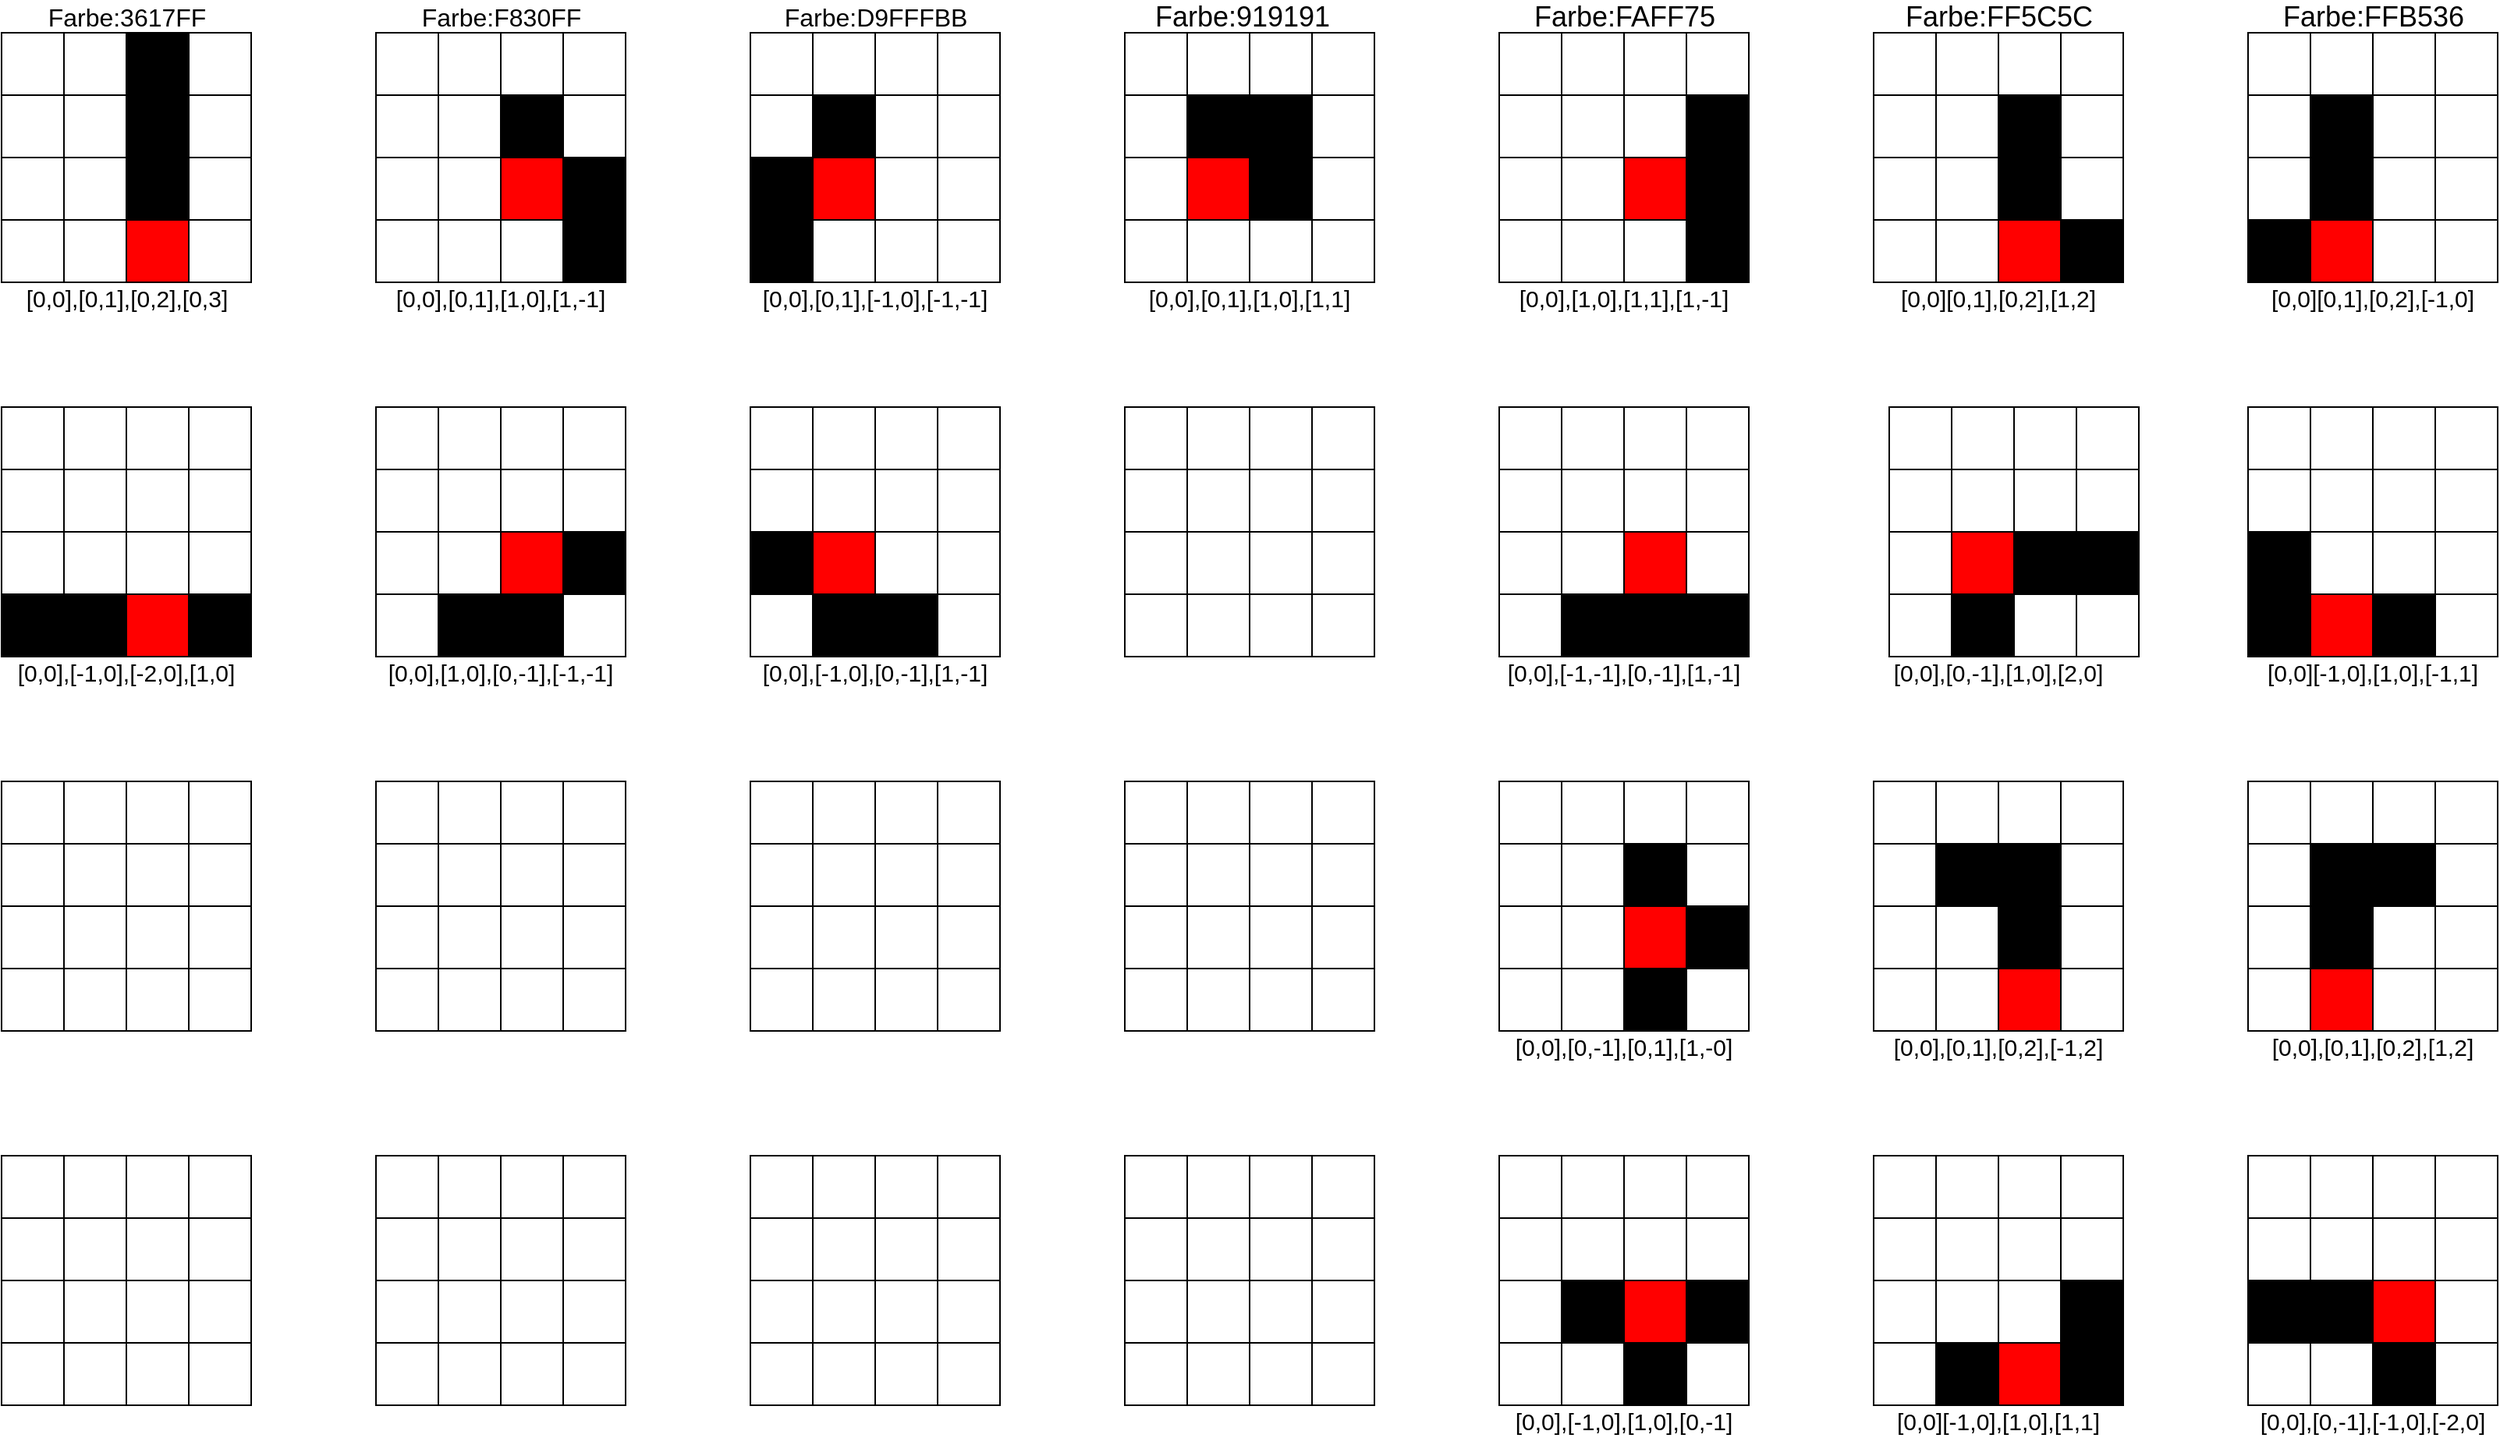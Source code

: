 <mxfile version="14.4.2" type="device"><diagram id="8za0nLAmrxZXABzUQAol" name="Seite-1"><mxGraphModel dx="768" dy="522" grid="1" gridSize="10" guides="1" tooltips="1" connect="1" arrows="1" fold="1" page="1" pageScale="1" pageWidth="1654" pageHeight="1169" math="0" shadow="0"><root><mxCell id="0"/><mxCell id="1" parent="0"/><mxCell id="3" value="" style="whiteSpace=wrap;html=1;aspect=fixed;" parent="1" vertex="1"><mxGeometry x="80" y="40" width="40" height="40" as="geometry"/></mxCell><mxCell id="4" value="" style="whiteSpace=wrap;html=1;aspect=fixed;" parent="1" vertex="1"><mxGeometry x="120" y="40" width="40" height="40" as="geometry"/></mxCell><mxCell id="5" value="" style="whiteSpace=wrap;html=1;aspect=fixed;fillColor=#000000;" parent="1" vertex="1"><mxGeometry x="160" y="40" width="40" height="40" as="geometry"/></mxCell><mxCell id="6" value="" style="whiteSpace=wrap;html=1;aspect=fixed;" parent="1" vertex="1"><mxGeometry x="200" y="40" width="40" height="40" as="geometry"/></mxCell><mxCell id="7" value="" style="whiteSpace=wrap;html=1;aspect=fixed;" parent="1" vertex="1"><mxGeometry x="80" y="80" width="40" height="40" as="geometry"/></mxCell><mxCell id="8" value="" style="whiteSpace=wrap;html=1;aspect=fixed;" parent="1" vertex="1"><mxGeometry x="120" y="80" width="40" height="40" as="geometry"/></mxCell><mxCell id="9" value="" style="whiteSpace=wrap;html=1;aspect=fixed;fillColor=#000000;" parent="1" vertex="1"><mxGeometry x="160" y="80" width="40" height="40" as="geometry"/></mxCell><mxCell id="10" value="" style="whiteSpace=wrap;html=1;aspect=fixed;" parent="1" vertex="1"><mxGeometry x="200" y="80" width="40" height="40" as="geometry"/></mxCell><mxCell id="11" value="" style="whiteSpace=wrap;html=1;aspect=fixed;" parent="1" vertex="1"><mxGeometry x="80" y="120" width="40" height="40" as="geometry"/></mxCell><mxCell id="12" value="" style="whiteSpace=wrap;html=1;aspect=fixed;" parent="1" vertex="1"><mxGeometry x="120" y="120" width="40" height="40" as="geometry"/></mxCell><mxCell id="13" value="" style="whiteSpace=wrap;html=1;aspect=fixed;fillColor=#000000;" parent="1" vertex="1"><mxGeometry x="160" y="120" width="40" height="40" as="geometry"/></mxCell><mxCell id="14" value="" style="whiteSpace=wrap;html=1;aspect=fixed;" parent="1" vertex="1"><mxGeometry x="200" y="120" width="40" height="40" as="geometry"/></mxCell><mxCell id="15" value="" style="whiteSpace=wrap;html=1;aspect=fixed;" parent="1" vertex="1"><mxGeometry x="80" y="160" width="40" height="40" as="geometry"/></mxCell><mxCell id="16" value="" style="whiteSpace=wrap;html=1;aspect=fixed;" parent="1" vertex="1"><mxGeometry x="120" y="160" width="40" height="40" as="geometry"/></mxCell><mxCell id="17" value="" style="whiteSpace=wrap;html=1;aspect=fixed;fillColor=#FF0000;" parent="1" vertex="1"><mxGeometry x="160" y="160" width="40" height="40" as="geometry"/></mxCell><mxCell id="18" value="" style="whiteSpace=wrap;html=1;aspect=fixed;" parent="1" vertex="1"><mxGeometry x="200" y="160" width="40" height="40" as="geometry"/></mxCell><mxCell id="19" value="" style="whiteSpace=wrap;html=1;aspect=fixed;" parent="1" vertex="1"><mxGeometry x="80" y="280" width="40" height="40" as="geometry"/></mxCell><mxCell id="20" value="" style="whiteSpace=wrap;html=1;aspect=fixed;" parent="1" vertex="1"><mxGeometry x="120" y="280" width="40" height="40" as="geometry"/></mxCell><mxCell id="21" value="" style="whiteSpace=wrap;html=1;aspect=fixed;" parent="1" vertex="1"><mxGeometry x="160" y="280" width="40" height="40" as="geometry"/></mxCell><mxCell id="22" value="" style="whiteSpace=wrap;html=1;aspect=fixed;" parent="1" vertex="1"><mxGeometry x="200" y="280" width="40" height="40" as="geometry"/></mxCell><mxCell id="23" value="" style="whiteSpace=wrap;html=1;aspect=fixed;" parent="1" vertex="1"><mxGeometry x="80" y="320" width="40" height="40" as="geometry"/></mxCell><mxCell id="24" value="" style="whiteSpace=wrap;html=1;aspect=fixed;" parent="1" vertex="1"><mxGeometry x="120" y="320" width="40" height="40" as="geometry"/></mxCell><mxCell id="25" value="" style="whiteSpace=wrap;html=1;aspect=fixed;" parent="1" vertex="1"><mxGeometry x="160" y="320" width="40" height="40" as="geometry"/></mxCell><mxCell id="26" value="" style="whiteSpace=wrap;html=1;aspect=fixed;" parent="1" vertex="1"><mxGeometry x="200" y="320" width="40" height="40" as="geometry"/></mxCell><mxCell id="27" value="" style="whiteSpace=wrap;html=1;aspect=fixed;" parent="1" vertex="1"><mxGeometry x="80" y="360" width="40" height="40" as="geometry"/></mxCell><mxCell id="28" value="" style="whiteSpace=wrap;html=1;aspect=fixed;" parent="1" vertex="1"><mxGeometry x="120" y="360" width="40" height="40" as="geometry"/></mxCell><mxCell id="29" value="" style="whiteSpace=wrap;html=1;aspect=fixed;" parent="1" vertex="1"><mxGeometry x="160" y="360" width="40" height="40" as="geometry"/></mxCell><mxCell id="30" value="" style="whiteSpace=wrap;html=1;aspect=fixed;" parent="1" vertex="1"><mxGeometry x="200" y="360" width="40" height="40" as="geometry"/></mxCell><mxCell id="31" value="" style="whiteSpace=wrap;html=1;aspect=fixed;fillColor=#000000;" parent="1" vertex="1"><mxGeometry x="80" y="400" width="40" height="40" as="geometry"/></mxCell><mxCell id="32" value="" style="whiteSpace=wrap;html=1;aspect=fixed;fillColor=#000000;" parent="1" vertex="1"><mxGeometry x="120" y="400" width="40" height="40" as="geometry"/></mxCell><mxCell id="33" value="" style="whiteSpace=wrap;html=1;aspect=fixed;fillColor=#FF0000;" parent="1" vertex="1"><mxGeometry x="160" y="400" width="40" height="40" as="geometry"/></mxCell><mxCell id="34" value="" style="whiteSpace=wrap;html=1;aspect=fixed;fillColor=#000000;" parent="1" vertex="1"><mxGeometry x="200" y="400" width="40" height="40" as="geometry"/></mxCell><mxCell id="35" value="" style="whiteSpace=wrap;html=1;aspect=fixed;" parent="1" vertex="1"><mxGeometry x="80" y="520" width="40" height="40" as="geometry"/></mxCell><mxCell id="36" value="" style="whiteSpace=wrap;html=1;aspect=fixed;" parent="1" vertex="1"><mxGeometry x="120" y="520" width="40" height="40" as="geometry"/></mxCell><mxCell id="37" value="" style="whiteSpace=wrap;html=1;aspect=fixed;" parent="1" vertex="1"><mxGeometry x="160" y="520" width="40" height="40" as="geometry"/></mxCell><mxCell id="38" value="" style="whiteSpace=wrap;html=1;aspect=fixed;" parent="1" vertex="1"><mxGeometry x="200" y="520" width="40" height="40" as="geometry"/></mxCell><mxCell id="39" value="" style="whiteSpace=wrap;html=1;aspect=fixed;" parent="1" vertex="1"><mxGeometry x="80" y="560" width="40" height="40" as="geometry"/></mxCell><mxCell id="40" value="" style="whiteSpace=wrap;html=1;aspect=fixed;" parent="1" vertex="1"><mxGeometry x="120" y="560" width="40" height="40" as="geometry"/></mxCell><mxCell id="41" value="" style="whiteSpace=wrap;html=1;aspect=fixed;" parent="1" vertex="1"><mxGeometry x="160" y="560" width="40" height="40" as="geometry"/></mxCell><mxCell id="42" value="" style="whiteSpace=wrap;html=1;aspect=fixed;" parent="1" vertex="1"><mxGeometry x="200" y="560" width="40" height="40" as="geometry"/></mxCell><mxCell id="43" value="" style="whiteSpace=wrap;html=1;aspect=fixed;" parent="1" vertex="1"><mxGeometry x="80" y="600" width="40" height="40" as="geometry"/></mxCell><mxCell id="44" value="" style="whiteSpace=wrap;html=1;aspect=fixed;" parent="1" vertex="1"><mxGeometry x="120" y="600" width="40" height="40" as="geometry"/></mxCell><mxCell id="45" value="" style="whiteSpace=wrap;html=1;aspect=fixed;" parent="1" vertex="1"><mxGeometry x="160" y="600" width="40" height="40" as="geometry"/></mxCell><mxCell id="46" value="" style="whiteSpace=wrap;html=1;aspect=fixed;" parent="1" vertex="1"><mxGeometry x="200" y="600" width="40" height="40" as="geometry"/></mxCell><mxCell id="47" value="" style="whiteSpace=wrap;html=1;aspect=fixed;" parent="1" vertex="1"><mxGeometry x="80" y="640" width="40" height="40" as="geometry"/></mxCell><mxCell id="48" value="" style="whiteSpace=wrap;html=1;aspect=fixed;" parent="1" vertex="1"><mxGeometry x="120" y="640" width="40" height="40" as="geometry"/></mxCell><mxCell id="49" value="" style="whiteSpace=wrap;html=1;aspect=fixed;" parent="1" vertex="1"><mxGeometry x="160" y="640" width="40" height="40" as="geometry"/></mxCell><mxCell id="50" value="" style="whiteSpace=wrap;html=1;aspect=fixed;" parent="1" vertex="1"><mxGeometry x="200" y="640" width="40" height="40" as="geometry"/></mxCell><mxCell id="51" value="" style="whiteSpace=wrap;html=1;aspect=fixed;" parent="1" vertex="1"><mxGeometry x="80" y="760" width="40" height="40" as="geometry"/></mxCell><mxCell id="52" value="" style="whiteSpace=wrap;html=1;aspect=fixed;" parent="1" vertex="1"><mxGeometry x="120" y="760" width="40" height="40" as="geometry"/></mxCell><mxCell id="53" value="" style="whiteSpace=wrap;html=1;aspect=fixed;" parent="1" vertex="1"><mxGeometry x="160" y="760" width="40" height="40" as="geometry"/></mxCell><mxCell id="54" value="" style="whiteSpace=wrap;html=1;aspect=fixed;" parent="1" vertex="1"><mxGeometry x="200" y="760" width="40" height="40" as="geometry"/></mxCell><mxCell id="55" value="" style="whiteSpace=wrap;html=1;aspect=fixed;" parent="1" vertex="1"><mxGeometry x="80" y="800" width="40" height="40" as="geometry"/></mxCell><mxCell id="56" value="" style="whiteSpace=wrap;html=1;aspect=fixed;" parent="1" vertex="1"><mxGeometry x="120" y="800" width="40" height="40" as="geometry"/></mxCell><mxCell id="57" value="" style="whiteSpace=wrap;html=1;aspect=fixed;" parent="1" vertex="1"><mxGeometry x="160" y="800" width="40" height="40" as="geometry"/></mxCell><mxCell id="58" value="" style="whiteSpace=wrap;html=1;aspect=fixed;" parent="1" vertex="1"><mxGeometry x="200" y="800" width="40" height="40" as="geometry"/></mxCell><mxCell id="59" value="" style="whiteSpace=wrap;html=1;aspect=fixed;" parent="1" vertex="1"><mxGeometry x="80" y="840" width="40" height="40" as="geometry"/></mxCell><mxCell id="60" value="" style="whiteSpace=wrap;html=1;aspect=fixed;" parent="1" vertex="1"><mxGeometry x="120" y="840" width="40" height="40" as="geometry"/></mxCell><mxCell id="61" value="" style="whiteSpace=wrap;html=1;aspect=fixed;" parent="1" vertex="1"><mxGeometry x="160" y="840" width="40" height="40" as="geometry"/></mxCell><mxCell id="62" value="" style="whiteSpace=wrap;html=1;aspect=fixed;" parent="1" vertex="1"><mxGeometry x="200" y="840" width="40" height="40" as="geometry"/></mxCell><mxCell id="63" value="" style="whiteSpace=wrap;html=1;aspect=fixed;" parent="1" vertex="1"><mxGeometry x="80" y="880" width="40" height="40" as="geometry"/></mxCell><mxCell id="64" value="" style="whiteSpace=wrap;html=1;aspect=fixed;" parent="1" vertex="1"><mxGeometry x="120" y="880" width="40" height="40" as="geometry"/></mxCell><mxCell id="65" value="" style="whiteSpace=wrap;html=1;aspect=fixed;" parent="1" vertex="1"><mxGeometry x="160" y="880" width="40" height="40" as="geometry"/></mxCell><mxCell id="66" value="" style="whiteSpace=wrap;html=1;aspect=fixed;" parent="1" vertex="1"><mxGeometry x="200" y="880" width="40" height="40" as="geometry"/></mxCell><mxCell id="67" value="[0,0],[0,1],[0,2],[0,3]" style="text;html=1;strokeColor=none;fillColor=none;align=center;verticalAlign=middle;whiteSpace=wrap;rounded=0;fontSize=15;" parent="1" vertex="1"><mxGeometry x="80" y="200" width="161" height="20" as="geometry"/></mxCell><mxCell id="68" value="[0,0],[-1,0],[-2,0],[1,0]" style="text;html=1;strokeColor=none;fillColor=none;align=center;verticalAlign=middle;whiteSpace=wrap;rounded=0;fontSize=15;" parent="1" vertex="1"><mxGeometry x="80" y="440" width="160" height="20" as="geometry"/></mxCell><mxCell id="69" value="" style="whiteSpace=wrap;html=1;aspect=fixed;" parent="1" vertex="1"><mxGeometry x="320" y="40" width="40" height="40" as="geometry"/></mxCell><mxCell id="70" value="" style="whiteSpace=wrap;html=1;aspect=fixed;" parent="1" vertex="1"><mxGeometry x="360" y="40" width="40" height="40" as="geometry"/></mxCell><mxCell id="71" value="" style="whiteSpace=wrap;html=1;aspect=fixed;fillColor=#FFFFFF;" parent="1" vertex="1"><mxGeometry x="400" y="40" width="40" height="40" as="geometry"/></mxCell><mxCell id="72" value="" style="whiteSpace=wrap;html=1;aspect=fixed;" parent="1" vertex="1"><mxGeometry x="440" y="40" width="40" height="40" as="geometry"/></mxCell><mxCell id="73" value="" style="whiteSpace=wrap;html=1;aspect=fixed;" parent="1" vertex="1"><mxGeometry x="320" y="80" width="40" height="40" as="geometry"/></mxCell><mxCell id="74" value="" style="whiteSpace=wrap;html=1;aspect=fixed;" parent="1" vertex="1"><mxGeometry x="360" y="80" width="40" height="40" as="geometry"/></mxCell><mxCell id="75" value="" style="whiteSpace=wrap;html=1;aspect=fixed;fillColor=#000000;" parent="1" vertex="1"><mxGeometry x="400" y="80" width="40" height="40" as="geometry"/></mxCell><mxCell id="76" value="" style="whiteSpace=wrap;html=1;aspect=fixed;" parent="1" vertex="1"><mxGeometry x="440" y="80" width="40" height="40" as="geometry"/></mxCell><mxCell id="77" value="" style="whiteSpace=wrap;html=1;aspect=fixed;" parent="1" vertex="1"><mxGeometry x="320" y="120" width="40" height="40" as="geometry"/></mxCell><mxCell id="78" value="" style="whiteSpace=wrap;html=1;aspect=fixed;" parent="1" vertex="1"><mxGeometry x="360" y="120" width="40" height="40" as="geometry"/></mxCell><mxCell id="79" value="" style="whiteSpace=wrap;html=1;aspect=fixed;" parent="1" vertex="1"><mxGeometry x="360" y="160" width="40" height="40" as="geometry"/></mxCell><mxCell id="80" value="" style="whiteSpace=wrap;html=1;aspect=fixed;fillColor=#000000;" parent="1" vertex="1"><mxGeometry x="440" y="120" width="40" height="40" as="geometry"/></mxCell><mxCell id="81" value="" style="whiteSpace=wrap;html=1;aspect=fixed;" parent="1" vertex="1"><mxGeometry x="320" y="160" width="40" height="40" as="geometry"/></mxCell><mxCell id="82" value="" style="whiteSpace=wrap;html=1;aspect=fixed;fillColor=#FF0000;" parent="1" vertex="1"><mxGeometry x="400" y="120" width="40" height="40" as="geometry"/></mxCell><mxCell id="83" value="" style="whiteSpace=wrap;html=1;aspect=fixed;fillColor=#000000;" parent="1" vertex="1"><mxGeometry x="440" y="160" width="40" height="40" as="geometry"/></mxCell><mxCell id="84" value="" style="whiteSpace=wrap;html=1;aspect=fixed;" parent="1" vertex="1"><mxGeometry x="400" y="160" width="40" height="40" as="geometry"/></mxCell><mxCell id="85" value="" style="whiteSpace=wrap;html=1;aspect=fixed;" parent="1" vertex="1"><mxGeometry x="320" y="280" width="40" height="40" as="geometry"/></mxCell><mxCell id="86" value="" style="whiteSpace=wrap;html=1;aspect=fixed;" parent="1" vertex="1"><mxGeometry x="360" y="280" width="40" height="40" as="geometry"/></mxCell><mxCell id="87" value="" style="whiteSpace=wrap;html=1;aspect=fixed;" parent="1" vertex="1"><mxGeometry x="400" y="280" width="40" height="40" as="geometry"/></mxCell><mxCell id="88" value="" style="whiteSpace=wrap;html=1;aspect=fixed;" parent="1" vertex="1"><mxGeometry x="440" y="280" width="40" height="40" as="geometry"/></mxCell><mxCell id="89" value="" style="whiteSpace=wrap;html=1;aspect=fixed;" parent="1" vertex="1"><mxGeometry x="320" y="320" width="40" height="40" as="geometry"/></mxCell><mxCell id="90" value="" style="whiteSpace=wrap;html=1;aspect=fixed;" parent="1" vertex="1"><mxGeometry x="360" y="320" width="40" height="40" as="geometry"/></mxCell><mxCell id="91" value="" style="whiteSpace=wrap;html=1;aspect=fixed;" parent="1" vertex="1"><mxGeometry x="400" y="320" width="40" height="40" as="geometry"/></mxCell><mxCell id="92" value="" style="whiteSpace=wrap;html=1;aspect=fixed;" parent="1" vertex="1"><mxGeometry x="440" y="320" width="40" height="40" as="geometry"/></mxCell><mxCell id="93" value="" style="whiteSpace=wrap;html=1;aspect=fixed;" parent="1" vertex="1"><mxGeometry x="320" y="360" width="40" height="40" as="geometry"/></mxCell><mxCell id="94" value="" style="whiteSpace=wrap;html=1;aspect=fixed;" parent="1" vertex="1"><mxGeometry x="360" y="360" width="40" height="40" as="geometry"/></mxCell><mxCell id="95" value="" style="whiteSpace=wrap;html=1;aspect=fixed;fillColor=#000000;" parent="1" vertex="1"><mxGeometry x="400" y="400" width="40" height="40" as="geometry"/></mxCell><mxCell id="96" value="" style="whiteSpace=wrap;html=1;aspect=fixed;fillColor=#000000;" parent="1" vertex="1"><mxGeometry x="440" y="360" width="40" height="40" as="geometry"/></mxCell><mxCell id="97" value="" style="whiteSpace=wrap;html=1;aspect=fixed;fillColor=#FFFFFF;" parent="1" vertex="1"><mxGeometry x="320" y="400" width="40" height="40" as="geometry"/></mxCell><mxCell id="98" value="" style="whiteSpace=wrap;html=1;aspect=fixed;fillColor=#000000;" parent="1" vertex="1"><mxGeometry x="360" y="400" width="40" height="40" as="geometry"/></mxCell><mxCell id="99" value="" style="whiteSpace=wrap;html=1;aspect=fixed;fillColor=#FF0000;" parent="1" vertex="1"><mxGeometry x="400" y="360" width="40" height="40" as="geometry"/></mxCell><mxCell id="100" value="" style="whiteSpace=wrap;html=1;aspect=fixed;" parent="1" vertex="1"><mxGeometry x="440" y="400" width="40" height="40" as="geometry"/></mxCell><mxCell id="101" value="" style="whiteSpace=wrap;html=1;aspect=fixed;" parent="1" vertex="1"><mxGeometry x="320" y="520" width="40" height="40" as="geometry"/></mxCell><mxCell id="102" value="" style="whiteSpace=wrap;html=1;aspect=fixed;" parent="1" vertex="1"><mxGeometry x="360" y="520" width="40" height="40" as="geometry"/></mxCell><mxCell id="103" value="" style="whiteSpace=wrap;html=1;aspect=fixed;" parent="1" vertex="1"><mxGeometry x="400" y="520" width="40" height="40" as="geometry"/></mxCell><mxCell id="104" value="" style="whiteSpace=wrap;html=1;aspect=fixed;" parent="1" vertex="1"><mxGeometry x="440" y="520" width="40" height="40" as="geometry"/></mxCell><mxCell id="105" value="" style="whiteSpace=wrap;html=1;aspect=fixed;" parent="1" vertex="1"><mxGeometry x="320" y="560" width="40" height="40" as="geometry"/></mxCell><mxCell id="106" value="" style="whiteSpace=wrap;html=1;aspect=fixed;" parent="1" vertex="1"><mxGeometry x="360" y="560" width="40" height="40" as="geometry"/></mxCell><mxCell id="107" value="" style="whiteSpace=wrap;html=1;aspect=fixed;" parent="1" vertex="1"><mxGeometry x="400" y="560" width="40" height="40" as="geometry"/></mxCell><mxCell id="108" value="" style="whiteSpace=wrap;html=1;aspect=fixed;" parent="1" vertex="1"><mxGeometry x="440" y="560" width="40" height="40" as="geometry"/></mxCell><mxCell id="109" value="" style="whiteSpace=wrap;html=1;aspect=fixed;" parent="1" vertex="1"><mxGeometry x="320" y="600" width="40" height="40" as="geometry"/></mxCell><mxCell id="110" value="" style="whiteSpace=wrap;html=1;aspect=fixed;" parent="1" vertex="1"><mxGeometry x="360" y="600" width="40" height="40" as="geometry"/></mxCell><mxCell id="111" value="" style="whiteSpace=wrap;html=1;aspect=fixed;" parent="1" vertex="1"><mxGeometry x="400" y="600" width="40" height="40" as="geometry"/></mxCell><mxCell id="112" value="" style="whiteSpace=wrap;html=1;aspect=fixed;" parent="1" vertex="1"><mxGeometry x="440" y="600" width="40" height="40" as="geometry"/></mxCell><mxCell id="113" value="" style="whiteSpace=wrap;html=1;aspect=fixed;" parent="1" vertex="1"><mxGeometry x="320" y="640" width="40" height="40" as="geometry"/></mxCell><mxCell id="114" value="" style="whiteSpace=wrap;html=1;aspect=fixed;" parent="1" vertex="1"><mxGeometry x="360" y="640" width="40" height="40" as="geometry"/></mxCell><mxCell id="115" value="" style="whiteSpace=wrap;html=1;aspect=fixed;" parent="1" vertex="1"><mxGeometry x="400" y="640" width="40" height="40" as="geometry"/></mxCell><mxCell id="116" value="" style="whiteSpace=wrap;html=1;aspect=fixed;" parent="1" vertex="1"><mxGeometry x="440" y="640" width="40" height="40" as="geometry"/></mxCell><mxCell id="117" value="" style="whiteSpace=wrap;html=1;aspect=fixed;" parent="1" vertex="1"><mxGeometry x="320" y="760" width="40" height="40" as="geometry"/></mxCell><mxCell id="118" value="" style="whiteSpace=wrap;html=1;aspect=fixed;" parent="1" vertex="1"><mxGeometry x="360" y="760" width="40" height="40" as="geometry"/></mxCell><mxCell id="119" value="" style="whiteSpace=wrap;html=1;aspect=fixed;" parent="1" vertex="1"><mxGeometry x="400" y="760" width="40" height="40" as="geometry"/></mxCell><mxCell id="120" value="" style="whiteSpace=wrap;html=1;aspect=fixed;" parent="1" vertex="1"><mxGeometry x="440" y="760" width="40" height="40" as="geometry"/></mxCell><mxCell id="121" value="" style="whiteSpace=wrap;html=1;aspect=fixed;" parent="1" vertex="1"><mxGeometry x="320" y="800" width="40" height="40" as="geometry"/></mxCell><mxCell id="122" value="" style="whiteSpace=wrap;html=1;aspect=fixed;" parent="1" vertex="1"><mxGeometry x="360" y="800" width="40" height="40" as="geometry"/></mxCell><mxCell id="123" value="" style="whiteSpace=wrap;html=1;aspect=fixed;" parent="1" vertex="1"><mxGeometry x="400" y="800" width="40" height="40" as="geometry"/></mxCell><mxCell id="124" value="" style="whiteSpace=wrap;html=1;aspect=fixed;" parent="1" vertex="1"><mxGeometry x="440" y="800" width="40" height="40" as="geometry"/></mxCell><mxCell id="125" value="" style="whiteSpace=wrap;html=1;aspect=fixed;" parent="1" vertex="1"><mxGeometry x="320" y="840" width="40" height="40" as="geometry"/></mxCell><mxCell id="126" value="" style="whiteSpace=wrap;html=1;aspect=fixed;" parent="1" vertex="1"><mxGeometry x="360" y="840" width="40" height="40" as="geometry"/></mxCell><mxCell id="127" value="" style="whiteSpace=wrap;html=1;aspect=fixed;" parent="1" vertex="1"><mxGeometry x="400" y="840" width="40" height="40" as="geometry"/></mxCell><mxCell id="128" value="" style="whiteSpace=wrap;html=1;aspect=fixed;" parent="1" vertex="1"><mxGeometry x="440" y="840" width="40" height="40" as="geometry"/></mxCell><mxCell id="129" value="" style="whiteSpace=wrap;html=1;aspect=fixed;" parent="1" vertex="1"><mxGeometry x="320" y="880" width="40" height="40" as="geometry"/></mxCell><mxCell id="130" value="" style="whiteSpace=wrap;html=1;aspect=fixed;" parent="1" vertex="1"><mxGeometry x="360" y="880" width="40" height="40" as="geometry"/></mxCell><mxCell id="131" value="" style="whiteSpace=wrap;html=1;aspect=fixed;" parent="1" vertex="1"><mxGeometry x="400" y="880" width="40" height="40" as="geometry"/></mxCell><mxCell id="132" value="" style="whiteSpace=wrap;html=1;aspect=fixed;" parent="1" vertex="1"><mxGeometry x="440" y="880" width="40" height="40" as="geometry"/></mxCell><mxCell id="133" value="[0,0],[0,1],[1,0],[1,-1]" style="text;html=1;strokeColor=none;fillColor=none;align=center;verticalAlign=middle;whiteSpace=wrap;rounded=0;fontSize=15;" parent="1" vertex="1"><mxGeometry x="320" y="200" width="160" height="20" as="geometry"/></mxCell><mxCell id="134" value="[0,0],[1,0],[0,-1],[-1,-1]" style="text;html=1;strokeColor=none;fillColor=none;align=center;verticalAlign=middle;whiteSpace=wrap;rounded=0;fontSize=15;" parent="1" vertex="1"><mxGeometry x="320" y="440" width="160" height="20" as="geometry"/></mxCell><mxCell id="135" value="" style="whiteSpace=wrap;html=1;aspect=fixed;" parent="1" vertex="1"><mxGeometry x="560" y="40" width="40" height="40" as="geometry"/></mxCell><mxCell id="136" value="" style="whiteSpace=wrap;html=1;aspect=fixed;" parent="1" vertex="1"><mxGeometry x="600" y="40" width="40" height="40" as="geometry"/></mxCell><mxCell id="137" value="" style="whiteSpace=wrap;html=1;aspect=fixed;fillColor=#FFFFFF;" parent="1" vertex="1"><mxGeometry x="640" y="40" width="40" height="40" as="geometry"/></mxCell><mxCell id="138" value="" style="whiteSpace=wrap;html=1;aspect=fixed;" parent="1" vertex="1"><mxGeometry x="680" y="40" width="40" height="40" as="geometry"/></mxCell><mxCell id="139" value="" style="whiteSpace=wrap;html=1;aspect=fixed;" parent="1" vertex="1"><mxGeometry x="560" y="80" width="40" height="40" as="geometry"/></mxCell><mxCell id="140" value="" style="whiteSpace=wrap;html=1;aspect=fixed;" parent="1" vertex="1"><mxGeometry x="640" y="80" width="40" height="40" as="geometry"/></mxCell><mxCell id="141" value="" style="whiteSpace=wrap;html=1;aspect=fixed;fillColor=#000000;" parent="1" vertex="1"><mxGeometry x="600" y="80" width="40" height="40" as="geometry"/></mxCell><mxCell id="142" value="" style="whiteSpace=wrap;html=1;aspect=fixed;" parent="1" vertex="1"><mxGeometry x="680" y="80" width="40" height="40" as="geometry"/></mxCell><mxCell id="143" value="" style="whiteSpace=wrap;html=1;aspect=fixed;" parent="1" vertex="1"><mxGeometry x="640" y="120" width="40" height="40" as="geometry"/></mxCell><mxCell id="144" value="" style="whiteSpace=wrap;html=1;aspect=fixed;" parent="1" vertex="1"><mxGeometry x="680" y="120" width="40" height="40" as="geometry"/></mxCell><mxCell id="145" value="" style="whiteSpace=wrap;html=1;aspect=fixed;fillColor=#FFFFFF;" parent="1" vertex="1"><mxGeometry x="680" y="160" width="40" height="40" as="geometry"/></mxCell><mxCell id="146" value="" style="whiteSpace=wrap;html=1;aspect=fixed;fillColor=#000000;" parent="1" vertex="1"><mxGeometry x="560" y="120" width="40" height="40" as="geometry"/></mxCell><mxCell id="147" value="" style="whiteSpace=wrap;html=1;aspect=fixed;" parent="1" vertex="1"><mxGeometry x="600" y="160" width="40" height="40" as="geometry"/></mxCell><mxCell id="148" value="" style="whiteSpace=wrap;html=1;aspect=fixed;fillColor=#FF0000;" parent="1" vertex="1"><mxGeometry x="600" y="120" width="40" height="40" as="geometry"/></mxCell><mxCell id="149" value="" style="whiteSpace=wrap;html=1;aspect=fixed;fillColor=#000000;" parent="1" vertex="1"><mxGeometry x="560" y="160" width="40" height="40" as="geometry"/></mxCell><mxCell id="150" value="" style="whiteSpace=wrap;html=1;aspect=fixed;" parent="1" vertex="1"><mxGeometry x="640" y="160" width="40" height="40" as="geometry"/></mxCell><mxCell id="151" value="" style="whiteSpace=wrap;html=1;aspect=fixed;" parent="1" vertex="1"><mxGeometry x="560" y="280" width="40" height="40" as="geometry"/></mxCell><mxCell id="152" value="" style="whiteSpace=wrap;html=1;aspect=fixed;" parent="1" vertex="1"><mxGeometry x="600" y="280" width="40" height="40" as="geometry"/></mxCell><mxCell id="153" value="" style="whiteSpace=wrap;html=1;aspect=fixed;" parent="1" vertex="1"><mxGeometry x="640" y="280" width="40" height="40" as="geometry"/></mxCell><mxCell id="154" value="" style="whiteSpace=wrap;html=1;aspect=fixed;" parent="1" vertex="1"><mxGeometry x="680" y="280" width="40" height="40" as="geometry"/></mxCell><mxCell id="155" value="" style="whiteSpace=wrap;html=1;aspect=fixed;" parent="1" vertex="1"><mxGeometry x="560" y="320" width="40" height="40" as="geometry"/></mxCell><mxCell id="156" value="" style="whiteSpace=wrap;html=1;aspect=fixed;" parent="1" vertex="1"><mxGeometry x="600" y="320" width="40" height="40" as="geometry"/></mxCell><mxCell id="157" value="" style="whiteSpace=wrap;html=1;aspect=fixed;" parent="1" vertex="1"><mxGeometry x="640" y="320" width="40" height="40" as="geometry"/></mxCell><mxCell id="158" value="" style="whiteSpace=wrap;html=1;aspect=fixed;" parent="1" vertex="1"><mxGeometry x="680" y="320" width="40" height="40" as="geometry"/></mxCell><mxCell id="159" value="" style="whiteSpace=wrap;html=1;aspect=fixed;" parent="1" vertex="1"><mxGeometry x="680" y="360" width="40" height="40" as="geometry"/></mxCell><mxCell id="160" value="" style="whiteSpace=wrap;html=1;aspect=fixed;" parent="1" vertex="1"><mxGeometry x="640" y="360" width="40" height="40" as="geometry"/></mxCell><mxCell id="161" value="" style="whiteSpace=wrap;html=1;aspect=fixed;fillColor=#000000;" parent="1" vertex="1"><mxGeometry x="600" y="400" width="40" height="40" as="geometry"/></mxCell><mxCell id="162" value="" style="whiteSpace=wrap;html=1;aspect=fixed;fillColor=#000000;" parent="1" vertex="1"><mxGeometry x="560" y="360" width="40" height="40" as="geometry"/></mxCell><mxCell id="163" value="" style="whiteSpace=wrap;html=1;aspect=fixed;fillColor=none;" parent="1" vertex="1"><mxGeometry x="560" y="400" width="40" height="40" as="geometry"/></mxCell><mxCell id="164" value="" style="whiteSpace=wrap;html=1;aspect=fixed;fillColor=#000000;" parent="1" vertex="1"><mxGeometry x="640" y="400" width="40" height="40" as="geometry"/></mxCell><mxCell id="165" value="" style="whiteSpace=wrap;html=1;aspect=fixed;fillColor=#FF0000;" parent="1" vertex="1"><mxGeometry x="600" y="360" width="40" height="40" as="geometry"/></mxCell><mxCell id="166" value="" style="whiteSpace=wrap;html=1;aspect=fixed;fillColor=#FFFFFF;" parent="1" vertex="1"><mxGeometry x="680" y="400" width="40" height="40" as="geometry"/></mxCell><mxCell id="167" value="" style="whiteSpace=wrap;html=1;aspect=fixed;" parent="1" vertex="1"><mxGeometry x="560" y="520" width="40" height="40" as="geometry"/></mxCell><mxCell id="168" value="" style="whiteSpace=wrap;html=1;aspect=fixed;" parent="1" vertex="1"><mxGeometry x="600" y="520" width="40" height="40" as="geometry"/></mxCell><mxCell id="169" value="" style="whiteSpace=wrap;html=1;aspect=fixed;" parent="1" vertex="1"><mxGeometry x="640" y="520" width="40" height="40" as="geometry"/></mxCell><mxCell id="170" value="" style="whiteSpace=wrap;html=1;aspect=fixed;" parent="1" vertex="1"><mxGeometry x="680" y="520" width="40" height="40" as="geometry"/></mxCell><mxCell id="171" value="" style="whiteSpace=wrap;html=1;aspect=fixed;" parent="1" vertex="1"><mxGeometry x="560" y="560" width="40" height="40" as="geometry"/></mxCell><mxCell id="172" value="" style="whiteSpace=wrap;html=1;aspect=fixed;" parent="1" vertex="1"><mxGeometry x="600" y="560" width="40" height="40" as="geometry"/></mxCell><mxCell id="173" value="" style="whiteSpace=wrap;html=1;aspect=fixed;" parent="1" vertex="1"><mxGeometry x="640" y="560" width="40" height="40" as="geometry"/></mxCell><mxCell id="174" value="" style="whiteSpace=wrap;html=1;aspect=fixed;" parent="1" vertex="1"><mxGeometry x="680" y="560" width="40" height="40" as="geometry"/></mxCell><mxCell id="175" value="" style="whiteSpace=wrap;html=1;aspect=fixed;" parent="1" vertex="1"><mxGeometry x="560" y="600" width="40" height="40" as="geometry"/></mxCell><mxCell id="176" value="" style="whiteSpace=wrap;html=1;aspect=fixed;" parent="1" vertex="1"><mxGeometry x="600" y="600" width="40" height="40" as="geometry"/></mxCell><mxCell id="177" value="" style="whiteSpace=wrap;html=1;aspect=fixed;" parent="1" vertex="1"><mxGeometry x="640" y="600" width="40" height="40" as="geometry"/></mxCell><mxCell id="178" value="" style="whiteSpace=wrap;html=1;aspect=fixed;" parent="1" vertex="1"><mxGeometry x="680" y="600" width="40" height="40" as="geometry"/></mxCell><mxCell id="179" value="" style="whiteSpace=wrap;html=1;aspect=fixed;" parent="1" vertex="1"><mxGeometry x="560" y="640" width="40" height="40" as="geometry"/></mxCell><mxCell id="180" value="" style="whiteSpace=wrap;html=1;aspect=fixed;" parent="1" vertex="1"><mxGeometry x="600" y="640" width="40" height="40" as="geometry"/></mxCell><mxCell id="181" value="" style="whiteSpace=wrap;html=1;aspect=fixed;" parent="1" vertex="1"><mxGeometry x="640" y="640" width="40" height="40" as="geometry"/></mxCell><mxCell id="182" value="" style="whiteSpace=wrap;html=1;aspect=fixed;" parent="1" vertex="1"><mxGeometry x="680" y="640" width="40" height="40" as="geometry"/></mxCell><mxCell id="183" value="" style="whiteSpace=wrap;html=1;aspect=fixed;" parent="1" vertex="1"><mxGeometry x="560" y="760" width="40" height="40" as="geometry"/></mxCell><mxCell id="184" value="" style="whiteSpace=wrap;html=1;aspect=fixed;" parent="1" vertex="1"><mxGeometry x="600" y="760" width="40" height="40" as="geometry"/></mxCell><mxCell id="185" value="" style="whiteSpace=wrap;html=1;aspect=fixed;" parent="1" vertex="1"><mxGeometry x="640" y="760" width="40" height="40" as="geometry"/></mxCell><mxCell id="186" value="" style="whiteSpace=wrap;html=1;aspect=fixed;" parent="1" vertex="1"><mxGeometry x="680" y="760" width="40" height="40" as="geometry"/></mxCell><mxCell id="187" value="" style="whiteSpace=wrap;html=1;aspect=fixed;" parent="1" vertex="1"><mxGeometry x="560" y="800" width="40" height="40" as="geometry"/></mxCell><mxCell id="188" value="" style="whiteSpace=wrap;html=1;aspect=fixed;" parent="1" vertex="1"><mxGeometry x="600" y="800" width="40" height="40" as="geometry"/></mxCell><mxCell id="189" value="" style="whiteSpace=wrap;html=1;aspect=fixed;" parent="1" vertex="1"><mxGeometry x="640" y="800" width="40" height="40" as="geometry"/></mxCell><mxCell id="190" value="" style="whiteSpace=wrap;html=1;aspect=fixed;" parent="1" vertex="1"><mxGeometry x="680" y="800" width="40" height="40" as="geometry"/></mxCell><mxCell id="191" value="" style="whiteSpace=wrap;html=1;aspect=fixed;" parent="1" vertex="1"><mxGeometry x="560" y="840" width="40" height="40" as="geometry"/></mxCell><mxCell id="192" value="" style="whiteSpace=wrap;html=1;aspect=fixed;" parent="1" vertex="1"><mxGeometry x="600" y="840" width="40" height="40" as="geometry"/></mxCell><mxCell id="193" value="" style="whiteSpace=wrap;html=1;aspect=fixed;" parent="1" vertex="1"><mxGeometry x="640" y="840" width="40" height="40" as="geometry"/></mxCell><mxCell id="194" value="" style="whiteSpace=wrap;html=1;aspect=fixed;" parent="1" vertex="1"><mxGeometry x="680" y="840" width="40" height="40" as="geometry"/></mxCell><mxCell id="195" value="" style="whiteSpace=wrap;html=1;aspect=fixed;" parent="1" vertex="1"><mxGeometry x="560" y="880" width="40" height="40" as="geometry"/></mxCell><mxCell id="196" value="" style="whiteSpace=wrap;html=1;aspect=fixed;" parent="1" vertex="1"><mxGeometry x="600" y="880" width="40" height="40" as="geometry"/></mxCell><mxCell id="197" value="" style="whiteSpace=wrap;html=1;aspect=fixed;" parent="1" vertex="1"><mxGeometry x="640" y="880" width="40" height="40" as="geometry"/></mxCell><mxCell id="198" value="" style="whiteSpace=wrap;html=1;aspect=fixed;" parent="1" vertex="1"><mxGeometry x="680" y="880" width="40" height="40" as="geometry"/></mxCell><mxCell id="199" value="[0,0],[0,1],[-1,0],[-1,-1]" style="text;html=1;strokeColor=none;fillColor=none;align=center;verticalAlign=middle;whiteSpace=wrap;rounded=0;fontSize=15;" parent="1" vertex="1"><mxGeometry x="560" y="200" width="160" height="20" as="geometry"/></mxCell><mxCell id="200" value="[0,0],[-1,0],[0,-1],[1,-1]" style="text;html=1;strokeColor=none;fillColor=none;align=center;verticalAlign=middle;whiteSpace=wrap;rounded=0;fontSize=15;" parent="1" vertex="1"><mxGeometry x="560" y="440" width="160" height="20" as="geometry"/></mxCell><mxCell id="201" value="" style="whiteSpace=wrap;html=1;aspect=fixed;" parent="1" vertex="1"><mxGeometry x="800" y="40" width="40" height="40" as="geometry"/></mxCell><mxCell id="202" value="" style="whiteSpace=wrap;html=1;aspect=fixed;" parent="1" vertex="1"><mxGeometry x="840" y="40" width="40" height="40" as="geometry"/></mxCell><mxCell id="203" value="" style="whiteSpace=wrap;html=1;aspect=fixed;fillColor=#FFFFFF;" parent="1" vertex="1"><mxGeometry x="880" y="40" width="40" height="40" as="geometry"/></mxCell><mxCell id="204" value="" style="whiteSpace=wrap;html=1;aspect=fixed;" parent="1" vertex="1"><mxGeometry x="920" y="40" width="40" height="40" as="geometry"/></mxCell><mxCell id="205" value="" style="whiteSpace=wrap;html=1;aspect=fixed;" parent="1" vertex="1"><mxGeometry x="800" y="80" width="40" height="40" as="geometry"/></mxCell><mxCell id="206" value="" style="whiteSpace=wrap;html=1;aspect=fixed;" parent="1" vertex="1"><mxGeometry x="920" y="120" width="40" height="40" as="geometry"/></mxCell><mxCell id="207" value="" style="whiteSpace=wrap;html=1;aspect=fixed;fillColor=#000000;" parent="1" vertex="1"><mxGeometry x="880" y="80" width="40" height="40" as="geometry"/></mxCell><mxCell id="208" value="" style="whiteSpace=wrap;html=1;aspect=fixed;" parent="1" vertex="1"><mxGeometry x="920" y="80" width="40" height="40" as="geometry"/></mxCell><mxCell id="209" value="" style="whiteSpace=wrap;html=1;aspect=fixed;" parent="1" vertex="1"><mxGeometry x="800" y="120" width="40" height="40" as="geometry"/></mxCell><mxCell id="210" value="" style="whiteSpace=wrap;html=1;aspect=fixed;" parent="1" vertex="1"><mxGeometry x="920" y="160" width="40" height="40" as="geometry"/></mxCell><mxCell id="211" value="" style="whiteSpace=wrap;html=1;aspect=fixed;" parent="1" vertex="1"><mxGeometry x="840" y="160" width="40" height="40" as="geometry"/></mxCell><mxCell id="212" value="" style="whiteSpace=wrap;html=1;aspect=fixed;fillColor=#000000;" parent="1" vertex="1"><mxGeometry x="880" y="120" width="40" height="40" as="geometry"/></mxCell><mxCell id="213" value="" style="whiteSpace=wrap;html=1;aspect=fixed;" parent="1" vertex="1"><mxGeometry x="800" y="160" width="40" height="40" as="geometry"/></mxCell><mxCell id="214" value="" style="whiteSpace=wrap;html=1;aspect=fixed;fillColor=#FF0000;" parent="1" vertex="1"><mxGeometry x="840" y="120" width="40" height="40" as="geometry"/></mxCell><mxCell id="215" value="" style="whiteSpace=wrap;html=1;aspect=fixed;fillColor=#000000;" parent="1" vertex="1"><mxGeometry x="840" y="80" width="40" height="40" as="geometry"/></mxCell><mxCell id="216" value="" style="whiteSpace=wrap;html=1;aspect=fixed;" parent="1" vertex="1"><mxGeometry x="880" y="160" width="40" height="40" as="geometry"/></mxCell><mxCell id="217" value="" style="whiteSpace=wrap;html=1;aspect=fixed;" parent="1" vertex="1"><mxGeometry x="800" y="280" width="40" height="40" as="geometry"/></mxCell><mxCell id="218" value="" style="whiteSpace=wrap;html=1;aspect=fixed;" parent="1" vertex="1"><mxGeometry x="840" y="280" width="40" height="40" as="geometry"/></mxCell><mxCell id="219" value="" style="whiteSpace=wrap;html=1;aspect=fixed;" parent="1" vertex="1"><mxGeometry x="880" y="280" width="40" height="40" as="geometry"/></mxCell><mxCell id="220" value="" style="whiteSpace=wrap;html=1;aspect=fixed;" parent="1" vertex="1"><mxGeometry x="920" y="280" width="40" height="40" as="geometry"/></mxCell><mxCell id="221" value="" style="whiteSpace=wrap;html=1;aspect=fixed;" parent="1" vertex="1"><mxGeometry x="800" y="320" width="40" height="40" as="geometry"/></mxCell><mxCell id="222" value="" style="whiteSpace=wrap;html=1;aspect=fixed;" parent="1" vertex="1"><mxGeometry x="840" y="320" width="40" height="40" as="geometry"/></mxCell><mxCell id="223" value="" style="whiteSpace=wrap;html=1;aspect=fixed;" parent="1" vertex="1"><mxGeometry x="880" y="320" width="40" height="40" as="geometry"/></mxCell><mxCell id="224" value="" style="whiteSpace=wrap;html=1;aspect=fixed;" parent="1" vertex="1"><mxGeometry x="920" y="320" width="40" height="40" as="geometry"/></mxCell><mxCell id="225" value="" style="whiteSpace=wrap;html=1;aspect=fixed;" parent="1" vertex="1"><mxGeometry x="800" y="360" width="40" height="40" as="geometry"/></mxCell><mxCell id="226" value="" style="whiteSpace=wrap;html=1;aspect=fixed;" parent="1" vertex="1"><mxGeometry x="840" y="360" width="40" height="40" as="geometry"/></mxCell><mxCell id="227" value="" style="whiteSpace=wrap;html=1;aspect=fixed;" parent="1" vertex="1"><mxGeometry x="880" y="360" width="40" height="40" as="geometry"/></mxCell><mxCell id="228" value="" style="whiteSpace=wrap;html=1;aspect=fixed;" parent="1" vertex="1"><mxGeometry x="920" y="360" width="40" height="40" as="geometry"/></mxCell><mxCell id="229" value="" style="whiteSpace=wrap;html=1;aspect=fixed;" parent="1" vertex="1"><mxGeometry x="800" y="400" width="40" height="40" as="geometry"/></mxCell><mxCell id="230" value="" style="whiteSpace=wrap;html=1;aspect=fixed;" parent="1" vertex="1"><mxGeometry x="840" y="400" width="40" height="40" as="geometry"/></mxCell><mxCell id="231" value="" style="whiteSpace=wrap;html=1;aspect=fixed;" parent="1" vertex="1"><mxGeometry x="880" y="400" width="40" height="40" as="geometry"/></mxCell><mxCell id="232" value="" style="whiteSpace=wrap;html=1;aspect=fixed;" parent="1" vertex="1"><mxGeometry x="920" y="400" width="40" height="40" as="geometry"/></mxCell><mxCell id="233" value="" style="whiteSpace=wrap;html=1;aspect=fixed;" parent="1" vertex="1"><mxGeometry x="800" y="520" width="40" height="40" as="geometry"/></mxCell><mxCell id="234" value="" style="whiteSpace=wrap;html=1;aspect=fixed;" parent="1" vertex="1"><mxGeometry x="840" y="520" width="40" height="40" as="geometry"/></mxCell><mxCell id="235" value="" style="whiteSpace=wrap;html=1;aspect=fixed;" parent="1" vertex="1"><mxGeometry x="880" y="520" width="40" height="40" as="geometry"/></mxCell><mxCell id="236" value="" style="whiteSpace=wrap;html=1;aspect=fixed;" parent="1" vertex="1"><mxGeometry x="920" y="520" width="40" height="40" as="geometry"/></mxCell><mxCell id="237" value="" style="whiteSpace=wrap;html=1;aspect=fixed;" parent="1" vertex="1"><mxGeometry x="800" y="560" width="40" height="40" as="geometry"/></mxCell><mxCell id="238" value="" style="whiteSpace=wrap;html=1;aspect=fixed;" parent="1" vertex="1"><mxGeometry x="840" y="560" width="40" height="40" as="geometry"/></mxCell><mxCell id="239" value="" style="whiteSpace=wrap;html=1;aspect=fixed;" parent="1" vertex="1"><mxGeometry x="880" y="560" width="40" height="40" as="geometry"/></mxCell><mxCell id="240" value="" style="whiteSpace=wrap;html=1;aspect=fixed;" parent="1" vertex="1"><mxGeometry x="920" y="560" width="40" height="40" as="geometry"/></mxCell><mxCell id="241" value="" style="whiteSpace=wrap;html=1;aspect=fixed;" parent="1" vertex="1"><mxGeometry x="800" y="600" width="40" height="40" as="geometry"/></mxCell><mxCell id="242" value="" style="whiteSpace=wrap;html=1;aspect=fixed;" parent="1" vertex="1"><mxGeometry x="840" y="600" width="40" height="40" as="geometry"/></mxCell><mxCell id="243" value="" style="whiteSpace=wrap;html=1;aspect=fixed;" parent="1" vertex="1"><mxGeometry x="880" y="600" width="40" height="40" as="geometry"/></mxCell><mxCell id="244" value="" style="whiteSpace=wrap;html=1;aspect=fixed;" parent="1" vertex="1"><mxGeometry x="920" y="600" width="40" height="40" as="geometry"/></mxCell><mxCell id="245" value="" style="whiteSpace=wrap;html=1;aspect=fixed;" parent="1" vertex="1"><mxGeometry x="800" y="640" width="40" height="40" as="geometry"/></mxCell><mxCell id="246" value="" style="whiteSpace=wrap;html=1;aspect=fixed;" parent="1" vertex="1"><mxGeometry x="840" y="640" width="40" height="40" as="geometry"/></mxCell><mxCell id="247" value="" style="whiteSpace=wrap;html=1;aspect=fixed;" parent="1" vertex="1"><mxGeometry x="880" y="640" width="40" height="40" as="geometry"/></mxCell><mxCell id="248" value="" style="whiteSpace=wrap;html=1;aspect=fixed;" parent="1" vertex="1"><mxGeometry x="920" y="640" width="40" height="40" as="geometry"/></mxCell><mxCell id="249" value="" style="whiteSpace=wrap;html=1;aspect=fixed;" parent="1" vertex="1"><mxGeometry x="800" y="760" width="40" height="40" as="geometry"/></mxCell><mxCell id="250" value="" style="whiteSpace=wrap;html=1;aspect=fixed;" parent="1" vertex="1"><mxGeometry x="840" y="760" width="40" height="40" as="geometry"/></mxCell><mxCell id="251" value="" style="whiteSpace=wrap;html=1;aspect=fixed;" parent="1" vertex="1"><mxGeometry x="880" y="760" width="40" height="40" as="geometry"/></mxCell><mxCell id="252" value="" style="whiteSpace=wrap;html=1;aspect=fixed;" parent="1" vertex="1"><mxGeometry x="920" y="760" width="40" height="40" as="geometry"/></mxCell><mxCell id="253" value="" style="whiteSpace=wrap;html=1;aspect=fixed;" parent="1" vertex="1"><mxGeometry x="800" y="800" width="40" height="40" as="geometry"/></mxCell><mxCell id="254" value="" style="whiteSpace=wrap;html=1;aspect=fixed;" parent="1" vertex="1"><mxGeometry x="840" y="800" width="40" height="40" as="geometry"/></mxCell><mxCell id="255" value="" style="whiteSpace=wrap;html=1;aspect=fixed;" parent="1" vertex="1"><mxGeometry x="880" y="800" width="40" height="40" as="geometry"/></mxCell><mxCell id="256" value="" style="whiteSpace=wrap;html=1;aspect=fixed;" parent="1" vertex="1"><mxGeometry x="920" y="800" width="40" height="40" as="geometry"/></mxCell><mxCell id="257" value="" style="whiteSpace=wrap;html=1;aspect=fixed;" parent="1" vertex="1"><mxGeometry x="800" y="840" width="40" height="40" as="geometry"/></mxCell><mxCell id="258" value="" style="whiteSpace=wrap;html=1;aspect=fixed;" parent="1" vertex="1"><mxGeometry x="840" y="840" width="40" height="40" as="geometry"/></mxCell><mxCell id="259" value="" style="whiteSpace=wrap;html=1;aspect=fixed;" parent="1" vertex="1"><mxGeometry x="880" y="840" width="40" height="40" as="geometry"/></mxCell><mxCell id="260" value="" style="whiteSpace=wrap;html=1;aspect=fixed;" parent="1" vertex="1"><mxGeometry x="920" y="840" width="40" height="40" as="geometry"/></mxCell><mxCell id="261" value="" style="whiteSpace=wrap;html=1;aspect=fixed;" parent="1" vertex="1"><mxGeometry x="800" y="880" width="40" height="40" as="geometry"/></mxCell><mxCell id="262" value="" style="whiteSpace=wrap;html=1;aspect=fixed;" parent="1" vertex="1"><mxGeometry x="840" y="880" width="40" height="40" as="geometry"/></mxCell><mxCell id="263" value="" style="whiteSpace=wrap;html=1;aspect=fixed;" parent="1" vertex="1"><mxGeometry x="880" y="880" width="40" height="40" as="geometry"/></mxCell><mxCell id="264" value="" style="whiteSpace=wrap;html=1;aspect=fixed;" parent="1" vertex="1"><mxGeometry x="920" y="880" width="40" height="40" as="geometry"/></mxCell><mxCell id="265" value="[0,0],[0,1],[1,0],[1,1]" style="text;html=1;strokeColor=none;fillColor=none;align=center;verticalAlign=middle;whiteSpace=wrap;rounded=0;fontSize=15;" parent="1" vertex="1"><mxGeometry x="800" y="200" width="160" height="20" as="geometry"/></mxCell><mxCell id="266" value="" style="whiteSpace=wrap;html=1;aspect=fixed;" parent="1" vertex="1"><mxGeometry x="1040" y="40" width="40" height="40" as="geometry"/></mxCell><mxCell id="267" value="" style="whiteSpace=wrap;html=1;aspect=fixed;" parent="1" vertex="1"><mxGeometry x="1080" y="40" width="40" height="40" as="geometry"/></mxCell><mxCell id="268" value="" style="whiteSpace=wrap;html=1;aspect=fixed;" parent="1" vertex="1"><mxGeometry x="1120" y="40" width="40" height="40" as="geometry"/></mxCell><mxCell id="269" value="" style="whiteSpace=wrap;html=1;aspect=fixed;" parent="1" vertex="1"><mxGeometry x="1160" y="40" width="40" height="40" as="geometry"/></mxCell><mxCell id="270" value="" style="whiteSpace=wrap;html=1;aspect=fixed;" parent="1" vertex="1"><mxGeometry x="1040" y="80" width="40" height="40" as="geometry"/></mxCell><mxCell id="271" value="" style="whiteSpace=wrap;html=1;aspect=fixed;" parent="1" vertex="1"><mxGeometry x="1080" y="80" width="40" height="40" as="geometry"/></mxCell><mxCell id="272" value="" style="whiteSpace=wrap;html=1;aspect=fixed;fillColor=#000000;" parent="1" vertex="1"><mxGeometry x="1160" y="80" width="40" height="40" as="geometry"/></mxCell><mxCell id="273" value="" style="whiteSpace=wrap;html=1;aspect=fixed;" parent="1" vertex="1"><mxGeometry x="1120" y="80" width="40" height="40" as="geometry"/></mxCell><mxCell id="274" value="" style="whiteSpace=wrap;html=1;aspect=fixed;" parent="1" vertex="1"><mxGeometry x="1040" y="120" width="40" height="40" as="geometry"/></mxCell><mxCell id="275" value="" style="whiteSpace=wrap;html=1;aspect=fixed;" parent="1" vertex="1"><mxGeometry x="1080" y="120" width="40" height="40" as="geometry"/></mxCell><mxCell id="276" value="" style="whiteSpace=wrap;html=1;aspect=fixed;" parent="1" vertex="1"><mxGeometry x="1080" y="160" width="40" height="40" as="geometry"/></mxCell><mxCell id="277" value="" style="whiteSpace=wrap;html=1;aspect=fixed;fillColor=#000000;" parent="1" vertex="1"><mxGeometry x="1160" y="120" width="40" height="40" as="geometry"/></mxCell><mxCell id="278" value="" style="whiteSpace=wrap;html=1;aspect=fixed;" parent="1" vertex="1"><mxGeometry x="1040" y="160" width="40" height="40" as="geometry"/></mxCell><mxCell id="279" value="" style="whiteSpace=wrap;html=1;aspect=fixed;fillColor=#FF0000;" parent="1" vertex="1"><mxGeometry x="1120" y="120" width="40" height="40" as="geometry"/></mxCell><mxCell id="280" value="" style="whiteSpace=wrap;html=1;aspect=fixed;fillColor=#000000;" parent="1" vertex="1"><mxGeometry x="1160" y="160" width="40" height="40" as="geometry"/></mxCell><mxCell id="281" value="" style="whiteSpace=wrap;html=1;aspect=fixed;" parent="1" vertex="1"><mxGeometry x="1120" y="160" width="40" height="40" as="geometry"/></mxCell><mxCell id="282" value="" style="whiteSpace=wrap;html=1;aspect=fixed;" parent="1" vertex="1"><mxGeometry x="1040" y="280" width="40" height="40" as="geometry"/></mxCell><mxCell id="283" value="" style="whiteSpace=wrap;html=1;aspect=fixed;" parent="1" vertex="1"><mxGeometry x="1080" y="280" width="40" height="40" as="geometry"/></mxCell><mxCell id="284" value="" style="whiteSpace=wrap;html=1;aspect=fixed;" parent="1" vertex="1"><mxGeometry x="1120" y="280" width="40" height="40" as="geometry"/></mxCell><mxCell id="285" value="" style="whiteSpace=wrap;html=1;aspect=fixed;" parent="1" vertex="1"><mxGeometry x="1160" y="280" width="40" height="40" as="geometry"/></mxCell><mxCell id="286" value="" style="whiteSpace=wrap;html=1;aspect=fixed;" parent="1" vertex="1"><mxGeometry x="1040" y="320" width="40" height="40" as="geometry"/></mxCell><mxCell id="287" value="" style="whiteSpace=wrap;html=1;aspect=fixed;" parent="1" vertex="1"><mxGeometry x="1080" y="320" width="40" height="40" as="geometry"/></mxCell><mxCell id="288" value="" style="whiteSpace=wrap;html=1;aspect=fixed;" parent="1" vertex="1"><mxGeometry x="1120" y="320" width="40" height="40" as="geometry"/></mxCell><mxCell id="289" value="" style="whiteSpace=wrap;html=1;aspect=fixed;" parent="1" vertex="1"><mxGeometry x="1160" y="320" width="40" height="40" as="geometry"/></mxCell><mxCell id="290" value="" style="whiteSpace=wrap;html=1;aspect=fixed;" parent="1" vertex="1"><mxGeometry x="1040" y="360" width="40" height="40" as="geometry"/></mxCell><mxCell id="291" value="" style="whiteSpace=wrap;html=1;aspect=fixed;" parent="1" vertex="1"><mxGeometry x="1080" y="360" width="40" height="40" as="geometry"/></mxCell><mxCell id="292" value="" style="whiteSpace=wrap;html=1;aspect=fixed;fillColor=#000000;" parent="1" vertex="1"><mxGeometry x="1120" y="400" width="40" height="40" as="geometry"/></mxCell><mxCell id="293" value="" style="whiteSpace=wrap;html=1;aspect=fixed;fillColor=#000000;" parent="1" vertex="1"><mxGeometry x="1160" y="400" width="40" height="40" as="geometry"/></mxCell><mxCell id="294" value="" style="whiteSpace=wrap;html=1;aspect=fixed;" parent="1" vertex="1"><mxGeometry x="1040" y="400" width="40" height="40" as="geometry"/></mxCell><mxCell id="295" value="" style="whiteSpace=wrap;html=1;aspect=fixed;fillColor=#000000;" parent="1" vertex="1"><mxGeometry x="1080" y="400" width="40" height="40" as="geometry"/></mxCell><mxCell id="296" value="" style="whiteSpace=wrap;html=1;aspect=fixed;fillColor=#FF0000;" parent="1" vertex="1"><mxGeometry x="1120" y="360" width="40" height="40" as="geometry"/></mxCell><mxCell id="297" value="" style="whiteSpace=wrap;html=1;aspect=fixed;" parent="1" vertex="1"><mxGeometry x="1160" y="360" width="40" height="40" as="geometry"/></mxCell><mxCell id="314" value="" style="whiteSpace=wrap;html=1;aspect=fixed;" parent="1" vertex="1"><mxGeometry x="1040" y="520" width="40" height="40" as="geometry"/></mxCell><mxCell id="315" value="" style="whiteSpace=wrap;html=1;aspect=fixed;" parent="1" vertex="1"><mxGeometry x="1080" y="520" width="40" height="40" as="geometry"/></mxCell><mxCell id="316" value="" style="whiteSpace=wrap;html=1;aspect=fixed;" parent="1" vertex="1"><mxGeometry x="1120" y="520" width="40" height="40" as="geometry"/></mxCell><mxCell id="317" value="" style="whiteSpace=wrap;html=1;aspect=fixed;" parent="1" vertex="1"><mxGeometry x="1160" y="520" width="40" height="40" as="geometry"/></mxCell><mxCell id="318" value="" style="whiteSpace=wrap;html=1;aspect=fixed;" parent="1" vertex="1"><mxGeometry x="1040" y="560" width="40" height="40" as="geometry"/></mxCell><mxCell id="319" value="" style="whiteSpace=wrap;html=1;aspect=fixed;" parent="1" vertex="1"><mxGeometry x="1080" y="560" width="40" height="40" as="geometry"/></mxCell><mxCell id="320" value="" style="whiteSpace=wrap;html=1;aspect=fixed;fillColor=#000000;" parent="1" vertex="1"><mxGeometry x="1120" y="560" width="40" height="40" as="geometry"/></mxCell><mxCell id="321" value="" style="whiteSpace=wrap;html=1;aspect=fixed;" parent="1" vertex="1"><mxGeometry x="1160" y="560" width="40" height="40" as="geometry"/></mxCell><mxCell id="322" value="" style="whiteSpace=wrap;html=1;aspect=fixed;" parent="1" vertex="1"><mxGeometry x="1040" y="600" width="40" height="40" as="geometry"/></mxCell><mxCell id="323" value="" style="whiteSpace=wrap;html=1;aspect=fixed;" parent="1" vertex="1"><mxGeometry x="1080" y="600" width="40" height="40" as="geometry"/></mxCell><mxCell id="324" value="" style="whiteSpace=wrap;html=1;aspect=fixed;fillColor=#FF0000;" parent="1" vertex="1"><mxGeometry x="1120" y="600" width="40" height="40" as="geometry"/></mxCell><mxCell id="325" value="" style="whiteSpace=wrap;html=1;aspect=fixed;fillColor=#000000;" parent="1" vertex="1"><mxGeometry x="1160" y="600" width="40" height="40" as="geometry"/></mxCell><mxCell id="326" value="" style="whiteSpace=wrap;html=1;aspect=fixed;" parent="1" vertex="1"><mxGeometry x="1040" y="640" width="40" height="40" as="geometry"/></mxCell><mxCell id="327" value="" style="whiteSpace=wrap;html=1;aspect=fixed;" parent="1" vertex="1"><mxGeometry x="1080" y="640" width="40" height="40" as="geometry"/></mxCell><mxCell id="328" value="" style="whiteSpace=wrap;html=1;aspect=fixed;fillColor=#000000;" parent="1" vertex="1"><mxGeometry x="1120" y="640" width="40" height="40" as="geometry"/></mxCell><mxCell id="329" value="" style="whiteSpace=wrap;html=1;aspect=fixed;" parent="1" vertex="1"><mxGeometry x="1160" y="640" width="40" height="40" as="geometry"/></mxCell><mxCell id="330" value="[0,0],[1,0],[1,1],[1,-1]" style="text;html=1;strokeColor=none;fillColor=none;align=center;verticalAlign=middle;whiteSpace=wrap;rounded=0;fontSize=15;" parent="1" vertex="1"><mxGeometry x="1040" y="200" width="160" height="20" as="geometry"/></mxCell><mxCell id="331" value="[0,0],[-1,-1],[0,-1],[1,-1]" style="text;html=1;strokeColor=none;fillColor=none;align=center;verticalAlign=middle;whiteSpace=wrap;rounded=0;fontSize=15;" parent="1" vertex="1"><mxGeometry x="1040" y="440" width="160" height="20" as="geometry"/></mxCell><mxCell id="332" value="" style="whiteSpace=wrap;html=1;aspect=fixed;" parent="1" vertex="1"><mxGeometry x="1280" y="40" width="40" height="40" as="geometry"/></mxCell><mxCell id="333" value="" style="whiteSpace=wrap;html=1;aspect=fixed;" parent="1" vertex="1"><mxGeometry x="1320" y="40" width="40" height="40" as="geometry"/></mxCell><mxCell id="334" value="" style="whiteSpace=wrap;html=1;aspect=fixed;" parent="1" vertex="1"><mxGeometry x="1360" y="40" width="40" height="40" as="geometry"/></mxCell><mxCell id="335" value="" style="whiteSpace=wrap;html=1;aspect=fixed;" parent="1" vertex="1"><mxGeometry x="1400" y="40" width="40" height="40" as="geometry"/></mxCell><mxCell id="336" value="" style="whiteSpace=wrap;html=1;aspect=fixed;" parent="1" vertex="1"><mxGeometry x="1280" y="80" width="40" height="40" as="geometry"/></mxCell><mxCell id="337" value="" style="whiteSpace=wrap;html=1;aspect=fixed;" parent="1" vertex="1"><mxGeometry x="1320" y="80" width="40" height="40" as="geometry"/></mxCell><mxCell id="338" value="" style="whiteSpace=wrap;html=1;aspect=fixed;fillColor=#000000;" parent="1" vertex="1"><mxGeometry x="1360" y="80" width="40" height="40" as="geometry"/></mxCell><mxCell id="339" value="" style="whiteSpace=wrap;html=1;aspect=fixed;" parent="1" vertex="1"><mxGeometry x="1400" y="80" width="40" height="40" as="geometry"/></mxCell><mxCell id="340" value="" style="whiteSpace=wrap;html=1;aspect=fixed;" parent="1" vertex="1"><mxGeometry x="1280" y="120" width="40" height="40" as="geometry"/></mxCell><mxCell id="341" value="" style="whiteSpace=wrap;html=1;aspect=fixed;" parent="1" vertex="1"><mxGeometry x="1320" y="120" width="40" height="40" as="geometry"/></mxCell><mxCell id="342" value="" style="whiteSpace=wrap;html=1;aspect=fixed;" parent="1" vertex="1"><mxGeometry x="1320" y="160" width="40" height="40" as="geometry"/></mxCell><mxCell id="343" value="" style="whiteSpace=wrap;html=1;aspect=fixed;fillColor=#000000;" parent="1" vertex="1"><mxGeometry x="1360" y="120" width="40" height="40" as="geometry"/></mxCell><mxCell id="344" value="" style="whiteSpace=wrap;html=1;aspect=fixed;" parent="1" vertex="1"><mxGeometry x="1280" y="160" width="40" height="40" as="geometry"/></mxCell><mxCell id="345" value="" style="whiteSpace=wrap;html=1;aspect=fixed;fillColor=#FF0000;" parent="1" vertex="1"><mxGeometry x="1360" y="160" width="40" height="40" as="geometry"/></mxCell><mxCell id="346" value="" style="whiteSpace=wrap;html=1;aspect=fixed;fillColor=#000000;" parent="1" vertex="1"><mxGeometry x="1400" y="160" width="40" height="40" as="geometry"/></mxCell><mxCell id="347" value="" style="whiteSpace=wrap;html=1;aspect=fixed;direction=south;" parent="1" vertex="1"><mxGeometry x="1400" y="120" width="40" height="40" as="geometry"/></mxCell><mxCell id="364" value="" style="whiteSpace=wrap;html=1;aspect=fixed;" parent="1" vertex="1"><mxGeometry x="1280" y="520" width="40" height="40" as="geometry"/></mxCell><mxCell id="365" value="" style="whiteSpace=wrap;html=1;aspect=fixed;" parent="1" vertex="1"><mxGeometry x="1320" y="520" width="40" height="40" as="geometry"/></mxCell><mxCell id="366" value="" style="whiteSpace=wrap;html=1;aspect=fixed;" parent="1" vertex="1"><mxGeometry x="1360" y="520" width="40" height="40" as="geometry"/></mxCell><mxCell id="367" value="" style="whiteSpace=wrap;html=1;aspect=fixed;" parent="1" vertex="1"><mxGeometry x="1400" y="520" width="40" height="40" as="geometry"/></mxCell><mxCell id="368" value="" style="whiteSpace=wrap;html=1;aspect=fixed;" parent="1" vertex="1"><mxGeometry x="1280" y="560" width="40" height="40" as="geometry"/></mxCell><mxCell id="369" value="" style="whiteSpace=wrap;html=1;aspect=fixed;fillColor=#000000;" parent="1" vertex="1"><mxGeometry x="1320" y="560" width="40" height="40" as="geometry"/></mxCell><mxCell id="370" value="" style="whiteSpace=wrap;html=1;aspect=fixed;fillColor=#000000;" parent="1" vertex="1"><mxGeometry x="1360" y="560" width="40" height="40" as="geometry"/></mxCell><mxCell id="371" value="" style="whiteSpace=wrap;html=1;aspect=fixed;" parent="1" vertex="1"><mxGeometry x="1400" y="560" width="40" height="40" as="geometry"/></mxCell><mxCell id="372" value="" style="whiteSpace=wrap;html=1;aspect=fixed;" parent="1" vertex="1"><mxGeometry x="1280" y="600" width="40" height="40" as="geometry"/></mxCell><mxCell id="373" value="" style="whiteSpace=wrap;html=1;aspect=fixed;" parent="1" vertex="1"><mxGeometry x="1320" y="600" width="40" height="40" as="geometry"/></mxCell><mxCell id="374" value="" style="whiteSpace=wrap;html=1;aspect=fixed;fillColor=#000000;" parent="1" vertex="1"><mxGeometry x="1360" y="600" width="40" height="40" as="geometry"/></mxCell><mxCell id="375" value="" style="whiteSpace=wrap;html=1;aspect=fixed;" parent="1" vertex="1"><mxGeometry x="1400" y="600" width="40" height="40" as="geometry"/></mxCell><mxCell id="376" value="" style="whiteSpace=wrap;html=1;aspect=fixed;" parent="1" vertex="1"><mxGeometry x="1280" y="640" width="40" height="40" as="geometry"/></mxCell><mxCell id="377" value="" style="whiteSpace=wrap;html=1;aspect=fixed;" parent="1" vertex="1"><mxGeometry x="1320" y="640" width="40" height="40" as="geometry"/></mxCell><mxCell id="378" value="" style="whiteSpace=wrap;html=1;aspect=fixed;fillColor=#FF0000;" parent="1" vertex="1"><mxGeometry x="1360" y="640" width="40" height="40" as="geometry"/></mxCell><mxCell id="379" value="" style="whiteSpace=wrap;html=1;aspect=fixed;" parent="1" vertex="1"><mxGeometry x="1400" y="640" width="40" height="40" as="geometry"/></mxCell><mxCell id="380" value="" style="whiteSpace=wrap;html=1;aspect=fixed;" parent="1" vertex="1"><mxGeometry x="1290" y="280" width="40" height="40" as="geometry"/></mxCell><mxCell id="381" value="" style="whiteSpace=wrap;html=1;aspect=fixed;" parent="1" vertex="1"><mxGeometry x="1330" y="280" width="40" height="40" as="geometry"/></mxCell><mxCell id="382" value="" style="whiteSpace=wrap;html=1;aspect=fixed;" parent="1" vertex="1"><mxGeometry x="1370" y="280" width="40" height="40" as="geometry"/></mxCell><mxCell id="383" value="" style="whiteSpace=wrap;html=1;aspect=fixed;" parent="1" vertex="1"><mxGeometry x="1410" y="280" width="40" height="40" as="geometry"/></mxCell><mxCell id="384" value="" style="whiteSpace=wrap;html=1;aspect=fixed;" parent="1" vertex="1"><mxGeometry x="1290" y="320" width="40" height="40" as="geometry"/></mxCell><mxCell id="385" value="" style="whiteSpace=wrap;html=1;aspect=fixed;" parent="1" vertex="1"><mxGeometry x="1330" y="320" width="40" height="40" as="geometry"/></mxCell><mxCell id="386" value="" style="whiteSpace=wrap;html=1;aspect=fixed;" parent="1" vertex="1"><mxGeometry x="1370" y="320" width="40" height="40" as="geometry"/></mxCell><mxCell id="387" value="" style="whiteSpace=wrap;html=1;aspect=fixed;" parent="1" vertex="1"><mxGeometry x="1410" y="320" width="40" height="40" as="geometry"/></mxCell><mxCell id="388" value="" style="whiteSpace=wrap;html=1;aspect=fixed;" parent="1" vertex="1"><mxGeometry x="1290" y="360" width="40" height="40" as="geometry"/></mxCell><mxCell id="389" value="" style="whiteSpace=wrap;html=1;aspect=fixed;fillColor=#FF0000;" parent="1" vertex="1"><mxGeometry x="1330" y="360" width="40" height="40" as="geometry"/></mxCell><mxCell id="390" value="" style="whiteSpace=wrap;html=1;aspect=fixed;fillColor=#000000;" parent="1" vertex="1"><mxGeometry x="1370" y="360" width="40" height="40" as="geometry"/></mxCell><mxCell id="391" value="" style="whiteSpace=wrap;html=1;aspect=fixed;fillColor=#000000;" parent="1" vertex="1"><mxGeometry x="1410" y="360" width="40" height="40" as="geometry"/></mxCell><mxCell id="392" value="" style="whiteSpace=wrap;html=1;aspect=fixed;" parent="1" vertex="1"><mxGeometry x="1290" y="400" width="40" height="40" as="geometry"/></mxCell><mxCell id="393" value="" style="whiteSpace=wrap;html=1;aspect=fixed;fillColor=#000000;" parent="1" vertex="1"><mxGeometry x="1330" y="400" width="40" height="40" as="geometry"/></mxCell><mxCell id="394" value="" style="whiteSpace=wrap;html=1;aspect=fixed;" parent="1" vertex="1"><mxGeometry x="1370" y="400" width="40" height="40" as="geometry"/></mxCell><mxCell id="395" value="" style="whiteSpace=wrap;html=1;aspect=fixed;" parent="1" vertex="1"><mxGeometry x="1410" y="400" width="40" height="40" as="geometry"/></mxCell><mxCell id="396" value="[0,0][0,1],[0,2],[1,2]" style="text;html=1;strokeColor=none;fillColor=none;align=center;verticalAlign=middle;whiteSpace=wrap;rounded=0;fontSize=15;" parent="1" vertex="1"><mxGeometry x="1280" y="200" width="160" height="20" as="geometry"/></mxCell><mxCell id="398" value="" style="whiteSpace=wrap;html=1;aspect=fixed;" parent="1" vertex="1"><mxGeometry x="1520" y="40" width="40" height="40" as="geometry"/></mxCell><mxCell id="399" value="" style="whiteSpace=wrap;html=1;aspect=fixed;" parent="1" vertex="1"><mxGeometry x="1560" y="40" width="40" height="40" as="geometry"/></mxCell><mxCell id="400" value="" style="whiteSpace=wrap;html=1;aspect=fixed;" parent="1" vertex="1"><mxGeometry x="1600" y="40" width="40" height="40" as="geometry"/></mxCell><mxCell id="401" value="" style="whiteSpace=wrap;html=1;aspect=fixed;" parent="1" vertex="1"><mxGeometry x="1640" y="40" width="40" height="40" as="geometry"/></mxCell><mxCell id="402" value="" style="whiteSpace=wrap;html=1;aspect=fixed;" parent="1" vertex="1"><mxGeometry x="1520" y="80" width="40" height="40" as="geometry"/></mxCell><mxCell id="403" value="" style="whiteSpace=wrap;html=1;aspect=fixed;" parent="1" vertex="1"><mxGeometry x="1600" y="80" width="40" height="40" as="geometry"/></mxCell><mxCell id="404" value="" style="whiteSpace=wrap;html=1;aspect=fixed;fillColor=#000000;" parent="1" vertex="1"><mxGeometry x="1560" y="80" width="40" height="40" as="geometry"/></mxCell><mxCell id="405" value="" style="whiteSpace=wrap;html=1;aspect=fixed;" parent="1" vertex="1"><mxGeometry x="1640" y="80" width="40" height="40" as="geometry"/></mxCell><mxCell id="406" value="" style="whiteSpace=wrap;html=1;aspect=fixed;" parent="1" vertex="1"><mxGeometry x="1520" y="120" width="40" height="40" as="geometry"/></mxCell><mxCell id="407" value="" style="whiteSpace=wrap;html=1;aspect=fixed;" parent="1" vertex="1"><mxGeometry x="1600" y="120" width="40" height="40" as="geometry"/></mxCell><mxCell id="408" value="" style="whiteSpace=wrap;html=1;aspect=fixed;" parent="1" vertex="1"><mxGeometry x="1640" y="120" width="40" height="40" as="geometry"/></mxCell><mxCell id="409" value="" style="whiteSpace=wrap;html=1;aspect=fixed;fillColor=#000000;" parent="1" vertex="1"><mxGeometry x="1560" y="120" width="40" height="40" as="geometry"/></mxCell><mxCell id="410" value="" style="whiteSpace=wrap;html=1;aspect=fixed;" parent="1" vertex="1"><mxGeometry x="1640" y="160" width="40" height="40" as="geometry"/></mxCell><mxCell id="411" value="" style="whiteSpace=wrap;html=1;aspect=fixed;fillColor=#FF0000;" parent="1" vertex="1"><mxGeometry x="1560" y="160" width="40" height="40" as="geometry"/></mxCell><mxCell id="412" value="" style="whiteSpace=wrap;html=1;aspect=fixed;fillColor=#000000;" parent="1" vertex="1"><mxGeometry x="1520" y="160" width="40" height="40" as="geometry"/></mxCell><mxCell id="413" value="" style="whiteSpace=wrap;html=1;aspect=fixed;" parent="1" vertex="1"><mxGeometry x="1600" y="160" width="40" height="40" as="geometry"/></mxCell><mxCell id="414" value="" style="whiteSpace=wrap;html=1;aspect=fixed;" parent="1" vertex="1"><mxGeometry x="1520" y="280" width="40" height="40" as="geometry"/></mxCell><mxCell id="415" value="" style="whiteSpace=wrap;html=1;aspect=fixed;" parent="1" vertex="1"><mxGeometry x="1560" y="280" width="40" height="40" as="geometry"/></mxCell><mxCell id="416" value="" style="whiteSpace=wrap;html=1;aspect=fixed;" parent="1" vertex="1"><mxGeometry x="1600" y="280" width="40" height="40" as="geometry"/></mxCell><mxCell id="417" value="" style="whiteSpace=wrap;html=1;aspect=fixed;" parent="1" vertex="1"><mxGeometry x="1640" y="280" width="40" height="40" as="geometry"/></mxCell><mxCell id="418" value="" style="whiteSpace=wrap;html=1;aspect=fixed;" parent="1" vertex="1"><mxGeometry x="1520" y="320" width="40" height="40" as="geometry"/></mxCell><mxCell id="419" value="" style="whiteSpace=wrap;html=1;aspect=fixed;" parent="1" vertex="1"><mxGeometry x="1560" y="320" width="40" height="40" as="geometry"/></mxCell><mxCell id="420" value="" style="whiteSpace=wrap;html=1;aspect=fixed;" parent="1" vertex="1"><mxGeometry x="1600" y="320" width="40" height="40" as="geometry"/></mxCell><mxCell id="421" value="" style="whiteSpace=wrap;html=1;aspect=fixed;" parent="1" vertex="1"><mxGeometry x="1640" y="320" width="40" height="40" as="geometry"/></mxCell><mxCell id="422" value="" style="whiteSpace=wrap;html=1;aspect=fixed;" parent="1" vertex="1"><mxGeometry x="1640" y="360" width="40" height="40" as="geometry"/></mxCell><mxCell id="423" value="" style="whiteSpace=wrap;html=1;aspect=fixed;" parent="1" vertex="1"><mxGeometry x="1560" y="360" width="40" height="40" as="geometry"/></mxCell><mxCell id="424" value="" style="whiteSpace=wrap;html=1;aspect=fixed;fillColor=#000000;" parent="1" vertex="1"><mxGeometry x="1520" y="400" width="40" height="40" as="geometry"/></mxCell><mxCell id="425" value="" style="whiteSpace=wrap;html=1;aspect=fixed;fillColor=#000000;" parent="1" vertex="1"><mxGeometry x="1520" y="360" width="40" height="40" as="geometry"/></mxCell><mxCell id="426" value="" style="whiteSpace=wrap;html=1;aspect=fixed;" parent="1" vertex="1"><mxGeometry x="1600" y="360" width="40" height="40" as="geometry"/></mxCell><mxCell id="427" value="" style="whiteSpace=wrap;html=1;aspect=fixed;fillColor=#000000;" parent="1" vertex="1"><mxGeometry x="1600" y="400" width="40" height="40" as="geometry"/></mxCell><mxCell id="428" value="" style="whiteSpace=wrap;html=1;aspect=fixed;fillColor=#FF0000;" parent="1" vertex="1"><mxGeometry x="1560" y="400" width="40" height="40" as="geometry"/></mxCell><mxCell id="429" value="" style="whiteSpace=wrap;html=1;aspect=fixed;" parent="1" vertex="1"><mxGeometry x="1640" y="400" width="40" height="40" as="geometry"/></mxCell><mxCell id="430" value="" style="whiteSpace=wrap;html=1;aspect=fixed;" parent="1" vertex="1"><mxGeometry x="1520" y="520" width="40" height="40" as="geometry"/></mxCell><mxCell id="431" value="" style="whiteSpace=wrap;html=1;aspect=fixed;" parent="1" vertex="1"><mxGeometry x="1560" y="520" width="40" height="40" as="geometry"/></mxCell><mxCell id="432" value="" style="whiteSpace=wrap;html=1;aspect=fixed;" parent="1" vertex="1"><mxGeometry x="1600" y="520" width="40" height="40" as="geometry"/></mxCell><mxCell id="433" value="" style="whiteSpace=wrap;html=1;aspect=fixed;" parent="1" vertex="1"><mxGeometry x="1640" y="520" width="40" height="40" as="geometry"/></mxCell><mxCell id="434" value="" style="whiteSpace=wrap;html=1;aspect=fixed;" parent="1" vertex="1"><mxGeometry x="1520" y="560" width="40" height="40" as="geometry"/></mxCell><mxCell id="435" value="" style="whiteSpace=wrap;html=1;aspect=fixed;fillColor=#000000;" parent="1" vertex="1"><mxGeometry x="1560" y="560" width="40" height="40" as="geometry"/></mxCell><mxCell id="436" value="" style="whiteSpace=wrap;html=1;aspect=fixed;fillColor=#000000;" parent="1" vertex="1"><mxGeometry x="1600" y="560" width="40" height="40" as="geometry"/></mxCell><mxCell id="437" value="" style="whiteSpace=wrap;html=1;aspect=fixed;" parent="1" vertex="1"><mxGeometry x="1640" y="560" width="40" height="40" as="geometry"/></mxCell><mxCell id="438" value="" style="whiteSpace=wrap;html=1;aspect=fixed;" parent="1" vertex="1"><mxGeometry x="1520" y="600" width="40" height="40" as="geometry"/></mxCell><mxCell id="439" value="" style="whiteSpace=wrap;html=1;aspect=fixed;fillColor=#000000;" parent="1" vertex="1"><mxGeometry x="1560" y="600" width="40" height="40" as="geometry"/></mxCell><mxCell id="440" value="" style="whiteSpace=wrap;html=1;aspect=fixed;" parent="1" vertex="1"><mxGeometry x="1600" y="600" width="40" height="40" as="geometry"/></mxCell><mxCell id="441" value="" style="whiteSpace=wrap;html=1;aspect=fixed;" parent="1" vertex="1"><mxGeometry x="1640" y="600" width="40" height="40" as="geometry"/></mxCell><mxCell id="442" value="" style="whiteSpace=wrap;html=1;aspect=fixed;" parent="1" vertex="1"><mxGeometry x="1520" y="640" width="40" height="40" as="geometry"/></mxCell><mxCell id="443" value="" style="whiteSpace=wrap;html=1;aspect=fixed;fillColor=#FF0000;" parent="1" vertex="1"><mxGeometry x="1560" y="640" width="40" height="40" as="geometry"/></mxCell><mxCell id="444" value="" style="whiteSpace=wrap;html=1;aspect=fixed;" parent="1" vertex="1"><mxGeometry x="1600" y="640" width="40" height="40" as="geometry"/></mxCell><mxCell id="445" value="" style="whiteSpace=wrap;html=1;aspect=fixed;" parent="1" vertex="1"><mxGeometry x="1640" y="640" width="40" height="40" as="geometry"/></mxCell><mxCell id="446" value="" style="whiteSpace=wrap;html=1;aspect=fixed;" parent="1" vertex="1"><mxGeometry x="1520" y="760" width="40" height="40" as="geometry"/></mxCell><mxCell id="447" value="" style="whiteSpace=wrap;html=1;aspect=fixed;" parent="1" vertex="1"><mxGeometry x="1560" y="760" width="40" height="40" as="geometry"/></mxCell><mxCell id="448" value="" style="whiteSpace=wrap;html=1;aspect=fixed;" parent="1" vertex="1"><mxGeometry x="1600" y="760" width="40" height="40" as="geometry"/></mxCell><mxCell id="449" value="" style="whiteSpace=wrap;html=1;aspect=fixed;" parent="1" vertex="1"><mxGeometry x="1640" y="760" width="40" height="40" as="geometry"/></mxCell><mxCell id="450" value="" style="whiteSpace=wrap;html=1;aspect=fixed;" parent="1" vertex="1"><mxGeometry x="1520" y="800" width="40" height="40" as="geometry"/></mxCell><mxCell id="451" value="" style="whiteSpace=wrap;html=1;aspect=fixed;" parent="1" vertex="1"><mxGeometry x="1560" y="800" width="40" height="40" as="geometry"/></mxCell><mxCell id="452" value="" style="whiteSpace=wrap;html=1;aspect=fixed;" parent="1" vertex="1"><mxGeometry x="1600" y="800" width="40" height="40" as="geometry"/></mxCell><mxCell id="453" value="" style="whiteSpace=wrap;html=1;aspect=fixed;" parent="1" vertex="1"><mxGeometry x="1640" y="800" width="40" height="40" as="geometry"/></mxCell><mxCell id="454" value="" style="whiteSpace=wrap;html=1;aspect=fixed;fillColor=#FF0000;" parent="1" vertex="1"><mxGeometry x="1520" y="840" width="40" height="40" as="geometry"/></mxCell><mxCell id="455" value="" style="whiteSpace=wrap;html=1;aspect=fixed;fillColor=#FF0000;" parent="1" vertex="1"><mxGeometry x="1560" y="840" width="40" height="40" as="geometry"/></mxCell><mxCell id="456" value="" style="whiteSpace=wrap;html=1;aspect=fixed;fillColor=#FF0000;" parent="1" vertex="1"><mxGeometry x="1600" y="840" width="40" height="40" as="geometry"/></mxCell><mxCell id="457" value="" style="whiteSpace=wrap;html=1;aspect=fixed;" parent="1" vertex="1"><mxGeometry x="1640" y="840" width="40" height="40" as="geometry"/></mxCell><mxCell id="458" value="" style="whiteSpace=wrap;html=1;aspect=fixed;" parent="1" vertex="1"><mxGeometry x="1520" y="880" width="40" height="40" as="geometry"/></mxCell><mxCell id="459" value="" style="whiteSpace=wrap;html=1;aspect=fixed;" parent="1" vertex="1"><mxGeometry x="1560" y="880" width="40" height="40" as="geometry"/></mxCell><mxCell id="460" value="" style="whiteSpace=wrap;html=1;aspect=fixed;fillColor=#000000;" parent="1" vertex="1"><mxGeometry x="1600" y="880" width="40" height="40" as="geometry"/></mxCell><mxCell id="461" value="" style="whiteSpace=wrap;html=1;aspect=fixed;" parent="1" vertex="1"><mxGeometry x="1640" y="880" width="40" height="40" as="geometry"/></mxCell><mxCell id="462" value="[0,0][0,1],[0,2],[-1,0]" style="text;html=1;strokeColor=none;fillColor=none;align=center;verticalAlign=middle;whiteSpace=wrap;rounded=0;fontSize=15;" parent="1" vertex="1"><mxGeometry x="1520" y="200" width="160" height="20" as="geometry"/></mxCell><mxCell id="463" value="[0,0][-1,0],[1,0],[-1,1]" style="text;html=1;strokeColor=none;fillColor=none;align=center;verticalAlign=middle;whiteSpace=wrap;rounded=0;fontSize=15;" parent="1" vertex="1"><mxGeometry x="1520" y="440" width="160" height="20" as="geometry"/></mxCell><mxCell id="464" value="" style="whiteSpace=wrap;html=1;aspect=fixed;fillColor=#000000;" parent="1" vertex="1"><mxGeometry x="1520" y="840" width="40" height="40" as="geometry"/></mxCell><mxCell id="465" value="" style="whiteSpace=wrap;html=1;aspect=fixed;fillColor=#000000;" parent="1" vertex="1"><mxGeometry x="1560" y="840" width="40" height="40" as="geometry"/></mxCell><mxCell id="466" value="" style="whiteSpace=wrap;html=1;aspect=fixed;" parent="1" vertex="1"><mxGeometry x="80" y="40" width="40" height="40" as="geometry"/></mxCell><mxCell id="467" value="" style="whiteSpace=wrap;html=1;aspect=fixed;" parent="1" vertex="1"><mxGeometry x="120" y="40" width="40" height="40" as="geometry"/></mxCell><mxCell id="468" value="" style="whiteSpace=wrap;html=1;aspect=fixed;" parent="1" vertex="1"><mxGeometry x="200" y="40" width="40" height="40" as="geometry"/></mxCell><mxCell id="469" value="" style="whiteSpace=wrap;html=1;aspect=fixed;" parent="1" vertex="1"><mxGeometry x="200" y="80" width="40" height="40" as="geometry"/></mxCell><mxCell id="470" value="" style="whiteSpace=wrap;html=1;aspect=fixed;" parent="1" vertex="1"><mxGeometry x="200" y="120" width="40" height="40" as="geometry"/></mxCell><mxCell id="471" value="" style="whiteSpace=wrap;html=1;aspect=fixed;" parent="1" vertex="1"><mxGeometry x="200" y="160" width="40" height="40" as="geometry"/></mxCell><mxCell id="472" value="" style="whiteSpace=wrap;html=1;aspect=fixed;" parent="1" vertex="1"><mxGeometry x="120" y="160" width="40" height="40" as="geometry"/></mxCell><mxCell id="473" value="" style="whiteSpace=wrap;html=1;aspect=fixed;" parent="1" vertex="1"><mxGeometry x="120" y="120" width="40" height="40" as="geometry"/></mxCell><mxCell id="474" value="" style="whiteSpace=wrap;html=1;aspect=fixed;" parent="1" vertex="1"><mxGeometry x="120" y="80" width="40" height="40" as="geometry"/></mxCell><mxCell id="475" value="" style="whiteSpace=wrap;html=1;aspect=fixed;" parent="1" vertex="1"><mxGeometry x="80" y="80" width="40" height="40" as="geometry"/></mxCell><mxCell id="476" value="" style="whiteSpace=wrap;html=1;aspect=fixed;" parent="1" vertex="1"><mxGeometry x="80" y="120" width="40" height="40" as="geometry"/></mxCell><mxCell id="477" value="" style="whiteSpace=wrap;html=1;aspect=fixed;" parent="1" vertex="1"><mxGeometry x="80" y="160" width="40" height="40" as="geometry"/></mxCell><mxCell id="478" value="" style="whiteSpace=wrap;html=1;aspect=fixed;" parent="1" vertex="1"><mxGeometry x="320" y="40" width="40" height="40" as="geometry"/></mxCell><mxCell id="479" value="" style="whiteSpace=wrap;html=1;aspect=fixed;" parent="1" vertex="1"><mxGeometry x="80" y="40" width="40" height="40" as="geometry"/></mxCell><mxCell id="480" value="" style="whiteSpace=wrap;html=1;aspect=fixed;" parent="1" vertex="1"><mxGeometry x="120" y="40" width="40" height="40" as="geometry"/></mxCell><mxCell id="481" value="" style="whiteSpace=wrap;html=1;aspect=fixed;" parent="1" vertex="1"><mxGeometry x="200" y="40" width="40" height="40" as="geometry"/></mxCell><mxCell id="482" value="" style="whiteSpace=wrap;html=1;aspect=fixed;" parent="1" vertex="1"><mxGeometry x="200" y="80" width="40" height="40" as="geometry"/></mxCell><mxCell id="483" value="" style="whiteSpace=wrap;html=1;aspect=fixed;" parent="1" vertex="1"><mxGeometry x="200" y="120" width="40" height="40" as="geometry"/></mxCell><mxCell id="484" value="" style="whiteSpace=wrap;html=1;aspect=fixed;" parent="1" vertex="1"><mxGeometry x="200" y="160" width="40" height="40" as="geometry"/></mxCell><mxCell id="485" value="" style="whiteSpace=wrap;html=1;aspect=fixed;" parent="1" vertex="1"><mxGeometry x="120" y="160" width="40" height="40" as="geometry"/></mxCell><mxCell id="486" value="" style="whiteSpace=wrap;html=1;aspect=fixed;" parent="1" vertex="1"><mxGeometry x="120" y="120" width="40" height="40" as="geometry"/></mxCell><mxCell id="487" value="" style="whiteSpace=wrap;html=1;aspect=fixed;" parent="1" vertex="1"><mxGeometry x="120" y="80" width="40" height="40" as="geometry"/></mxCell><mxCell id="488" value="" style="whiteSpace=wrap;html=1;aspect=fixed;" parent="1" vertex="1"><mxGeometry x="80" y="80" width="40" height="40" as="geometry"/></mxCell><mxCell id="489" value="" style="whiteSpace=wrap;html=1;aspect=fixed;" parent="1" vertex="1"><mxGeometry x="80" y="120" width="40" height="40" as="geometry"/></mxCell><mxCell id="490" value="" style="whiteSpace=wrap;html=1;aspect=fixed;" parent="1" vertex="1"><mxGeometry x="80" y="160" width="40" height="40" as="geometry"/></mxCell><mxCell id="491" value="" style="whiteSpace=wrap;html=1;aspect=fixed;" parent="1" vertex="1"><mxGeometry x="320" y="40" width="40" height="40" as="geometry"/></mxCell><mxCell id="492" value="" style="whiteSpace=wrap;html=1;aspect=fixed;fillColor=#FFFFFF;" parent="1" vertex="1"><mxGeometry x="400" y="40" width="40" height="40" as="geometry"/></mxCell><mxCell id="493" value="" style="whiteSpace=wrap;html=1;aspect=fixed;" parent="1" vertex="1"><mxGeometry x="440" y="40" width="40" height="40" as="geometry"/></mxCell><mxCell id="494" value="" style="whiteSpace=wrap;html=1;aspect=fixed;" parent="1" vertex="1"><mxGeometry x="440" y="80" width="40" height="40" as="geometry"/></mxCell><mxCell id="495" value="" style="whiteSpace=wrap;html=1;aspect=fixed;" parent="1" vertex="1"><mxGeometry x="360" y="80" width="40" height="40" as="geometry"/></mxCell><mxCell id="496" value="" style="whiteSpace=wrap;html=1;aspect=fixed;" parent="1" vertex="1"><mxGeometry x="80" y="40" width="40" height="40" as="geometry"/></mxCell><mxCell id="497" value="" style="whiteSpace=wrap;html=1;aspect=fixed;" parent="1" vertex="1"><mxGeometry x="120" y="40" width="40" height="40" as="geometry"/></mxCell><mxCell id="498" value="" style="whiteSpace=wrap;html=1;aspect=fixed;" parent="1" vertex="1"><mxGeometry x="200" y="40" width="40" height="40" as="geometry"/></mxCell><mxCell id="499" value="" style="whiteSpace=wrap;html=1;aspect=fixed;" parent="1" vertex="1"><mxGeometry x="200" y="80" width="40" height="40" as="geometry"/></mxCell><mxCell id="500" value="" style="whiteSpace=wrap;html=1;aspect=fixed;" parent="1" vertex="1"><mxGeometry x="200" y="120" width="40" height="40" as="geometry"/></mxCell><mxCell id="501" value="" style="whiteSpace=wrap;html=1;aspect=fixed;" parent="1" vertex="1"><mxGeometry x="200" y="160" width="40" height="40" as="geometry"/></mxCell><mxCell id="502" value="" style="whiteSpace=wrap;html=1;aspect=fixed;" parent="1" vertex="1"><mxGeometry x="120" y="160" width="40" height="40" as="geometry"/></mxCell><mxCell id="503" value="" style="whiteSpace=wrap;html=1;aspect=fixed;" parent="1" vertex="1"><mxGeometry x="120" y="120" width="40" height="40" as="geometry"/></mxCell><mxCell id="504" value="" style="whiteSpace=wrap;html=1;aspect=fixed;" parent="1" vertex="1"><mxGeometry x="120" y="80" width="40" height="40" as="geometry"/></mxCell><mxCell id="505" value="" style="whiteSpace=wrap;html=1;aspect=fixed;" parent="1" vertex="1"><mxGeometry x="80" y="80" width="40" height="40" as="geometry"/></mxCell><mxCell id="506" value="" style="whiteSpace=wrap;html=1;aspect=fixed;" parent="1" vertex="1"><mxGeometry x="80" y="120" width="40" height="40" as="geometry"/></mxCell><mxCell id="507" value="" style="whiteSpace=wrap;html=1;aspect=fixed;" parent="1" vertex="1"><mxGeometry x="80" y="160" width="40" height="40" as="geometry"/></mxCell><mxCell id="508" value="" style="whiteSpace=wrap;html=1;aspect=fixed;" parent="1" vertex="1"><mxGeometry x="320" y="40" width="40" height="40" as="geometry"/></mxCell><mxCell id="509" value="" style="whiteSpace=wrap;html=1;aspect=fixed;fillColor=#FFFFFF;" parent="1" vertex="1"><mxGeometry x="400" y="40" width="40" height="40" as="geometry"/></mxCell><mxCell id="510" value="" style="whiteSpace=wrap;html=1;aspect=fixed;" parent="1" vertex="1"><mxGeometry x="440" y="40" width="40" height="40" as="geometry"/></mxCell><mxCell id="511" value="" style="whiteSpace=wrap;html=1;aspect=fixed;" parent="1" vertex="1"><mxGeometry x="440" y="80" width="40" height="40" as="geometry"/></mxCell><mxCell id="512" value="" style="whiteSpace=wrap;html=1;aspect=fixed;" parent="1" vertex="1"><mxGeometry x="360" y="80" width="40" height="40" as="geometry"/></mxCell><mxCell id="513" value="" style="whiteSpace=wrap;html=1;aspect=fixed;" parent="1" vertex="1"><mxGeometry x="320" y="120" width="40" height="40" as="geometry"/></mxCell><mxCell id="514" value="" style="whiteSpace=wrap;html=1;aspect=fixed;" parent="1" vertex="1"><mxGeometry x="360" y="120" width="40" height="40" as="geometry"/></mxCell><mxCell id="515" value="" style="whiteSpace=wrap;html=1;aspect=fixed;" parent="1" vertex="1"><mxGeometry x="320" y="160" width="40" height="40" as="geometry"/></mxCell><mxCell id="516" value="" style="whiteSpace=wrap;html=1;aspect=fixed;" parent="1" vertex="1"><mxGeometry x="400" y="160" width="40" height="40" as="geometry"/></mxCell><mxCell id="517" value="" style="whiteSpace=wrap;html=1;aspect=fixed;" parent="1" vertex="1"><mxGeometry x="80" y="280" width="40" height="40" as="geometry"/></mxCell><mxCell id="518" value="" style="whiteSpace=wrap;html=1;aspect=fixed;" parent="1" vertex="1"><mxGeometry x="120" y="280" width="40" height="40" as="geometry"/></mxCell><mxCell id="519" value="" style="whiteSpace=wrap;html=1;aspect=fixed;" parent="1" vertex="1"><mxGeometry x="160" y="280" width="40" height="40" as="geometry"/></mxCell><mxCell id="520" value="" style="whiteSpace=wrap;html=1;aspect=fixed;" parent="1" vertex="1"><mxGeometry x="200" y="280" width="40" height="40" as="geometry"/></mxCell><mxCell id="521" value="" style="whiteSpace=wrap;html=1;aspect=fixed;" parent="1" vertex="1"><mxGeometry x="200" y="320" width="40" height="40" as="geometry"/></mxCell><mxCell id="522" value="" style="whiteSpace=wrap;html=1;aspect=fixed;" parent="1" vertex="1"><mxGeometry x="120" y="320" width="40" height="40" as="geometry"/></mxCell><mxCell id="523" value="" style="whiteSpace=wrap;html=1;aspect=fixed;" parent="1" vertex="1"><mxGeometry x="80" y="320" width="40" height="40" as="geometry"/></mxCell><mxCell id="524" value="" style="whiteSpace=wrap;html=1;aspect=fixed;" parent="1" vertex="1"><mxGeometry x="80" y="360" width="40" height="40" as="geometry"/></mxCell><mxCell id="525" value="" style="whiteSpace=wrap;html=1;aspect=fixed;" parent="1" vertex="1"><mxGeometry x="120" y="360" width="40" height="40" as="geometry"/></mxCell><mxCell id="526" value="" style="whiteSpace=wrap;html=1;aspect=fixed;" parent="1" vertex="1"><mxGeometry x="160" y="360" width="40" height="40" as="geometry"/></mxCell><mxCell id="527" value="" style="whiteSpace=wrap;html=1;aspect=fixed;" parent="1" vertex="1"><mxGeometry x="200" y="360" width="40" height="40" as="geometry"/></mxCell><mxCell id="528" value="" style="whiteSpace=wrap;html=1;aspect=fixed;" parent="1" vertex="1"><mxGeometry x="320" y="280" width="40" height="40" as="geometry"/></mxCell><mxCell id="529" value="" style="whiteSpace=wrap;html=1;aspect=fixed;" parent="1" vertex="1"><mxGeometry x="360" y="280" width="40" height="40" as="geometry"/></mxCell><mxCell id="530" value="" style="whiteSpace=wrap;html=1;aspect=fixed;" parent="1" vertex="1"><mxGeometry x="400" y="280" width="40" height="40" as="geometry"/></mxCell><mxCell id="531" value="" style="whiteSpace=wrap;html=1;aspect=fixed;" parent="1" vertex="1"><mxGeometry x="440" y="280" width="40" height="40" as="geometry"/></mxCell><mxCell id="532" value="" style="whiteSpace=wrap;html=1;aspect=fixed;" parent="1" vertex="1"><mxGeometry x="440" y="320" width="40" height="40" as="geometry"/></mxCell><mxCell id="533" value="" style="whiteSpace=wrap;html=1;aspect=fixed;" parent="1" vertex="1"><mxGeometry x="80" y="40" width="40" height="40" as="geometry"/></mxCell><mxCell id="534" value="" style="whiteSpace=wrap;html=1;aspect=fixed;" parent="1" vertex="1"><mxGeometry x="120" y="40" width="40" height="40" as="geometry"/></mxCell><mxCell id="535" value="" style="whiteSpace=wrap;html=1;aspect=fixed;" parent="1" vertex="1"><mxGeometry x="200" y="40" width="40" height="40" as="geometry"/></mxCell><mxCell id="536" value="" style="whiteSpace=wrap;html=1;aspect=fixed;" parent="1" vertex="1"><mxGeometry x="200" y="80" width="40" height="40" as="geometry"/></mxCell><mxCell id="537" value="" style="whiteSpace=wrap;html=1;aspect=fixed;" parent="1" vertex="1"><mxGeometry x="200" y="120" width="40" height="40" as="geometry"/></mxCell><mxCell id="538" value="" style="whiteSpace=wrap;html=1;aspect=fixed;" parent="1" vertex="1"><mxGeometry x="200" y="160" width="40" height="40" as="geometry"/></mxCell><mxCell id="539" value="" style="whiteSpace=wrap;html=1;aspect=fixed;" parent="1" vertex="1"><mxGeometry x="120" y="160" width="40" height="40" as="geometry"/></mxCell><mxCell id="540" value="" style="whiteSpace=wrap;html=1;aspect=fixed;" parent="1" vertex="1"><mxGeometry x="120" y="120" width="40" height="40" as="geometry"/></mxCell><mxCell id="541" value="" style="whiteSpace=wrap;html=1;aspect=fixed;" parent="1" vertex="1"><mxGeometry x="120" y="80" width="40" height="40" as="geometry"/></mxCell><mxCell id="542" value="" style="whiteSpace=wrap;html=1;aspect=fixed;" parent="1" vertex="1"><mxGeometry x="80" y="80" width="40" height="40" as="geometry"/></mxCell><mxCell id="543" value="" style="whiteSpace=wrap;html=1;aspect=fixed;" parent="1" vertex="1"><mxGeometry x="80" y="120" width="40" height="40" as="geometry"/></mxCell><mxCell id="544" value="" style="whiteSpace=wrap;html=1;aspect=fixed;" parent="1" vertex="1"><mxGeometry x="80" y="160" width="40" height="40" as="geometry"/></mxCell><mxCell id="545" value="" style="whiteSpace=wrap;html=1;aspect=fixed;" parent="1" vertex="1"><mxGeometry x="320" y="40" width="40" height="40" as="geometry"/></mxCell><mxCell id="546" value="" style="whiteSpace=wrap;html=1;aspect=fixed;fillColor=#FFFFFF;" parent="1" vertex="1"><mxGeometry x="400" y="40" width="40" height="40" as="geometry"/></mxCell><mxCell id="547" value="" style="whiteSpace=wrap;html=1;aspect=fixed;" parent="1" vertex="1"><mxGeometry x="440" y="40" width="40" height="40" as="geometry"/></mxCell><mxCell id="548" value="" style="whiteSpace=wrap;html=1;aspect=fixed;" parent="1" vertex="1"><mxGeometry x="440" y="80" width="40" height="40" as="geometry"/></mxCell><mxCell id="549" value="" style="whiteSpace=wrap;html=1;aspect=fixed;" parent="1" vertex="1"><mxGeometry x="360" y="80" width="40" height="40" as="geometry"/></mxCell><mxCell id="550" value="" style="whiteSpace=wrap;html=1;aspect=fixed;" parent="1" vertex="1"><mxGeometry x="320" y="120" width="40" height="40" as="geometry"/></mxCell><mxCell id="551" value="" style="whiteSpace=wrap;html=1;aspect=fixed;" parent="1" vertex="1"><mxGeometry x="360" y="120" width="40" height="40" as="geometry"/></mxCell><mxCell id="552" value="" style="whiteSpace=wrap;html=1;aspect=fixed;" parent="1" vertex="1"><mxGeometry x="320" y="160" width="40" height="40" as="geometry"/></mxCell><mxCell id="553" value="" style="whiteSpace=wrap;html=1;aspect=fixed;" parent="1" vertex="1"><mxGeometry x="400" y="160" width="40" height="40" as="geometry"/></mxCell><mxCell id="554" value="" style="whiteSpace=wrap;html=1;aspect=fixed;" parent="1" vertex="1"><mxGeometry x="80" y="280" width="40" height="40" as="geometry"/></mxCell><mxCell id="555" value="" style="whiteSpace=wrap;html=1;aspect=fixed;" parent="1" vertex="1"><mxGeometry x="120" y="280" width="40" height="40" as="geometry"/></mxCell><mxCell id="556" value="" style="whiteSpace=wrap;html=1;aspect=fixed;" parent="1" vertex="1"><mxGeometry x="160" y="280" width="40" height="40" as="geometry"/></mxCell><mxCell id="557" value="" style="whiteSpace=wrap;html=1;aspect=fixed;" parent="1" vertex="1"><mxGeometry x="200" y="280" width="40" height="40" as="geometry"/></mxCell><mxCell id="558" value="" style="whiteSpace=wrap;html=1;aspect=fixed;" parent="1" vertex="1"><mxGeometry x="200" y="320" width="40" height="40" as="geometry"/></mxCell><mxCell id="559" value="" style="whiteSpace=wrap;html=1;aspect=fixed;" parent="1" vertex="1"><mxGeometry x="120" y="320" width="40" height="40" as="geometry"/></mxCell><mxCell id="560" value="" style="whiteSpace=wrap;html=1;aspect=fixed;" parent="1" vertex="1"><mxGeometry x="80" y="320" width="40" height="40" as="geometry"/></mxCell><mxCell id="561" value="" style="whiteSpace=wrap;html=1;aspect=fixed;" parent="1" vertex="1"><mxGeometry x="80" y="360" width="40" height="40" as="geometry"/></mxCell><mxCell id="562" value="" style="whiteSpace=wrap;html=1;aspect=fixed;" parent="1" vertex="1"><mxGeometry x="120" y="360" width="40" height="40" as="geometry"/></mxCell><mxCell id="563" value="" style="whiteSpace=wrap;html=1;aspect=fixed;" parent="1" vertex="1"><mxGeometry x="160" y="360" width="40" height="40" as="geometry"/></mxCell><mxCell id="564" value="" style="whiteSpace=wrap;html=1;aspect=fixed;" parent="1" vertex="1"><mxGeometry x="200" y="360" width="40" height="40" as="geometry"/></mxCell><mxCell id="565" value="" style="whiteSpace=wrap;html=1;aspect=fixed;" parent="1" vertex="1"><mxGeometry x="320" y="280" width="40" height="40" as="geometry"/></mxCell><mxCell id="566" value="" style="whiteSpace=wrap;html=1;aspect=fixed;" parent="1" vertex="1"><mxGeometry x="360" y="280" width="40" height="40" as="geometry"/></mxCell><mxCell id="567" value="" style="whiteSpace=wrap;html=1;aspect=fixed;" parent="1" vertex="1"><mxGeometry x="400" y="280" width="40" height="40" as="geometry"/></mxCell><mxCell id="568" value="" style="whiteSpace=wrap;html=1;aspect=fixed;" parent="1" vertex="1"><mxGeometry x="440" y="280" width="40" height="40" as="geometry"/></mxCell><mxCell id="569" value="" style="whiteSpace=wrap;html=1;aspect=fixed;" parent="1" vertex="1"><mxGeometry x="440" y="320" width="40" height="40" as="geometry"/></mxCell><mxCell id="570" value="" style="whiteSpace=wrap;html=1;aspect=fixed;" parent="1" vertex="1"><mxGeometry x="360" y="320" width="40" height="40" as="geometry"/></mxCell><mxCell id="571" value="" style="whiteSpace=wrap;html=1;aspect=fixed;" parent="1" vertex="1"><mxGeometry x="320" y="320" width="40" height="40" as="geometry"/></mxCell><mxCell id="572" value="" style="whiteSpace=wrap;html=1;aspect=fixed;" parent="1" vertex="1"><mxGeometry x="320" y="360" width="40" height="40" as="geometry"/></mxCell><mxCell id="573" value="" style="whiteSpace=wrap;html=1;aspect=fixed;" parent="1" vertex="1"><mxGeometry x="80" y="40" width="40" height="40" as="geometry"/></mxCell><mxCell id="574" value="" style="whiteSpace=wrap;html=1;aspect=fixed;" parent="1" vertex="1"><mxGeometry x="120" y="40" width="40" height="40" as="geometry"/></mxCell><mxCell id="575" value="" style="whiteSpace=wrap;html=1;aspect=fixed;" parent="1" vertex="1"><mxGeometry x="200" y="40" width="40" height="40" as="geometry"/></mxCell><mxCell id="576" value="" style="whiteSpace=wrap;html=1;aspect=fixed;" parent="1" vertex="1"><mxGeometry x="200" y="80" width="40" height="40" as="geometry"/></mxCell><mxCell id="577" value="" style="whiteSpace=wrap;html=1;aspect=fixed;" parent="1" vertex="1"><mxGeometry x="200" y="120" width="40" height="40" as="geometry"/></mxCell><mxCell id="578" value="" style="whiteSpace=wrap;html=1;aspect=fixed;" parent="1" vertex="1"><mxGeometry x="200" y="160" width="40" height="40" as="geometry"/></mxCell><mxCell id="579" value="" style="whiteSpace=wrap;html=1;aspect=fixed;" parent="1" vertex="1"><mxGeometry x="120" y="160" width="40" height="40" as="geometry"/></mxCell><mxCell id="580" value="" style="whiteSpace=wrap;html=1;aspect=fixed;" parent="1" vertex="1"><mxGeometry x="120" y="120" width="40" height="40" as="geometry"/></mxCell><mxCell id="581" value="" style="whiteSpace=wrap;html=1;aspect=fixed;" parent="1" vertex="1"><mxGeometry x="120" y="80" width="40" height="40" as="geometry"/></mxCell><mxCell id="582" value="" style="whiteSpace=wrap;html=1;aspect=fixed;" parent="1" vertex="1"><mxGeometry x="80" y="80" width="40" height="40" as="geometry"/></mxCell><mxCell id="583" value="" style="whiteSpace=wrap;html=1;aspect=fixed;" parent="1" vertex="1"><mxGeometry x="80" y="120" width="40" height="40" as="geometry"/></mxCell><mxCell id="584" value="" style="whiteSpace=wrap;html=1;aspect=fixed;" parent="1" vertex="1"><mxGeometry x="80" y="160" width="40" height="40" as="geometry"/></mxCell><mxCell id="585" value="" style="whiteSpace=wrap;html=1;aspect=fixed;" parent="1" vertex="1"><mxGeometry x="320" y="40" width="40" height="40" as="geometry"/></mxCell><mxCell id="586" value="" style="whiteSpace=wrap;html=1;aspect=fixed;fillColor=#FFFFFF;" parent="1" vertex="1"><mxGeometry x="400" y="40" width="40" height="40" as="geometry"/></mxCell><mxCell id="587" value="" style="whiteSpace=wrap;html=1;aspect=fixed;" parent="1" vertex="1"><mxGeometry x="440" y="40" width="40" height="40" as="geometry"/></mxCell><mxCell id="588" value="" style="whiteSpace=wrap;html=1;aspect=fixed;" parent="1" vertex="1"><mxGeometry x="440" y="80" width="40" height="40" as="geometry"/></mxCell><mxCell id="589" value="" style="whiteSpace=wrap;html=1;aspect=fixed;" parent="1" vertex="1"><mxGeometry x="360" y="80" width="40" height="40" as="geometry"/></mxCell><mxCell id="590" value="" style="whiteSpace=wrap;html=1;aspect=fixed;" parent="1" vertex="1"><mxGeometry x="320" y="120" width="40" height="40" as="geometry"/></mxCell><mxCell id="591" value="" style="whiteSpace=wrap;html=1;aspect=fixed;" parent="1" vertex="1"><mxGeometry x="360" y="120" width="40" height="40" as="geometry"/></mxCell><mxCell id="592" value="" style="whiteSpace=wrap;html=1;aspect=fixed;" parent="1" vertex="1"><mxGeometry x="320" y="160" width="40" height="40" as="geometry"/></mxCell><mxCell id="593" value="" style="whiteSpace=wrap;html=1;aspect=fixed;" parent="1" vertex="1"><mxGeometry x="400" y="160" width="40" height="40" as="geometry"/></mxCell><mxCell id="594" value="" style="whiteSpace=wrap;html=1;aspect=fixed;" parent="1" vertex="1"><mxGeometry x="80" y="280" width="40" height="40" as="geometry"/></mxCell><mxCell id="595" value="" style="whiteSpace=wrap;html=1;aspect=fixed;" parent="1" vertex="1"><mxGeometry x="120" y="280" width="40" height="40" as="geometry"/></mxCell><mxCell id="596" value="" style="whiteSpace=wrap;html=1;aspect=fixed;" parent="1" vertex="1"><mxGeometry x="160" y="280" width="40" height="40" as="geometry"/></mxCell><mxCell id="597" value="" style="whiteSpace=wrap;html=1;aspect=fixed;" parent="1" vertex="1"><mxGeometry x="200" y="280" width="40" height="40" as="geometry"/></mxCell><mxCell id="598" value="" style="whiteSpace=wrap;html=1;aspect=fixed;" parent="1" vertex="1"><mxGeometry x="200" y="320" width="40" height="40" as="geometry"/></mxCell><mxCell id="599" value="" style="whiteSpace=wrap;html=1;aspect=fixed;" parent="1" vertex="1"><mxGeometry x="120" y="320" width="40" height="40" as="geometry"/></mxCell><mxCell id="600" value="" style="whiteSpace=wrap;html=1;aspect=fixed;" parent="1" vertex="1"><mxGeometry x="80" y="320" width="40" height="40" as="geometry"/></mxCell><mxCell id="601" value="" style="whiteSpace=wrap;html=1;aspect=fixed;" parent="1" vertex="1"><mxGeometry x="80" y="360" width="40" height="40" as="geometry"/></mxCell><mxCell id="602" value="" style="whiteSpace=wrap;html=1;aspect=fixed;" parent="1" vertex="1"><mxGeometry x="120" y="360" width="40" height="40" as="geometry"/></mxCell><mxCell id="603" value="" style="whiteSpace=wrap;html=1;aspect=fixed;" parent="1" vertex="1"><mxGeometry x="160" y="360" width="40" height="40" as="geometry"/></mxCell><mxCell id="604" value="" style="whiteSpace=wrap;html=1;aspect=fixed;" parent="1" vertex="1"><mxGeometry x="200" y="360" width="40" height="40" as="geometry"/></mxCell><mxCell id="605" value="" style="whiteSpace=wrap;html=1;aspect=fixed;" parent="1" vertex="1"><mxGeometry x="320" y="280" width="40" height="40" as="geometry"/></mxCell><mxCell id="606" value="" style="whiteSpace=wrap;html=1;aspect=fixed;" parent="1" vertex="1"><mxGeometry x="360" y="280" width="40" height="40" as="geometry"/></mxCell><mxCell id="607" value="" style="whiteSpace=wrap;html=1;aspect=fixed;" parent="1" vertex="1"><mxGeometry x="400" y="280" width="40" height="40" as="geometry"/></mxCell><mxCell id="608" value="" style="whiteSpace=wrap;html=1;aspect=fixed;" parent="1" vertex="1"><mxGeometry x="440" y="280" width="40" height="40" as="geometry"/></mxCell><mxCell id="609" value="" style="whiteSpace=wrap;html=1;aspect=fixed;" parent="1" vertex="1"><mxGeometry x="440" y="320" width="40" height="40" as="geometry"/></mxCell><mxCell id="610" value="" style="whiteSpace=wrap;html=1;aspect=fixed;" parent="1" vertex="1"><mxGeometry x="360" y="320" width="40" height="40" as="geometry"/></mxCell><mxCell id="611" value="" style="whiteSpace=wrap;html=1;aspect=fixed;" parent="1" vertex="1"><mxGeometry x="320" y="320" width="40" height="40" as="geometry"/></mxCell><mxCell id="612" value="" style="whiteSpace=wrap;html=1;aspect=fixed;" parent="1" vertex="1"><mxGeometry x="320" y="360" width="40" height="40" as="geometry"/></mxCell><mxCell id="613" value="" style="whiteSpace=wrap;html=1;aspect=fixed;" parent="1" vertex="1"><mxGeometry x="80" y="40" width="40" height="40" as="geometry"/></mxCell><mxCell id="614" value="" style="whiteSpace=wrap;html=1;aspect=fixed;" parent="1" vertex="1"><mxGeometry x="120" y="40" width="40" height="40" as="geometry"/></mxCell><mxCell id="615" value="" style="whiteSpace=wrap;html=1;aspect=fixed;" parent="1" vertex="1"><mxGeometry x="200" y="40" width="40" height="40" as="geometry"/></mxCell><mxCell id="616" value="" style="whiteSpace=wrap;html=1;aspect=fixed;" parent="1" vertex="1"><mxGeometry x="200" y="80" width="40" height="40" as="geometry"/></mxCell><mxCell id="617" value="" style="whiteSpace=wrap;html=1;aspect=fixed;" parent="1" vertex="1"><mxGeometry x="200" y="120" width="40" height="40" as="geometry"/></mxCell><mxCell id="618" value="" style="whiteSpace=wrap;html=1;aspect=fixed;" parent="1" vertex="1"><mxGeometry x="200" y="160" width="40" height="40" as="geometry"/></mxCell><mxCell id="619" value="" style="whiteSpace=wrap;html=1;aspect=fixed;" parent="1" vertex="1"><mxGeometry x="120" y="160" width="40" height="40" as="geometry"/></mxCell><mxCell id="620" value="" style="whiteSpace=wrap;html=1;aspect=fixed;" parent="1" vertex="1"><mxGeometry x="120" y="120" width="40" height="40" as="geometry"/></mxCell><mxCell id="621" value="" style="whiteSpace=wrap;html=1;aspect=fixed;" parent="1" vertex="1"><mxGeometry x="120" y="80" width="40" height="40" as="geometry"/></mxCell><mxCell id="622" value="" style="whiteSpace=wrap;html=1;aspect=fixed;" parent="1" vertex="1"><mxGeometry x="80" y="80" width="40" height="40" as="geometry"/></mxCell><mxCell id="623" value="" style="whiteSpace=wrap;html=1;aspect=fixed;" parent="1" vertex="1"><mxGeometry x="80" y="120" width="40" height="40" as="geometry"/></mxCell><mxCell id="624" value="" style="whiteSpace=wrap;html=1;aspect=fixed;" parent="1" vertex="1"><mxGeometry x="80" y="160" width="40" height="40" as="geometry"/></mxCell><mxCell id="625" value="" style="whiteSpace=wrap;html=1;aspect=fixed;" parent="1" vertex="1"><mxGeometry x="320" y="40" width="40" height="40" as="geometry"/></mxCell><mxCell id="626" value="" style="whiteSpace=wrap;html=1;aspect=fixed;fillColor=#FFFFFF;" parent="1" vertex="1"><mxGeometry x="400" y="40" width="40" height="40" as="geometry"/></mxCell><mxCell id="627" value="" style="whiteSpace=wrap;html=1;aspect=fixed;" parent="1" vertex="1"><mxGeometry x="440" y="40" width="40" height="40" as="geometry"/></mxCell><mxCell id="628" value="" style="whiteSpace=wrap;html=1;aspect=fixed;" parent="1" vertex="1"><mxGeometry x="440" y="80" width="40" height="40" as="geometry"/></mxCell><mxCell id="629" value="" style="whiteSpace=wrap;html=1;aspect=fixed;" parent="1" vertex="1"><mxGeometry x="360" y="80" width="40" height="40" as="geometry"/></mxCell><mxCell id="630" value="" style="whiteSpace=wrap;html=1;aspect=fixed;" parent="1" vertex="1"><mxGeometry x="320" y="120" width="40" height="40" as="geometry"/></mxCell><mxCell id="631" value="" style="whiteSpace=wrap;html=1;aspect=fixed;" parent="1" vertex="1"><mxGeometry x="360" y="120" width="40" height="40" as="geometry"/></mxCell><mxCell id="632" value="" style="whiteSpace=wrap;html=1;aspect=fixed;" parent="1" vertex="1"><mxGeometry x="320" y="160" width="40" height="40" as="geometry"/></mxCell><mxCell id="633" value="" style="whiteSpace=wrap;html=1;aspect=fixed;" parent="1" vertex="1"><mxGeometry x="400" y="160" width="40" height="40" as="geometry"/></mxCell><mxCell id="634" value="" style="whiteSpace=wrap;html=1;aspect=fixed;" parent="1" vertex="1"><mxGeometry x="80" y="280" width="40" height="40" as="geometry"/></mxCell><mxCell id="635" value="" style="whiteSpace=wrap;html=1;aspect=fixed;" parent="1" vertex="1"><mxGeometry x="120" y="280" width="40" height="40" as="geometry"/></mxCell><mxCell id="636" value="" style="whiteSpace=wrap;html=1;aspect=fixed;" parent="1" vertex="1"><mxGeometry x="160" y="280" width="40" height="40" as="geometry"/></mxCell><mxCell id="637" value="" style="whiteSpace=wrap;html=1;aspect=fixed;" parent="1" vertex="1"><mxGeometry x="200" y="280" width="40" height="40" as="geometry"/></mxCell><mxCell id="638" value="" style="whiteSpace=wrap;html=1;aspect=fixed;" parent="1" vertex="1"><mxGeometry x="200" y="320" width="40" height="40" as="geometry"/></mxCell><mxCell id="639" value="" style="whiteSpace=wrap;html=1;aspect=fixed;" parent="1" vertex="1"><mxGeometry x="120" y="320" width="40" height="40" as="geometry"/></mxCell><mxCell id="640" value="" style="whiteSpace=wrap;html=1;aspect=fixed;" parent="1" vertex="1"><mxGeometry x="80" y="320" width="40" height="40" as="geometry"/></mxCell><mxCell id="641" value="" style="whiteSpace=wrap;html=1;aspect=fixed;" parent="1" vertex="1"><mxGeometry x="80" y="360" width="40" height="40" as="geometry"/></mxCell><mxCell id="642" value="" style="whiteSpace=wrap;html=1;aspect=fixed;" parent="1" vertex="1"><mxGeometry x="120" y="360" width="40" height="40" as="geometry"/></mxCell><mxCell id="643" value="" style="whiteSpace=wrap;html=1;aspect=fixed;" parent="1" vertex="1"><mxGeometry x="160" y="360" width="40" height="40" as="geometry"/></mxCell><mxCell id="644" value="" style="whiteSpace=wrap;html=1;aspect=fixed;" parent="1" vertex="1"><mxGeometry x="200" y="360" width="40" height="40" as="geometry"/></mxCell><mxCell id="645" value="" style="whiteSpace=wrap;html=1;aspect=fixed;" parent="1" vertex="1"><mxGeometry x="320" y="280" width="40" height="40" as="geometry"/></mxCell><mxCell id="646" value="" style="whiteSpace=wrap;html=1;aspect=fixed;" parent="1" vertex="1"><mxGeometry x="360" y="280" width="40" height="40" as="geometry"/></mxCell><mxCell id="647" value="" style="whiteSpace=wrap;html=1;aspect=fixed;" parent="1" vertex="1"><mxGeometry x="400" y="280" width="40" height="40" as="geometry"/></mxCell><mxCell id="648" value="" style="whiteSpace=wrap;html=1;aspect=fixed;" parent="1" vertex="1"><mxGeometry x="440" y="280" width="40" height="40" as="geometry"/></mxCell><mxCell id="649" value="" style="whiteSpace=wrap;html=1;aspect=fixed;" parent="1" vertex="1"><mxGeometry x="440" y="320" width="40" height="40" as="geometry"/></mxCell><mxCell id="650" value="" style="whiteSpace=wrap;html=1;aspect=fixed;" parent="1" vertex="1"><mxGeometry x="360" y="320" width="40" height="40" as="geometry"/></mxCell><mxCell id="651" value="" style="whiteSpace=wrap;html=1;aspect=fixed;" parent="1" vertex="1"><mxGeometry x="320" y="320" width="40" height="40" as="geometry"/></mxCell><mxCell id="652" value="" style="whiteSpace=wrap;html=1;aspect=fixed;" parent="1" vertex="1"><mxGeometry x="320" y="360" width="40" height="40" as="geometry"/></mxCell><mxCell id="653" value="" style="whiteSpace=wrap;html=1;aspect=fixed;" parent="1" vertex="1"><mxGeometry x="80" y="40" width="40" height="40" as="geometry"/></mxCell><mxCell id="654" value="" style="whiteSpace=wrap;html=1;aspect=fixed;" parent="1" vertex="1"><mxGeometry x="120" y="40" width="40" height="40" as="geometry"/></mxCell><mxCell id="655" value="" style="whiteSpace=wrap;html=1;aspect=fixed;" parent="1" vertex="1"><mxGeometry x="200" y="40" width="40" height="40" as="geometry"/></mxCell><mxCell id="656" value="" style="whiteSpace=wrap;html=1;aspect=fixed;" parent="1" vertex="1"><mxGeometry x="200" y="80" width="40" height="40" as="geometry"/></mxCell><mxCell id="657" value="" style="whiteSpace=wrap;html=1;aspect=fixed;" parent="1" vertex="1"><mxGeometry x="200" y="120" width="40" height="40" as="geometry"/></mxCell><mxCell id="658" value="" style="whiteSpace=wrap;html=1;aspect=fixed;" parent="1" vertex="1"><mxGeometry x="200" y="160" width="40" height="40" as="geometry"/></mxCell><mxCell id="659" value="" style="whiteSpace=wrap;html=1;aspect=fixed;" parent="1" vertex="1"><mxGeometry x="120" y="160" width="40" height="40" as="geometry"/></mxCell><mxCell id="660" value="" style="whiteSpace=wrap;html=1;aspect=fixed;" parent="1" vertex="1"><mxGeometry x="120" y="120" width="40" height="40" as="geometry"/></mxCell><mxCell id="661" value="" style="whiteSpace=wrap;html=1;aspect=fixed;" parent="1" vertex="1"><mxGeometry x="120" y="80" width="40" height="40" as="geometry"/></mxCell><mxCell id="662" value="" style="whiteSpace=wrap;html=1;aspect=fixed;" parent="1" vertex="1"><mxGeometry x="80" y="80" width="40" height="40" as="geometry"/></mxCell><mxCell id="663" value="" style="whiteSpace=wrap;html=1;aspect=fixed;" parent="1" vertex="1"><mxGeometry x="80" y="120" width="40" height="40" as="geometry"/></mxCell><mxCell id="664" value="" style="whiteSpace=wrap;html=1;aspect=fixed;" parent="1" vertex="1"><mxGeometry x="80" y="160" width="40" height="40" as="geometry"/></mxCell><mxCell id="665" value="" style="whiteSpace=wrap;html=1;aspect=fixed;" parent="1" vertex="1"><mxGeometry x="320" y="40" width="40" height="40" as="geometry"/></mxCell><mxCell id="666" value="" style="whiteSpace=wrap;html=1;aspect=fixed;fillColor=#FFFFFF;" parent="1" vertex="1"><mxGeometry x="400" y="40" width="40" height="40" as="geometry"/></mxCell><mxCell id="667" value="" style="whiteSpace=wrap;html=1;aspect=fixed;" parent="1" vertex="1"><mxGeometry x="440" y="40" width="40" height="40" as="geometry"/></mxCell><mxCell id="668" value="" style="whiteSpace=wrap;html=1;aspect=fixed;" parent="1" vertex="1"><mxGeometry x="440" y="80" width="40" height="40" as="geometry"/></mxCell><mxCell id="669" value="" style="whiteSpace=wrap;html=1;aspect=fixed;" parent="1" vertex="1"><mxGeometry x="360" y="80" width="40" height="40" as="geometry"/></mxCell><mxCell id="670" value="" style="whiteSpace=wrap;html=1;aspect=fixed;" parent="1" vertex="1"><mxGeometry x="320" y="120" width="40" height="40" as="geometry"/></mxCell><mxCell id="671" value="" style="whiteSpace=wrap;html=1;aspect=fixed;" parent="1" vertex="1"><mxGeometry x="360" y="120" width="40" height="40" as="geometry"/></mxCell><mxCell id="672" value="" style="whiteSpace=wrap;html=1;aspect=fixed;" parent="1" vertex="1"><mxGeometry x="320" y="160" width="40" height="40" as="geometry"/></mxCell><mxCell id="673" value="" style="whiteSpace=wrap;html=1;aspect=fixed;" parent="1" vertex="1"><mxGeometry x="400" y="160" width="40" height="40" as="geometry"/></mxCell><mxCell id="674" value="" style="whiteSpace=wrap;html=1;aspect=fixed;" parent="1" vertex="1"><mxGeometry x="80" y="280" width="40" height="40" as="geometry"/></mxCell><mxCell id="675" value="" style="whiteSpace=wrap;html=1;aspect=fixed;" parent="1" vertex="1"><mxGeometry x="120" y="280" width="40" height="40" as="geometry"/></mxCell><mxCell id="676" value="" style="whiteSpace=wrap;html=1;aspect=fixed;" parent="1" vertex="1"><mxGeometry x="160" y="280" width="40" height="40" as="geometry"/></mxCell><mxCell id="677" value="" style="whiteSpace=wrap;html=1;aspect=fixed;" parent="1" vertex="1"><mxGeometry x="200" y="280" width="40" height="40" as="geometry"/></mxCell><mxCell id="678" value="" style="whiteSpace=wrap;html=1;aspect=fixed;" parent="1" vertex="1"><mxGeometry x="200" y="320" width="40" height="40" as="geometry"/></mxCell><mxCell id="679" value="" style="whiteSpace=wrap;html=1;aspect=fixed;" parent="1" vertex="1"><mxGeometry x="120" y="320" width="40" height="40" as="geometry"/></mxCell><mxCell id="680" value="" style="whiteSpace=wrap;html=1;aspect=fixed;" parent="1" vertex="1"><mxGeometry x="80" y="320" width="40" height="40" as="geometry"/></mxCell><mxCell id="681" value="" style="whiteSpace=wrap;html=1;aspect=fixed;" parent="1" vertex="1"><mxGeometry x="80" y="360" width="40" height="40" as="geometry"/></mxCell><mxCell id="682" value="" style="whiteSpace=wrap;html=1;aspect=fixed;" parent="1" vertex="1"><mxGeometry x="120" y="360" width="40" height="40" as="geometry"/></mxCell><mxCell id="683" value="" style="whiteSpace=wrap;html=1;aspect=fixed;" parent="1" vertex="1"><mxGeometry x="160" y="360" width="40" height="40" as="geometry"/></mxCell><mxCell id="684" value="" style="whiteSpace=wrap;html=1;aspect=fixed;" parent="1" vertex="1"><mxGeometry x="200" y="360" width="40" height="40" as="geometry"/></mxCell><mxCell id="685" value="" style="whiteSpace=wrap;html=1;aspect=fixed;" parent="1" vertex="1"><mxGeometry x="320" y="280" width="40" height="40" as="geometry"/></mxCell><mxCell id="686" value="" style="whiteSpace=wrap;html=1;aspect=fixed;" parent="1" vertex="1"><mxGeometry x="360" y="280" width="40" height="40" as="geometry"/></mxCell><mxCell id="687" value="" style="whiteSpace=wrap;html=1;aspect=fixed;" parent="1" vertex="1"><mxGeometry x="400" y="280" width="40" height="40" as="geometry"/></mxCell><mxCell id="688" value="" style="whiteSpace=wrap;html=1;aspect=fixed;" parent="1" vertex="1"><mxGeometry x="440" y="280" width="40" height="40" as="geometry"/></mxCell><mxCell id="689" value="" style="whiteSpace=wrap;html=1;aspect=fixed;" parent="1" vertex="1"><mxGeometry x="440" y="320" width="40" height="40" as="geometry"/></mxCell><mxCell id="690" value="" style="whiteSpace=wrap;html=1;aspect=fixed;" parent="1" vertex="1"><mxGeometry x="360" y="320" width="40" height="40" as="geometry"/></mxCell><mxCell id="691" value="" style="whiteSpace=wrap;html=1;aspect=fixed;" parent="1" vertex="1"><mxGeometry x="320" y="320" width="40" height="40" as="geometry"/></mxCell><mxCell id="692" value="" style="whiteSpace=wrap;html=1;aspect=fixed;" parent="1" vertex="1"><mxGeometry x="320" y="360" width="40" height="40" as="geometry"/></mxCell><mxCell id="693" value="" style="whiteSpace=wrap;html=1;aspect=fixed;" parent="1" vertex="1"><mxGeometry x="560" y="280" width="40" height="40" as="geometry"/></mxCell><mxCell id="694" value="" style="whiteSpace=wrap;html=1;aspect=fixed;" parent="1" vertex="1"><mxGeometry x="80" y="40" width="40" height="40" as="geometry"/></mxCell><mxCell id="695" value="" style="whiteSpace=wrap;html=1;aspect=fixed;" parent="1" vertex="1"><mxGeometry x="120" y="40" width="40" height="40" as="geometry"/></mxCell><mxCell id="696" value="" style="whiteSpace=wrap;html=1;aspect=fixed;" parent="1" vertex="1"><mxGeometry x="200" y="40" width="40" height="40" as="geometry"/></mxCell><mxCell id="697" value="" style="whiteSpace=wrap;html=1;aspect=fixed;" parent="1" vertex="1"><mxGeometry x="200" y="80" width="40" height="40" as="geometry"/></mxCell><mxCell id="698" value="" style="whiteSpace=wrap;html=1;aspect=fixed;" parent="1" vertex="1"><mxGeometry x="200" y="120" width="40" height="40" as="geometry"/></mxCell><mxCell id="699" value="" style="whiteSpace=wrap;html=1;aspect=fixed;" parent="1" vertex="1"><mxGeometry x="200" y="160" width="40" height="40" as="geometry"/></mxCell><mxCell id="700" value="" style="whiteSpace=wrap;html=1;aspect=fixed;" parent="1" vertex="1"><mxGeometry x="120" y="160" width="40" height="40" as="geometry"/></mxCell><mxCell id="701" value="" style="whiteSpace=wrap;html=1;aspect=fixed;" parent="1" vertex="1"><mxGeometry x="120" y="120" width="40" height="40" as="geometry"/></mxCell><mxCell id="702" value="" style="whiteSpace=wrap;html=1;aspect=fixed;" parent="1" vertex="1"><mxGeometry x="120" y="80" width="40" height="40" as="geometry"/></mxCell><mxCell id="703" value="" style="whiteSpace=wrap;html=1;aspect=fixed;" parent="1" vertex="1"><mxGeometry x="80" y="80" width="40" height="40" as="geometry"/></mxCell><mxCell id="704" value="" style="whiteSpace=wrap;html=1;aspect=fixed;" parent="1" vertex="1"><mxGeometry x="80" y="120" width="40" height="40" as="geometry"/></mxCell><mxCell id="705" value="" style="whiteSpace=wrap;html=1;aspect=fixed;" parent="1" vertex="1"><mxGeometry x="80" y="160" width="40" height="40" as="geometry"/></mxCell><mxCell id="706" value="" style="whiteSpace=wrap;html=1;aspect=fixed;" parent="1" vertex="1"><mxGeometry x="320" y="40" width="40" height="40" as="geometry"/></mxCell><mxCell id="707" value="" style="whiteSpace=wrap;html=1;aspect=fixed;fillColor=#FFFFFF;" parent="1" vertex="1"><mxGeometry x="400" y="40" width="40" height="40" as="geometry"/></mxCell><mxCell id="708" value="" style="whiteSpace=wrap;html=1;aspect=fixed;" parent="1" vertex="1"><mxGeometry x="440" y="40" width="40" height="40" as="geometry"/></mxCell><mxCell id="709" value="" style="whiteSpace=wrap;html=1;aspect=fixed;" parent="1" vertex="1"><mxGeometry x="440" y="80" width="40" height="40" as="geometry"/></mxCell><mxCell id="710" value="" style="whiteSpace=wrap;html=1;aspect=fixed;" parent="1" vertex="1"><mxGeometry x="360" y="80" width="40" height="40" as="geometry"/></mxCell><mxCell id="711" value="" style="whiteSpace=wrap;html=1;aspect=fixed;" parent="1" vertex="1"><mxGeometry x="320" y="120" width="40" height="40" as="geometry"/></mxCell><mxCell id="712" value="" style="whiteSpace=wrap;html=1;aspect=fixed;" parent="1" vertex="1"><mxGeometry x="360" y="120" width="40" height="40" as="geometry"/></mxCell><mxCell id="713" value="" style="whiteSpace=wrap;html=1;aspect=fixed;" parent="1" vertex="1"><mxGeometry x="320" y="160" width="40" height="40" as="geometry"/></mxCell><mxCell id="714" value="" style="whiteSpace=wrap;html=1;aspect=fixed;" parent="1" vertex="1"><mxGeometry x="400" y="160" width="40" height="40" as="geometry"/></mxCell><mxCell id="715" value="" style="whiteSpace=wrap;html=1;aspect=fixed;" parent="1" vertex="1"><mxGeometry x="80" y="280" width="40" height="40" as="geometry"/></mxCell><mxCell id="716" value="" style="whiteSpace=wrap;html=1;aspect=fixed;" parent="1" vertex="1"><mxGeometry x="120" y="280" width="40" height="40" as="geometry"/></mxCell><mxCell id="717" value="" style="whiteSpace=wrap;html=1;aspect=fixed;" parent="1" vertex="1"><mxGeometry x="160" y="280" width="40" height="40" as="geometry"/></mxCell><mxCell id="718" value="" style="whiteSpace=wrap;html=1;aspect=fixed;" parent="1" vertex="1"><mxGeometry x="200" y="280" width="40" height="40" as="geometry"/></mxCell><mxCell id="719" value="" style="whiteSpace=wrap;html=1;aspect=fixed;" parent="1" vertex="1"><mxGeometry x="200" y="320" width="40" height="40" as="geometry"/></mxCell><mxCell id="720" value="" style="whiteSpace=wrap;html=1;aspect=fixed;" parent="1" vertex="1"><mxGeometry x="120" y="320" width="40" height="40" as="geometry"/></mxCell><mxCell id="721" value="" style="whiteSpace=wrap;html=1;aspect=fixed;" parent="1" vertex="1"><mxGeometry x="80" y="320" width="40" height="40" as="geometry"/></mxCell><mxCell id="722" value="" style="whiteSpace=wrap;html=1;aspect=fixed;" parent="1" vertex="1"><mxGeometry x="80" y="360" width="40" height="40" as="geometry"/></mxCell><mxCell id="723" value="" style="whiteSpace=wrap;html=1;aspect=fixed;" parent="1" vertex="1"><mxGeometry x="120" y="360" width="40" height="40" as="geometry"/></mxCell><mxCell id="724" value="" style="whiteSpace=wrap;html=1;aspect=fixed;" parent="1" vertex="1"><mxGeometry x="160" y="360" width="40" height="40" as="geometry"/></mxCell><mxCell id="725" value="" style="whiteSpace=wrap;html=1;aspect=fixed;" parent="1" vertex="1"><mxGeometry x="200" y="360" width="40" height="40" as="geometry"/></mxCell><mxCell id="726" value="" style="whiteSpace=wrap;html=1;aspect=fixed;" parent="1" vertex="1"><mxGeometry x="320" y="280" width="40" height="40" as="geometry"/></mxCell><mxCell id="727" value="" style="whiteSpace=wrap;html=1;aspect=fixed;" parent="1" vertex="1"><mxGeometry x="360" y="280" width="40" height="40" as="geometry"/></mxCell><mxCell id="728" value="" style="whiteSpace=wrap;html=1;aspect=fixed;" parent="1" vertex="1"><mxGeometry x="400" y="280" width="40" height="40" as="geometry"/></mxCell><mxCell id="729" value="" style="whiteSpace=wrap;html=1;aspect=fixed;" parent="1" vertex="1"><mxGeometry x="440" y="280" width="40" height="40" as="geometry"/></mxCell><mxCell id="730" value="" style="whiteSpace=wrap;html=1;aspect=fixed;" parent="1" vertex="1"><mxGeometry x="440" y="320" width="40" height="40" as="geometry"/></mxCell><mxCell id="731" value="" style="whiteSpace=wrap;html=1;aspect=fixed;" parent="1" vertex="1"><mxGeometry x="360" y="320" width="40" height="40" as="geometry"/></mxCell><mxCell id="732" value="" style="whiteSpace=wrap;html=1;aspect=fixed;" parent="1" vertex="1"><mxGeometry x="320" y="320" width="40" height="40" as="geometry"/></mxCell><mxCell id="733" value="" style="whiteSpace=wrap;html=1;aspect=fixed;" parent="1" vertex="1"><mxGeometry x="320" y="360" width="40" height="40" as="geometry"/></mxCell><mxCell id="734" value="" style="whiteSpace=wrap;html=1;aspect=fixed;" parent="1" vertex="1"><mxGeometry x="560" y="280" width="40" height="40" as="geometry"/></mxCell><mxCell id="735" value="" style="whiteSpace=wrap;html=1;aspect=fixed;" parent="1" vertex="1"><mxGeometry x="640" y="280" width="40" height="40" as="geometry"/></mxCell><mxCell id="736" value="" style="whiteSpace=wrap;html=1;aspect=fixed;" parent="1" vertex="1"><mxGeometry x="80" y="40" width="40" height="40" as="geometry"/></mxCell><mxCell id="737" value="" style="whiteSpace=wrap;html=1;aspect=fixed;" parent="1" vertex="1"><mxGeometry x="120" y="40" width="40" height="40" as="geometry"/></mxCell><mxCell id="738" value="" style="whiteSpace=wrap;html=1;aspect=fixed;" parent="1" vertex="1"><mxGeometry x="200" y="40" width="40" height="40" as="geometry"/></mxCell><mxCell id="739" value="" style="whiteSpace=wrap;html=1;aspect=fixed;" parent="1" vertex="1"><mxGeometry x="200" y="80" width="40" height="40" as="geometry"/></mxCell><mxCell id="740" value="" style="whiteSpace=wrap;html=1;aspect=fixed;" parent="1" vertex="1"><mxGeometry x="200" y="120" width="40" height="40" as="geometry"/></mxCell><mxCell id="741" value="" style="whiteSpace=wrap;html=1;aspect=fixed;" parent="1" vertex="1"><mxGeometry x="200" y="160" width="40" height="40" as="geometry"/></mxCell><mxCell id="742" value="" style="whiteSpace=wrap;html=1;aspect=fixed;" parent="1" vertex="1"><mxGeometry x="120" y="160" width="40" height="40" as="geometry"/></mxCell><mxCell id="743" value="" style="whiteSpace=wrap;html=1;aspect=fixed;" parent="1" vertex="1"><mxGeometry x="120" y="120" width="40" height="40" as="geometry"/></mxCell><mxCell id="744" value="" style="whiteSpace=wrap;html=1;aspect=fixed;" parent="1" vertex="1"><mxGeometry x="120" y="80" width="40" height="40" as="geometry"/></mxCell><mxCell id="745" value="" style="whiteSpace=wrap;html=1;aspect=fixed;" parent="1" vertex="1"><mxGeometry x="80" y="80" width="40" height="40" as="geometry"/></mxCell><mxCell id="746" value="" style="whiteSpace=wrap;html=1;aspect=fixed;" parent="1" vertex="1"><mxGeometry x="80" y="120" width="40" height="40" as="geometry"/></mxCell><mxCell id="747" value="" style="whiteSpace=wrap;html=1;aspect=fixed;" parent="1" vertex="1"><mxGeometry x="80" y="160" width="40" height="40" as="geometry"/></mxCell><mxCell id="748" value="" style="whiteSpace=wrap;html=1;aspect=fixed;" parent="1" vertex="1"><mxGeometry x="320" y="40" width="40" height="40" as="geometry"/></mxCell><mxCell id="749" value="" style="whiteSpace=wrap;html=1;aspect=fixed;fillColor=#FFFFFF;" parent="1" vertex="1"><mxGeometry x="400" y="40" width="40" height="40" as="geometry"/></mxCell><mxCell id="750" value="" style="whiteSpace=wrap;html=1;aspect=fixed;" parent="1" vertex="1"><mxGeometry x="440" y="40" width="40" height="40" as="geometry"/></mxCell><mxCell id="751" value="" style="whiteSpace=wrap;html=1;aspect=fixed;" parent="1" vertex="1"><mxGeometry x="440" y="80" width="40" height="40" as="geometry"/></mxCell><mxCell id="752" value="" style="whiteSpace=wrap;html=1;aspect=fixed;" parent="1" vertex="1"><mxGeometry x="360" y="80" width="40" height="40" as="geometry"/></mxCell><mxCell id="753" value="" style="whiteSpace=wrap;html=1;aspect=fixed;" parent="1" vertex="1"><mxGeometry x="320" y="120" width="40" height="40" as="geometry"/></mxCell><mxCell id="754" value="" style="whiteSpace=wrap;html=1;aspect=fixed;" parent="1" vertex="1"><mxGeometry x="360" y="120" width="40" height="40" as="geometry"/></mxCell><mxCell id="755" value="" style="whiteSpace=wrap;html=1;aspect=fixed;" parent="1" vertex="1"><mxGeometry x="320" y="160" width="40" height="40" as="geometry"/></mxCell><mxCell id="756" value="" style="whiteSpace=wrap;html=1;aspect=fixed;" parent="1" vertex="1"><mxGeometry x="400" y="160" width="40" height="40" as="geometry"/></mxCell><mxCell id="757" value="" style="whiteSpace=wrap;html=1;aspect=fixed;" parent="1" vertex="1"><mxGeometry x="80" y="280" width="40" height="40" as="geometry"/></mxCell><mxCell id="758" value="" style="whiteSpace=wrap;html=1;aspect=fixed;" parent="1" vertex="1"><mxGeometry x="120" y="280" width="40" height="40" as="geometry"/></mxCell><mxCell id="759" value="" style="whiteSpace=wrap;html=1;aspect=fixed;" parent="1" vertex="1"><mxGeometry x="160" y="280" width="40" height="40" as="geometry"/></mxCell><mxCell id="760" value="" style="whiteSpace=wrap;html=1;aspect=fixed;" parent="1" vertex="1"><mxGeometry x="200" y="280" width="40" height="40" as="geometry"/></mxCell><mxCell id="761" value="" style="whiteSpace=wrap;html=1;aspect=fixed;" parent="1" vertex="1"><mxGeometry x="200" y="320" width="40" height="40" as="geometry"/></mxCell><mxCell id="762" value="" style="whiteSpace=wrap;html=1;aspect=fixed;" parent="1" vertex="1"><mxGeometry x="120" y="320" width="40" height="40" as="geometry"/></mxCell><mxCell id="763" value="" style="whiteSpace=wrap;html=1;aspect=fixed;" parent="1" vertex="1"><mxGeometry x="80" y="320" width="40" height="40" as="geometry"/></mxCell><mxCell id="764" value="" style="whiteSpace=wrap;html=1;aspect=fixed;" parent="1" vertex="1"><mxGeometry x="80" y="360" width="40" height="40" as="geometry"/></mxCell><mxCell id="765" value="" style="whiteSpace=wrap;html=1;aspect=fixed;" parent="1" vertex="1"><mxGeometry x="120" y="360" width="40" height="40" as="geometry"/></mxCell><mxCell id="766" value="" style="whiteSpace=wrap;html=1;aspect=fixed;" parent="1" vertex="1"><mxGeometry x="160" y="360" width="40" height="40" as="geometry"/></mxCell><mxCell id="767" value="" style="whiteSpace=wrap;html=1;aspect=fixed;" parent="1" vertex="1"><mxGeometry x="200" y="360" width="40" height="40" as="geometry"/></mxCell><mxCell id="768" value="" style="whiteSpace=wrap;html=1;aspect=fixed;" parent="1" vertex="1"><mxGeometry x="320" y="280" width="40" height="40" as="geometry"/></mxCell><mxCell id="769" value="" style="whiteSpace=wrap;html=1;aspect=fixed;" parent="1" vertex="1"><mxGeometry x="360" y="280" width="40" height="40" as="geometry"/></mxCell><mxCell id="770" value="" style="whiteSpace=wrap;html=1;aspect=fixed;" parent="1" vertex="1"><mxGeometry x="400" y="280" width="40" height="40" as="geometry"/></mxCell><mxCell id="771" value="" style="whiteSpace=wrap;html=1;aspect=fixed;" parent="1" vertex="1"><mxGeometry x="440" y="280" width="40" height="40" as="geometry"/></mxCell><mxCell id="772" value="" style="whiteSpace=wrap;html=1;aspect=fixed;" parent="1" vertex="1"><mxGeometry x="440" y="320" width="40" height="40" as="geometry"/></mxCell><mxCell id="773" value="" style="whiteSpace=wrap;html=1;aspect=fixed;" parent="1" vertex="1"><mxGeometry x="360" y="320" width="40" height="40" as="geometry"/></mxCell><mxCell id="774" value="" style="whiteSpace=wrap;html=1;aspect=fixed;" parent="1" vertex="1"><mxGeometry x="320" y="320" width="40" height="40" as="geometry"/></mxCell><mxCell id="775" value="" style="whiteSpace=wrap;html=1;aspect=fixed;" parent="1" vertex="1"><mxGeometry x="320" y="360" width="40" height="40" as="geometry"/></mxCell><mxCell id="776" value="" style="whiteSpace=wrap;html=1;aspect=fixed;" parent="1" vertex="1"><mxGeometry x="560" y="280" width="40" height="40" as="geometry"/></mxCell><mxCell id="777" value="" style="whiteSpace=wrap;html=1;aspect=fixed;" parent="1" vertex="1"><mxGeometry x="640" y="280" width="40" height="40" as="geometry"/></mxCell><mxCell id="778" value="" style="whiteSpace=wrap;html=1;aspect=fixed;" parent="1" vertex="1"><mxGeometry x="680" y="320" width="40" height="40" as="geometry"/></mxCell><mxCell id="779" value="" style="whiteSpace=wrap;html=1;aspect=fixed;" parent="1" vertex="1"><mxGeometry x="80" y="40" width="40" height="40" as="geometry"/></mxCell><mxCell id="780" value="" style="whiteSpace=wrap;html=1;aspect=fixed;" parent="1" vertex="1"><mxGeometry x="120" y="40" width="40" height="40" as="geometry"/></mxCell><mxCell id="781" value="" style="whiteSpace=wrap;html=1;aspect=fixed;" parent="1" vertex="1"><mxGeometry x="200" y="40" width="40" height="40" as="geometry"/></mxCell><mxCell id="782" value="" style="whiteSpace=wrap;html=1;aspect=fixed;" parent="1" vertex="1"><mxGeometry x="200" y="80" width="40" height="40" as="geometry"/></mxCell><mxCell id="783" value="" style="whiteSpace=wrap;html=1;aspect=fixed;" parent="1" vertex="1"><mxGeometry x="200" y="120" width="40" height="40" as="geometry"/></mxCell><mxCell id="784" value="" style="whiteSpace=wrap;html=1;aspect=fixed;" parent="1" vertex="1"><mxGeometry x="200" y="160" width="40" height="40" as="geometry"/></mxCell><mxCell id="785" value="" style="whiteSpace=wrap;html=1;aspect=fixed;" parent="1" vertex="1"><mxGeometry x="120" y="160" width="40" height="40" as="geometry"/></mxCell><mxCell id="786" value="" style="whiteSpace=wrap;html=1;aspect=fixed;" parent="1" vertex="1"><mxGeometry x="120" y="120" width="40" height="40" as="geometry"/></mxCell><mxCell id="787" value="" style="whiteSpace=wrap;html=1;aspect=fixed;" parent="1" vertex="1"><mxGeometry x="120" y="80" width="40" height="40" as="geometry"/></mxCell><mxCell id="788" value="" style="whiteSpace=wrap;html=1;aspect=fixed;" parent="1" vertex="1"><mxGeometry x="80" y="80" width="40" height="40" as="geometry"/></mxCell><mxCell id="789" value="" style="whiteSpace=wrap;html=1;aspect=fixed;" parent="1" vertex="1"><mxGeometry x="80" y="120" width="40" height="40" as="geometry"/></mxCell><mxCell id="790" value="" style="whiteSpace=wrap;html=1;aspect=fixed;" parent="1" vertex="1"><mxGeometry x="80" y="160" width="40" height="40" as="geometry"/></mxCell><mxCell id="791" value="" style="whiteSpace=wrap;html=1;aspect=fixed;" parent="1" vertex="1"><mxGeometry x="320" y="40" width="40" height="40" as="geometry"/></mxCell><mxCell id="792" value="" style="whiteSpace=wrap;html=1;aspect=fixed;fillColor=#FFFFFF;" parent="1" vertex="1"><mxGeometry x="400" y="40" width="40" height="40" as="geometry"/></mxCell><mxCell id="793" value="" style="whiteSpace=wrap;html=1;aspect=fixed;" parent="1" vertex="1"><mxGeometry x="440" y="40" width="40" height="40" as="geometry"/></mxCell><mxCell id="794" value="" style="whiteSpace=wrap;html=1;aspect=fixed;" parent="1" vertex="1"><mxGeometry x="440" y="80" width="40" height="40" as="geometry"/></mxCell><mxCell id="795" value="" style="whiteSpace=wrap;html=1;aspect=fixed;" parent="1" vertex="1"><mxGeometry x="360" y="80" width="40" height="40" as="geometry"/></mxCell><mxCell id="796" value="" style="whiteSpace=wrap;html=1;aspect=fixed;" parent="1" vertex="1"><mxGeometry x="320" y="120" width="40" height="40" as="geometry"/></mxCell><mxCell id="797" value="" style="whiteSpace=wrap;html=1;aspect=fixed;" parent="1" vertex="1"><mxGeometry x="360" y="120" width="40" height="40" as="geometry"/></mxCell><mxCell id="798" value="" style="whiteSpace=wrap;html=1;aspect=fixed;" parent="1" vertex="1"><mxGeometry x="320" y="160" width="40" height="40" as="geometry"/></mxCell><mxCell id="799" value="" style="whiteSpace=wrap;html=1;aspect=fixed;" parent="1" vertex="1"><mxGeometry x="400" y="160" width="40" height="40" as="geometry"/></mxCell><mxCell id="800" value="" style="whiteSpace=wrap;html=1;aspect=fixed;" parent="1" vertex="1"><mxGeometry x="80" y="280" width="40" height="40" as="geometry"/></mxCell><mxCell id="801" value="" style="whiteSpace=wrap;html=1;aspect=fixed;" parent="1" vertex="1"><mxGeometry x="120" y="280" width="40" height="40" as="geometry"/></mxCell><mxCell id="802" value="" style="whiteSpace=wrap;html=1;aspect=fixed;" parent="1" vertex="1"><mxGeometry x="160" y="280" width="40" height="40" as="geometry"/></mxCell><mxCell id="803" value="" style="whiteSpace=wrap;html=1;aspect=fixed;" parent="1" vertex="1"><mxGeometry x="200" y="280" width="40" height="40" as="geometry"/></mxCell><mxCell id="804" value="" style="whiteSpace=wrap;html=1;aspect=fixed;" parent="1" vertex="1"><mxGeometry x="200" y="320" width="40" height="40" as="geometry"/></mxCell><mxCell id="805" value="" style="whiteSpace=wrap;html=1;aspect=fixed;" parent="1" vertex="1"><mxGeometry x="120" y="320" width="40" height="40" as="geometry"/></mxCell><mxCell id="806" value="" style="whiteSpace=wrap;html=1;aspect=fixed;" parent="1" vertex="1"><mxGeometry x="80" y="320" width="40" height="40" as="geometry"/></mxCell><mxCell id="807" value="" style="whiteSpace=wrap;html=1;aspect=fixed;" parent="1" vertex="1"><mxGeometry x="80" y="360" width="40" height="40" as="geometry"/></mxCell><mxCell id="808" value="" style="whiteSpace=wrap;html=1;aspect=fixed;" parent="1" vertex="1"><mxGeometry x="120" y="360" width="40" height="40" as="geometry"/></mxCell><mxCell id="809" value="" style="whiteSpace=wrap;html=1;aspect=fixed;" parent="1" vertex="1"><mxGeometry x="160" y="360" width="40" height="40" as="geometry"/></mxCell><mxCell id="810" value="" style="whiteSpace=wrap;html=1;aspect=fixed;" parent="1" vertex="1"><mxGeometry x="200" y="360" width="40" height="40" as="geometry"/></mxCell><mxCell id="811" value="" style="whiteSpace=wrap;html=1;aspect=fixed;" parent="1" vertex="1"><mxGeometry x="320" y="280" width="40" height="40" as="geometry"/></mxCell><mxCell id="812" value="" style="whiteSpace=wrap;html=1;aspect=fixed;" parent="1" vertex="1"><mxGeometry x="360" y="280" width="40" height="40" as="geometry"/></mxCell><mxCell id="813" value="" style="whiteSpace=wrap;html=1;aspect=fixed;" parent="1" vertex="1"><mxGeometry x="400" y="280" width="40" height="40" as="geometry"/></mxCell><mxCell id="814" value="" style="whiteSpace=wrap;html=1;aspect=fixed;" parent="1" vertex="1"><mxGeometry x="440" y="280" width="40" height="40" as="geometry"/></mxCell><mxCell id="815" value="" style="whiteSpace=wrap;html=1;aspect=fixed;" parent="1" vertex="1"><mxGeometry x="440" y="320" width="40" height="40" as="geometry"/></mxCell><mxCell id="816" value="" style="whiteSpace=wrap;html=1;aspect=fixed;" parent="1" vertex="1"><mxGeometry x="360" y="320" width="40" height="40" as="geometry"/></mxCell><mxCell id="817" value="" style="whiteSpace=wrap;html=1;aspect=fixed;" parent="1" vertex="1"><mxGeometry x="320" y="320" width="40" height="40" as="geometry"/></mxCell><mxCell id="818" value="" style="whiteSpace=wrap;html=1;aspect=fixed;" parent="1" vertex="1"><mxGeometry x="320" y="360" width="40" height="40" as="geometry"/></mxCell><mxCell id="819" value="" style="whiteSpace=wrap;html=1;aspect=fixed;" parent="1" vertex="1"><mxGeometry x="560" y="280" width="40" height="40" as="geometry"/></mxCell><mxCell id="820" value="" style="whiteSpace=wrap;html=1;aspect=fixed;" parent="1" vertex="1"><mxGeometry x="640" y="280" width="40" height="40" as="geometry"/></mxCell><mxCell id="821" value="" style="whiteSpace=wrap;html=1;aspect=fixed;" parent="1" vertex="1"><mxGeometry x="680" y="320" width="40" height="40" as="geometry"/></mxCell><mxCell id="822" value="" style="whiteSpace=wrap;html=1;aspect=fixed;fillColor=#FFFFFF;" parent="1" vertex="1"><mxGeometry x="680" y="400" width="40" height="40" as="geometry"/></mxCell><mxCell id="823" value="" style="whiteSpace=wrap;html=1;aspect=fixed;" parent="1" vertex="1"><mxGeometry x="640" y="360" width="40" height="40" as="geometry"/></mxCell><mxCell id="824" value="" style="whiteSpace=wrap;html=1;aspect=fixed;" parent="1" vertex="1"><mxGeometry x="640" y="320" width="40" height="40" as="geometry"/></mxCell><mxCell id="825" value="" style="whiteSpace=wrap;html=1;aspect=fixed;" parent="1" vertex="1"><mxGeometry x="80" y="40" width="40" height="40" as="geometry"/></mxCell><mxCell id="826" value="" style="whiteSpace=wrap;html=1;aspect=fixed;" parent="1" vertex="1"><mxGeometry x="120" y="40" width="40" height="40" as="geometry"/></mxCell><mxCell id="827" value="" style="whiteSpace=wrap;html=1;aspect=fixed;" parent="1" vertex="1"><mxGeometry x="200" y="40" width="40" height="40" as="geometry"/></mxCell><mxCell id="828" value="" style="whiteSpace=wrap;html=1;aspect=fixed;" parent="1" vertex="1"><mxGeometry x="200" y="80" width="40" height="40" as="geometry"/></mxCell><mxCell id="829" value="" style="whiteSpace=wrap;html=1;aspect=fixed;" parent="1" vertex="1"><mxGeometry x="200" y="120" width="40" height="40" as="geometry"/></mxCell><mxCell id="830" value="" style="whiteSpace=wrap;html=1;aspect=fixed;" parent="1" vertex="1"><mxGeometry x="200" y="160" width="40" height="40" as="geometry"/></mxCell><mxCell id="831" value="" style="whiteSpace=wrap;html=1;aspect=fixed;" parent="1" vertex="1"><mxGeometry x="120" y="160" width="40" height="40" as="geometry"/></mxCell><mxCell id="832" value="" style="whiteSpace=wrap;html=1;aspect=fixed;" parent="1" vertex="1"><mxGeometry x="120" y="120" width="40" height="40" as="geometry"/></mxCell><mxCell id="833" value="" style="whiteSpace=wrap;html=1;aspect=fixed;" parent="1" vertex="1"><mxGeometry x="120" y="80" width="40" height="40" as="geometry"/></mxCell><mxCell id="834" value="" style="whiteSpace=wrap;html=1;aspect=fixed;" parent="1" vertex="1"><mxGeometry x="80" y="80" width="40" height="40" as="geometry"/></mxCell><mxCell id="835" value="" style="whiteSpace=wrap;html=1;aspect=fixed;" parent="1" vertex="1"><mxGeometry x="80" y="120" width="40" height="40" as="geometry"/></mxCell><mxCell id="836" value="" style="whiteSpace=wrap;html=1;aspect=fixed;" parent="1" vertex="1"><mxGeometry x="80" y="160" width="40" height="40" as="geometry"/></mxCell><mxCell id="837" value="" style="whiteSpace=wrap;html=1;aspect=fixed;" parent="1" vertex="1"><mxGeometry x="320" y="40" width="40" height="40" as="geometry"/></mxCell><mxCell id="838" value="" style="whiteSpace=wrap;html=1;aspect=fixed;fillColor=#FFFFFF;" parent="1" vertex="1"><mxGeometry x="400" y="40" width="40" height="40" as="geometry"/></mxCell><mxCell id="839" value="" style="whiteSpace=wrap;html=1;aspect=fixed;" parent="1" vertex="1"><mxGeometry x="440" y="40" width="40" height="40" as="geometry"/></mxCell><mxCell id="840" value="" style="whiteSpace=wrap;html=1;aspect=fixed;" parent="1" vertex="1"><mxGeometry x="440" y="80" width="40" height="40" as="geometry"/></mxCell><mxCell id="841" value="" style="whiteSpace=wrap;html=1;aspect=fixed;" parent="1" vertex="1"><mxGeometry x="360" y="80" width="40" height="40" as="geometry"/></mxCell><mxCell id="842" value="" style="whiteSpace=wrap;html=1;aspect=fixed;" parent="1" vertex="1"><mxGeometry x="320" y="120" width="40" height="40" as="geometry"/></mxCell><mxCell id="843" value="" style="whiteSpace=wrap;html=1;aspect=fixed;" parent="1" vertex="1"><mxGeometry x="360" y="120" width="40" height="40" as="geometry"/></mxCell><mxCell id="844" value="" style="whiteSpace=wrap;html=1;aspect=fixed;" parent="1" vertex="1"><mxGeometry x="320" y="160" width="40" height="40" as="geometry"/></mxCell><mxCell id="845" value="" style="whiteSpace=wrap;html=1;aspect=fixed;" parent="1" vertex="1"><mxGeometry x="400" y="160" width="40" height="40" as="geometry"/></mxCell><mxCell id="846" value="" style="whiteSpace=wrap;html=1;aspect=fixed;" parent="1" vertex="1"><mxGeometry x="80" y="280" width="40" height="40" as="geometry"/></mxCell><mxCell id="847" value="" style="whiteSpace=wrap;html=1;aspect=fixed;" parent="1" vertex="1"><mxGeometry x="120" y="280" width="40" height="40" as="geometry"/></mxCell><mxCell id="848" value="" style="whiteSpace=wrap;html=1;aspect=fixed;" parent="1" vertex="1"><mxGeometry x="160" y="280" width="40" height="40" as="geometry"/></mxCell><mxCell id="849" value="" style="whiteSpace=wrap;html=1;aspect=fixed;" parent="1" vertex="1"><mxGeometry x="200" y="280" width="40" height="40" as="geometry"/></mxCell><mxCell id="850" value="" style="whiteSpace=wrap;html=1;aspect=fixed;" parent="1" vertex="1"><mxGeometry x="200" y="320" width="40" height="40" as="geometry"/></mxCell><mxCell id="851" value="" style="whiteSpace=wrap;html=1;aspect=fixed;" parent="1" vertex="1"><mxGeometry x="120" y="320" width="40" height="40" as="geometry"/></mxCell><mxCell id="852" value="" style="whiteSpace=wrap;html=1;aspect=fixed;" parent="1" vertex="1"><mxGeometry x="80" y="320" width="40" height="40" as="geometry"/></mxCell><mxCell id="853" value="" style="whiteSpace=wrap;html=1;aspect=fixed;" parent="1" vertex="1"><mxGeometry x="80" y="360" width="40" height="40" as="geometry"/></mxCell><mxCell id="854" value="" style="whiteSpace=wrap;html=1;aspect=fixed;" parent="1" vertex="1"><mxGeometry x="120" y="360" width="40" height="40" as="geometry"/></mxCell><mxCell id="855" value="" style="whiteSpace=wrap;html=1;aspect=fixed;" parent="1" vertex="1"><mxGeometry x="160" y="360" width="40" height="40" as="geometry"/></mxCell><mxCell id="856" value="" style="whiteSpace=wrap;html=1;aspect=fixed;" parent="1" vertex="1"><mxGeometry x="200" y="360" width="40" height="40" as="geometry"/></mxCell><mxCell id="857" value="" style="whiteSpace=wrap;html=1;aspect=fixed;" parent="1" vertex="1"><mxGeometry x="320" y="280" width="40" height="40" as="geometry"/></mxCell><mxCell id="858" value="" style="whiteSpace=wrap;html=1;aspect=fixed;" parent="1" vertex="1"><mxGeometry x="360" y="280" width="40" height="40" as="geometry"/></mxCell><mxCell id="859" value="" style="whiteSpace=wrap;html=1;aspect=fixed;" parent="1" vertex="1"><mxGeometry x="400" y="280" width="40" height="40" as="geometry"/></mxCell><mxCell id="860" value="" style="whiteSpace=wrap;html=1;aspect=fixed;" parent="1" vertex="1"><mxGeometry x="440" y="280" width="40" height="40" as="geometry"/></mxCell><mxCell id="861" value="" style="whiteSpace=wrap;html=1;aspect=fixed;" parent="1" vertex="1"><mxGeometry x="440" y="320" width="40" height="40" as="geometry"/></mxCell><mxCell id="862" value="" style="whiteSpace=wrap;html=1;aspect=fixed;" parent="1" vertex="1"><mxGeometry x="360" y="320" width="40" height="40" as="geometry"/></mxCell><mxCell id="863" value="" style="whiteSpace=wrap;html=1;aspect=fixed;" parent="1" vertex="1"><mxGeometry x="320" y="320" width="40" height="40" as="geometry"/></mxCell><mxCell id="864" value="" style="whiteSpace=wrap;html=1;aspect=fixed;" parent="1" vertex="1"><mxGeometry x="320" y="360" width="40" height="40" as="geometry"/></mxCell><mxCell id="865" value="" style="whiteSpace=wrap;html=1;aspect=fixed;" parent="1" vertex="1"><mxGeometry x="560" y="280" width="40" height="40" as="geometry"/></mxCell><mxCell id="866" value="" style="whiteSpace=wrap;html=1;aspect=fixed;" parent="1" vertex="1"><mxGeometry x="640" y="280" width="40" height="40" as="geometry"/></mxCell><mxCell id="867" value="" style="whiteSpace=wrap;html=1;aspect=fixed;" parent="1" vertex="1"><mxGeometry x="680" y="320" width="40" height="40" as="geometry"/></mxCell><mxCell id="868" value="" style="whiteSpace=wrap;html=1;aspect=fixed;fillColor=#FFFFFF;" parent="1" vertex="1"><mxGeometry x="680" y="400" width="40" height="40" as="geometry"/></mxCell><mxCell id="869" value="" style="whiteSpace=wrap;html=1;aspect=fixed;" parent="1" vertex="1"><mxGeometry x="640" y="360" width="40" height="40" as="geometry"/></mxCell><mxCell id="870" value="" style="whiteSpace=wrap;html=1;aspect=fixed;" parent="1" vertex="1"><mxGeometry x="640" y="320" width="40" height="40" as="geometry"/></mxCell><mxCell id="871" value="" style="whiteSpace=wrap;html=1;aspect=fixed;" parent="1" vertex="1"><mxGeometry x="560" y="320" width="40" height="40" as="geometry"/></mxCell><mxCell id="872" value="" style="whiteSpace=wrap;html=1;aspect=fixed;" parent="1" vertex="1"><mxGeometry x="80" y="40" width="40" height="40" as="geometry"/></mxCell><mxCell id="873" value="" style="whiteSpace=wrap;html=1;aspect=fixed;" parent="1" vertex="1"><mxGeometry x="120" y="40" width="40" height="40" as="geometry"/></mxCell><mxCell id="874" value="" style="whiteSpace=wrap;html=1;aspect=fixed;" parent="1" vertex="1"><mxGeometry x="200" y="40" width="40" height="40" as="geometry"/></mxCell><mxCell id="875" value="" style="whiteSpace=wrap;html=1;aspect=fixed;" parent="1" vertex="1"><mxGeometry x="200" y="80" width="40" height="40" as="geometry"/></mxCell><mxCell id="876" value="" style="whiteSpace=wrap;html=1;aspect=fixed;" parent="1" vertex="1"><mxGeometry x="200" y="120" width="40" height="40" as="geometry"/></mxCell><mxCell id="877" value="" style="whiteSpace=wrap;html=1;aspect=fixed;" parent="1" vertex="1"><mxGeometry x="200" y="160" width="40" height="40" as="geometry"/></mxCell><mxCell id="878" value="" style="whiteSpace=wrap;html=1;aspect=fixed;" parent="1" vertex="1"><mxGeometry x="120" y="160" width="40" height="40" as="geometry"/></mxCell><mxCell id="879" value="" style="whiteSpace=wrap;html=1;aspect=fixed;" parent="1" vertex="1"><mxGeometry x="120" y="120" width="40" height="40" as="geometry"/></mxCell><mxCell id="880" value="" style="whiteSpace=wrap;html=1;aspect=fixed;" parent="1" vertex="1"><mxGeometry x="120" y="80" width="40" height="40" as="geometry"/></mxCell><mxCell id="881" value="" style="whiteSpace=wrap;html=1;aspect=fixed;" parent="1" vertex="1"><mxGeometry x="80" y="80" width="40" height="40" as="geometry"/></mxCell><mxCell id="882" value="" style="whiteSpace=wrap;html=1;aspect=fixed;" parent="1" vertex="1"><mxGeometry x="80" y="120" width="40" height="40" as="geometry"/></mxCell><mxCell id="883" value="" style="whiteSpace=wrap;html=1;aspect=fixed;" parent="1" vertex="1"><mxGeometry x="80" y="160" width="40" height="40" as="geometry"/></mxCell><mxCell id="884" value="" style="whiteSpace=wrap;html=1;aspect=fixed;" parent="1" vertex="1"><mxGeometry x="320" y="40" width="40" height="40" as="geometry"/></mxCell><mxCell id="885" value="" style="whiteSpace=wrap;html=1;aspect=fixed;fillColor=#FFFFFF;" parent="1" vertex="1"><mxGeometry x="400" y="40" width="40" height="40" as="geometry"/></mxCell><mxCell id="886" value="" style="whiteSpace=wrap;html=1;aspect=fixed;" parent="1" vertex="1"><mxGeometry x="440" y="40" width="40" height="40" as="geometry"/></mxCell><mxCell id="887" value="" style="whiteSpace=wrap;html=1;aspect=fixed;" parent="1" vertex="1"><mxGeometry x="440" y="80" width="40" height="40" as="geometry"/></mxCell><mxCell id="888" value="" style="whiteSpace=wrap;html=1;aspect=fixed;" parent="1" vertex="1"><mxGeometry x="360" y="80" width="40" height="40" as="geometry"/></mxCell><mxCell id="889" value="" style="whiteSpace=wrap;html=1;aspect=fixed;" parent="1" vertex="1"><mxGeometry x="320" y="120" width="40" height="40" as="geometry"/></mxCell><mxCell id="890" value="" style="whiteSpace=wrap;html=1;aspect=fixed;" parent="1" vertex="1"><mxGeometry x="360" y="120" width="40" height="40" as="geometry"/></mxCell><mxCell id="891" value="" style="whiteSpace=wrap;html=1;aspect=fixed;" parent="1" vertex="1"><mxGeometry x="320" y="160" width="40" height="40" as="geometry"/></mxCell><mxCell id="892" value="" style="whiteSpace=wrap;html=1;aspect=fixed;" parent="1" vertex="1"><mxGeometry x="400" y="160" width="40" height="40" as="geometry"/></mxCell><mxCell id="893" value="" style="whiteSpace=wrap;html=1;aspect=fixed;" parent="1" vertex="1"><mxGeometry x="80" y="280" width="40" height="40" as="geometry"/></mxCell><mxCell id="894" value="" style="whiteSpace=wrap;html=1;aspect=fixed;" parent="1" vertex="1"><mxGeometry x="120" y="280" width="40" height="40" as="geometry"/></mxCell><mxCell id="895" value="" style="whiteSpace=wrap;html=1;aspect=fixed;" parent="1" vertex="1"><mxGeometry x="160" y="280" width="40" height="40" as="geometry"/></mxCell><mxCell id="896" value="" style="whiteSpace=wrap;html=1;aspect=fixed;" parent="1" vertex="1"><mxGeometry x="200" y="280" width="40" height="40" as="geometry"/></mxCell><mxCell id="897" value="" style="whiteSpace=wrap;html=1;aspect=fixed;" parent="1" vertex="1"><mxGeometry x="200" y="320" width="40" height="40" as="geometry"/></mxCell><mxCell id="898" value="" style="whiteSpace=wrap;html=1;aspect=fixed;" parent="1" vertex="1"><mxGeometry x="120" y="320" width="40" height="40" as="geometry"/></mxCell><mxCell id="899" value="" style="whiteSpace=wrap;html=1;aspect=fixed;" parent="1" vertex="1"><mxGeometry x="80" y="320" width="40" height="40" as="geometry"/></mxCell><mxCell id="900" value="" style="whiteSpace=wrap;html=1;aspect=fixed;" parent="1" vertex="1"><mxGeometry x="80" y="360" width="40" height="40" as="geometry"/></mxCell><mxCell id="901" value="" style="whiteSpace=wrap;html=1;aspect=fixed;" parent="1" vertex="1"><mxGeometry x="120" y="360" width="40" height="40" as="geometry"/></mxCell><mxCell id="902" value="" style="whiteSpace=wrap;html=1;aspect=fixed;" parent="1" vertex="1"><mxGeometry x="160" y="360" width="40" height="40" as="geometry"/></mxCell><mxCell id="903" value="" style="whiteSpace=wrap;html=1;aspect=fixed;" parent="1" vertex="1"><mxGeometry x="200" y="360" width="40" height="40" as="geometry"/></mxCell><mxCell id="904" value="" style="whiteSpace=wrap;html=1;aspect=fixed;" parent="1" vertex="1"><mxGeometry x="320" y="280" width="40" height="40" as="geometry"/></mxCell><mxCell id="905" value="" style="whiteSpace=wrap;html=1;aspect=fixed;" parent="1" vertex="1"><mxGeometry x="360" y="280" width="40" height="40" as="geometry"/></mxCell><mxCell id="906" value="" style="whiteSpace=wrap;html=1;aspect=fixed;" parent="1" vertex="1"><mxGeometry x="400" y="280" width="40" height="40" as="geometry"/></mxCell><mxCell id="907" value="" style="whiteSpace=wrap;html=1;aspect=fixed;" parent="1" vertex="1"><mxGeometry x="440" y="280" width="40" height="40" as="geometry"/></mxCell><mxCell id="908" value="" style="whiteSpace=wrap;html=1;aspect=fixed;" parent="1" vertex="1"><mxGeometry x="440" y="320" width="40" height="40" as="geometry"/></mxCell><mxCell id="909" value="" style="whiteSpace=wrap;html=1;aspect=fixed;" parent="1" vertex="1"><mxGeometry x="360" y="320" width="40" height="40" as="geometry"/></mxCell><mxCell id="910" value="" style="whiteSpace=wrap;html=1;aspect=fixed;" parent="1" vertex="1"><mxGeometry x="320" y="320" width="40" height="40" as="geometry"/></mxCell><mxCell id="911" value="" style="whiteSpace=wrap;html=1;aspect=fixed;" parent="1" vertex="1"><mxGeometry x="320" y="360" width="40" height="40" as="geometry"/></mxCell><mxCell id="912" value="" style="whiteSpace=wrap;html=1;aspect=fixed;" parent="1" vertex="1"><mxGeometry x="560" y="280" width="40" height="40" as="geometry"/></mxCell><mxCell id="913" value="" style="whiteSpace=wrap;html=1;aspect=fixed;" parent="1" vertex="1"><mxGeometry x="640" y="280" width="40" height="40" as="geometry"/></mxCell><mxCell id="914" value="" style="whiteSpace=wrap;html=1;aspect=fixed;" parent="1" vertex="1"><mxGeometry x="680" y="320" width="40" height="40" as="geometry"/></mxCell><mxCell id="915" value="" style="whiteSpace=wrap;html=1;aspect=fixed;fillColor=#FFFFFF;" parent="1" vertex="1"><mxGeometry x="680" y="400" width="40" height="40" as="geometry"/></mxCell><mxCell id="916" value="" style="whiteSpace=wrap;html=1;aspect=fixed;" parent="1" vertex="1"><mxGeometry x="640" y="360" width="40" height="40" as="geometry"/></mxCell><mxCell id="917" value="" style="whiteSpace=wrap;html=1;aspect=fixed;" parent="1" vertex="1"><mxGeometry x="640" y="320" width="40" height="40" as="geometry"/></mxCell><mxCell id="918" value="" style="whiteSpace=wrap;html=1;aspect=fixed;" parent="1" vertex="1"><mxGeometry x="560" y="320" width="40" height="40" as="geometry"/></mxCell><mxCell id="919" value="" style="whiteSpace=wrap;html=1;aspect=fixed;" parent="1" vertex="1"><mxGeometry x="600" y="160" width="40" height="40" as="geometry"/></mxCell><mxCell id="920" value="" style="whiteSpace=wrap;html=1;aspect=fixed;fillColor=#FFFFFF;" parent="1" vertex="1"><mxGeometry x="680" y="160" width="40" height="40" as="geometry"/></mxCell><mxCell id="921" value="" style="whiteSpace=wrap;html=1;aspect=fixed;" parent="1" vertex="1"><mxGeometry x="80" y="40" width="40" height="40" as="geometry"/></mxCell><mxCell id="922" value="" style="whiteSpace=wrap;html=1;aspect=fixed;" parent="1" vertex="1"><mxGeometry x="120" y="40" width="40" height="40" as="geometry"/></mxCell><mxCell id="923" value="" style="whiteSpace=wrap;html=1;aspect=fixed;" parent="1" vertex="1"><mxGeometry x="200" y="40" width="40" height="40" as="geometry"/></mxCell><mxCell id="924" value="" style="whiteSpace=wrap;html=1;aspect=fixed;" parent="1" vertex="1"><mxGeometry x="200" y="80" width="40" height="40" as="geometry"/></mxCell><mxCell id="925" value="" style="whiteSpace=wrap;html=1;aspect=fixed;" parent="1" vertex="1"><mxGeometry x="200" y="120" width="40" height="40" as="geometry"/></mxCell><mxCell id="926" value="" style="whiteSpace=wrap;html=1;aspect=fixed;" parent="1" vertex="1"><mxGeometry x="200" y="160" width="40" height="40" as="geometry"/></mxCell><mxCell id="927" value="" style="whiteSpace=wrap;html=1;aspect=fixed;" parent="1" vertex="1"><mxGeometry x="120" y="160" width="40" height="40" as="geometry"/></mxCell><mxCell id="928" value="" style="whiteSpace=wrap;html=1;aspect=fixed;" parent="1" vertex="1"><mxGeometry x="120" y="120" width="40" height="40" as="geometry"/></mxCell><mxCell id="929" value="" style="whiteSpace=wrap;html=1;aspect=fixed;" parent="1" vertex="1"><mxGeometry x="120" y="80" width="40" height="40" as="geometry"/></mxCell><mxCell id="930" value="" style="whiteSpace=wrap;html=1;aspect=fixed;" parent="1" vertex="1"><mxGeometry x="80" y="80" width="40" height="40" as="geometry"/></mxCell><mxCell id="931" value="" style="whiteSpace=wrap;html=1;aspect=fixed;" parent="1" vertex="1"><mxGeometry x="80" y="120" width="40" height="40" as="geometry"/></mxCell><mxCell id="932" value="" style="whiteSpace=wrap;html=1;aspect=fixed;" parent="1" vertex="1"><mxGeometry x="80" y="160" width="40" height="40" as="geometry"/></mxCell><mxCell id="933" value="" style="whiteSpace=wrap;html=1;aspect=fixed;" parent="1" vertex="1"><mxGeometry x="320" y="40" width="40" height="40" as="geometry"/></mxCell><mxCell id="934" value="" style="whiteSpace=wrap;html=1;aspect=fixed;fillColor=#FFFFFF;" parent="1" vertex="1"><mxGeometry x="400" y="40" width="40" height="40" as="geometry"/></mxCell><mxCell id="935" value="" style="whiteSpace=wrap;html=1;aspect=fixed;" parent="1" vertex="1"><mxGeometry x="440" y="40" width="40" height="40" as="geometry"/></mxCell><mxCell id="936" value="" style="whiteSpace=wrap;html=1;aspect=fixed;" parent="1" vertex="1"><mxGeometry x="440" y="80" width="40" height="40" as="geometry"/></mxCell><mxCell id="937" value="" style="whiteSpace=wrap;html=1;aspect=fixed;" parent="1" vertex="1"><mxGeometry x="360" y="80" width="40" height="40" as="geometry"/></mxCell><mxCell id="938" value="" style="whiteSpace=wrap;html=1;aspect=fixed;" parent="1" vertex="1"><mxGeometry x="320" y="120" width="40" height="40" as="geometry"/></mxCell><mxCell id="939" value="" style="whiteSpace=wrap;html=1;aspect=fixed;" parent="1" vertex="1"><mxGeometry x="360" y="120" width="40" height="40" as="geometry"/></mxCell><mxCell id="940" value="" style="whiteSpace=wrap;html=1;aspect=fixed;" parent="1" vertex="1"><mxGeometry x="320" y="160" width="40" height="40" as="geometry"/></mxCell><mxCell id="941" value="" style="whiteSpace=wrap;html=1;aspect=fixed;" parent="1" vertex="1"><mxGeometry x="400" y="160" width="40" height="40" as="geometry"/></mxCell><mxCell id="942" value="" style="whiteSpace=wrap;html=1;aspect=fixed;" parent="1" vertex="1"><mxGeometry x="80" y="280" width="40" height="40" as="geometry"/></mxCell><mxCell id="943" value="" style="whiteSpace=wrap;html=1;aspect=fixed;" parent="1" vertex="1"><mxGeometry x="120" y="280" width="40" height="40" as="geometry"/></mxCell><mxCell id="944" value="" style="whiteSpace=wrap;html=1;aspect=fixed;" parent="1" vertex="1"><mxGeometry x="160" y="280" width="40" height="40" as="geometry"/></mxCell><mxCell id="945" value="" style="whiteSpace=wrap;html=1;aspect=fixed;" parent="1" vertex="1"><mxGeometry x="200" y="280" width="40" height="40" as="geometry"/></mxCell><mxCell id="946" value="" style="whiteSpace=wrap;html=1;aspect=fixed;" parent="1" vertex="1"><mxGeometry x="200" y="320" width="40" height="40" as="geometry"/></mxCell><mxCell id="947" value="" style="whiteSpace=wrap;html=1;aspect=fixed;" parent="1" vertex="1"><mxGeometry x="120" y="320" width="40" height="40" as="geometry"/></mxCell><mxCell id="948" value="" style="whiteSpace=wrap;html=1;aspect=fixed;" parent="1" vertex="1"><mxGeometry x="80" y="320" width="40" height="40" as="geometry"/></mxCell><mxCell id="949" value="" style="whiteSpace=wrap;html=1;aspect=fixed;" parent="1" vertex="1"><mxGeometry x="80" y="360" width="40" height="40" as="geometry"/></mxCell><mxCell id="950" value="" style="whiteSpace=wrap;html=1;aspect=fixed;" parent="1" vertex="1"><mxGeometry x="120" y="360" width="40" height="40" as="geometry"/></mxCell><mxCell id="951" value="" style="whiteSpace=wrap;html=1;aspect=fixed;" parent="1" vertex="1"><mxGeometry x="160" y="360" width="40" height="40" as="geometry"/></mxCell><mxCell id="952" value="" style="whiteSpace=wrap;html=1;aspect=fixed;" parent="1" vertex="1"><mxGeometry x="200" y="360" width="40" height="40" as="geometry"/></mxCell><mxCell id="953" value="" style="whiteSpace=wrap;html=1;aspect=fixed;" parent="1" vertex="1"><mxGeometry x="320" y="280" width="40" height="40" as="geometry"/></mxCell><mxCell id="954" value="" style="whiteSpace=wrap;html=1;aspect=fixed;" parent="1" vertex="1"><mxGeometry x="360" y="280" width="40" height="40" as="geometry"/></mxCell><mxCell id="955" value="" style="whiteSpace=wrap;html=1;aspect=fixed;" parent="1" vertex="1"><mxGeometry x="400" y="280" width="40" height="40" as="geometry"/></mxCell><mxCell id="956" value="" style="whiteSpace=wrap;html=1;aspect=fixed;" parent="1" vertex="1"><mxGeometry x="440" y="280" width="40" height="40" as="geometry"/></mxCell><mxCell id="957" value="" style="whiteSpace=wrap;html=1;aspect=fixed;" parent="1" vertex="1"><mxGeometry x="440" y="320" width="40" height="40" as="geometry"/></mxCell><mxCell id="958" value="" style="whiteSpace=wrap;html=1;aspect=fixed;" parent="1" vertex="1"><mxGeometry x="360" y="320" width="40" height="40" as="geometry"/></mxCell><mxCell id="959" value="" style="whiteSpace=wrap;html=1;aspect=fixed;" parent="1" vertex="1"><mxGeometry x="320" y="320" width="40" height="40" as="geometry"/></mxCell><mxCell id="960" value="" style="whiteSpace=wrap;html=1;aspect=fixed;" parent="1" vertex="1"><mxGeometry x="320" y="360" width="40" height="40" as="geometry"/></mxCell><mxCell id="961" value="" style="whiteSpace=wrap;html=1;aspect=fixed;" parent="1" vertex="1"><mxGeometry x="560" y="280" width="40" height="40" as="geometry"/></mxCell><mxCell id="962" value="" style="whiteSpace=wrap;html=1;aspect=fixed;" parent="1" vertex="1"><mxGeometry x="640" y="280" width="40" height="40" as="geometry"/></mxCell><mxCell id="963" value="" style="whiteSpace=wrap;html=1;aspect=fixed;" parent="1" vertex="1"><mxGeometry x="680" y="320" width="40" height="40" as="geometry"/></mxCell><mxCell id="964" value="" style="whiteSpace=wrap;html=1;aspect=fixed;fillColor=#FFFFFF;" parent="1" vertex="1"><mxGeometry x="680" y="400" width="40" height="40" as="geometry"/></mxCell><mxCell id="965" value="" style="whiteSpace=wrap;html=1;aspect=fixed;" parent="1" vertex="1"><mxGeometry x="640" y="360" width="40" height="40" as="geometry"/></mxCell><mxCell id="966" value="" style="whiteSpace=wrap;html=1;aspect=fixed;" parent="1" vertex="1"><mxGeometry x="640" y="320" width="40" height="40" as="geometry"/></mxCell><mxCell id="967" value="" style="whiteSpace=wrap;html=1;aspect=fixed;" parent="1" vertex="1"><mxGeometry x="560" y="320" width="40" height="40" as="geometry"/></mxCell><mxCell id="968" value="" style="whiteSpace=wrap;html=1;aspect=fixed;" parent="1" vertex="1"><mxGeometry x="600" y="160" width="40" height="40" as="geometry"/></mxCell><mxCell id="969" value="" style="whiteSpace=wrap;html=1;aspect=fixed;fillColor=#FFFFFF;" parent="1" vertex="1"><mxGeometry x="680" y="160" width="40" height="40" as="geometry"/></mxCell><mxCell id="970" value="" style="whiteSpace=wrap;html=1;aspect=fixed;" parent="1" vertex="1"><mxGeometry x="80" y="40" width="40" height="40" as="geometry"/></mxCell><mxCell id="971" value="" style="whiteSpace=wrap;html=1;aspect=fixed;" parent="1" vertex="1"><mxGeometry x="120" y="40" width="40" height="40" as="geometry"/></mxCell><mxCell id="972" value="" style="whiteSpace=wrap;html=1;aspect=fixed;" parent="1" vertex="1"><mxGeometry x="200" y="40" width="40" height="40" as="geometry"/></mxCell><mxCell id="973" value="" style="whiteSpace=wrap;html=1;aspect=fixed;" parent="1" vertex="1"><mxGeometry x="200" y="80" width="40" height="40" as="geometry"/></mxCell><mxCell id="974" value="" style="whiteSpace=wrap;html=1;aspect=fixed;" parent="1" vertex="1"><mxGeometry x="200" y="120" width="40" height="40" as="geometry"/></mxCell><mxCell id="975" value="" style="whiteSpace=wrap;html=1;aspect=fixed;" parent="1" vertex="1"><mxGeometry x="200" y="160" width="40" height="40" as="geometry"/></mxCell><mxCell id="976" value="" style="whiteSpace=wrap;html=1;aspect=fixed;" parent="1" vertex="1"><mxGeometry x="120" y="160" width="40" height="40" as="geometry"/></mxCell><mxCell id="977" value="" style="whiteSpace=wrap;html=1;aspect=fixed;" parent="1" vertex="1"><mxGeometry x="120" y="120" width="40" height="40" as="geometry"/></mxCell><mxCell id="978" value="" style="whiteSpace=wrap;html=1;aspect=fixed;" parent="1" vertex="1"><mxGeometry x="120" y="80" width="40" height="40" as="geometry"/></mxCell><mxCell id="979" value="" style="whiteSpace=wrap;html=1;aspect=fixed;" parent="1" vertex="1"><mxGeometry x="80" y="80" width="40" height="40" as="geometry"/></mxCell><mxCell id="980" value="" style="whiteSpace=wrap;html=1;aspect=fixed;" parent="1" vertex="1"><mxGeometry x="80" y="120" width="40" height="40" as="geometry"/></mxCell><mxCell id="981" value="" style="whiteSpace=wrap;html=1;aspect=fixed;" parent="1" vertex="1"><mxGeometry x="80" y="160" width="40" height="40" as="geometry"/></mxCell><mxCell id="982" value="" style="whiteSpace=wrap;html=1;aspect=fixed;" parent="1" vertex="1"><mxGeometry x="320" y="40" width="40" height="40" as="geometry"/></mxCell><mxCell id="983" value="" style="whiteSpace=wrap;html=1;aspect=fixed;fillColor=#FFFFFF;" parent="1" vertex="1"><mxGeometry x="400" y="40" width="40" height="40" as="geometry"/></mxCell><mxCell id="984" value="" style="whiteSpace=wrap;html=1;aspect=fixed;" parent="1" vertex="1"><mxGeometry x="440" y="40" width="40" height="40" as="geometry"/></mxCell><mxCell id="985" value="" style="whiteSpace=wrap;html=1;aspect=fixed;" parent="1" vertex="1"><mxGeometry x="440" y="80" width="40" height="40" as="geometry"/></mxCell><mxCell id="986" value="" style="whiteSpace=wrap;html=1;aspect=fixed;" parent="1" vertex="1"><mxGeometry x="360" y="80" width="40" height="40" as="geometry"/></mxCell><mxCell id="987" value="" style="whiteSpace=wrap;html=1;aspect=fixed;" parent="1" vertex="1"><mxGeometry x="320" y="120" width="40" height="40" as="geometry"/></mxCell><mxCell id="988" value="" style="whiteSpace=wrap;html=1;aspect=fixed;" parent="1" vertex="1"><mxGeometry x="360" y="120" width="40" height="40" as="geometry"/></mxCell><mxCell id="989" value="" style="whiteSpace=wrap;html=1;aspect=fixed;" parent="1" vertex="1"><mxGeometry x="320" y="160" width="40" height="40" as="geometry"/></mxCell><mxCell id="990" value="" style="whiteSpace=wrap;html=1;aspect=fixed;" parent="1" vertex="1"><mxGeometry x="400" y="160" width="40" height="40" as="geometry"/></mxCell><mxCell id="991" value="" style="whiteSpace=wrap;html=1;aspect=fixed;" parent="1" vertex="1"><mxGeometry x="80" y="280" width="40" height="40" as="geometry"/></mxCell><mxCell id="992" value="" style="whiteSpace=wrap;html=1;aspect=fixed;" parent="1" vertex="1"><mxGeometry x="120" y="280" width="40" height="40" as="geometry"/></mxCell><mxCell id="993" value="" style="whiteSpace=wrap;html=1;aspect=fixed;" parent="1" vertex="1"><mxGeometry x="160" y="280" width="40" height="40" as="geometry"/></mxCell><mxCell id="994" value="" style="whiteSpace=wrap;html=1;aspect=fixed;" parent="1" vertex="1"><mxGeometry x="200" y="280" width="40" height="40" as="geometry"/></mxCell><mxCell id="995" value="" style="whiteSpace=wrap;html=1;aspect=fixed;" parent="1" vertex="1"><mxGeometry x="200" y="320" width="40" height="40" as="geometry"/></mxCell><mxCell id="996" value="" style="whiteSpace=wrap;html=1;aspect=fixed;" parent="1" vertex="1"><mxGeometry x="120" y="320" width="40" height="40" as="geometry"/></mxCell><mxCell id="997" value="" style="whiteSpace=wrap;html=1;aspect=fixed;" parent="1" vertex="1"><mxGeometry x="80" y="320" width="40" height="40" as="geometry"/></mxCell><mxCell id="998" value="" style="whiteSpace=wrap;html=1;aspect=fixed;" parent="1" vertex="1"><mxGeometry x="80" y="360" width="40" height="40" as="geometry"/></mxCell><mxCell id="999" value="" style="whiteSpace=wrap;html=1;aspect=fixed;" parent="1" vertex="1"><mxGeometry x="120" y="360" width="40" height="40" as="geometry"/></mxCell><mxCell id="1000" value="" style="whiteSpace=wrap;html=1;aspect=fixed;" parent="1" vertex="1"><mxGeometry x="160" y="360" width="40" height="40" as="geometry"/></mxCell><mxCell id="1001" value="" style="whiteSpace=wrap;html=1;aspect=fixed;" parent="1" vertex="1"><mxGeometry x="200" y="360" width="40" height="40" as="geometry"/></mxCell><mxCell id="1002" value="" style="whiteSpace=wrap;html=1;aspect=fixed;" parent="1" vertex="1"><mxGeometry x="320" y="280" width="40" height="40" as="geometry"/></mxCell><mxCell id="1003" value="" style="whiteSpace=wrap;html=1;aspect=fixed;" parent="1" vertex="1"><mxGeometry x="360" y="280" width="40" height="40" as="geometry"/></mxCell><mxCell id="1004" value="" style="whiteSpace=wrap;html=1;aspect=fixed;" parent="1" vertex="1"><mxGeometry x="400" y="280" width="40" height="40" as="geometry"/></mxCell><mxCell id="1005" value="" style="whiteSpace=wrap;html=1;aspect=fixed;" parent="1" vertex="1"><mxGeometry x="440" y="280" width="40" height="40" as="geometry"/></mxCell><mxCell id="1006" value="" style="whiteSpace=wrap;html=1;aspect=fixed;" parent="1" vertex="1"><mxGeometry x="440" y="320" width="40" height="40" as="geometry"/></mxCell><mxCell id="1007" value="" style="whiteSpace=wrap;html=1;aspect=fixed;" parent="1" vertex="1"><mxGeometry x="360" y="320" width="40" height="40" as="geometry"/></mxCell><mxCell id="1008" value="" style="whiteSpace=wrap;html=1;aspect=fixed;" parent="1" vertex="1"><mxGeometry x="320" y="320" width="40" height="40" as="geometry"/></mxCell><mxCell id="1009" value="" style="whiteSpace=wrap;html=1;aspect=fixed;" parent="1" vertex="1"><mxGeometry x="320" y="360" width="40" height="40" as="geometry"/></mxCell><mxCell id="1010" value="" style="whiteSpace=wrap;html=1;aspect=fixed;" parent="1" vertex="1"><mxGeometry x="560" y="280" width="40" height="40" as="geometry"/></mxCell><mxCell id="1011" value="" style="whiteSpace=wrap;html=1;aspect=fixed;" parent="1" vertex="1"><mxGeometry x="640" y="280" width="40" height="40" as="geometry"/></mxCell><mxCell id="1012" value="" style="whiteSpace=wrap;html=1;aspect=fixed;" parent="1" vertex="1"><mxGeometry x="680" y="320" width="40" height="40" as="geometry"/></mxCell><mxCell id="1013" value="" style="whiteSpace=wrap;html=1;aspect=fixed;fillColor=#FFFFFF;" parent="1" vertex="1"><mxGeometry x="680" y="400" width="40" height="40" as="geometry"/></mxCell><mxCell id="1014" value="" style="whiteSpace=wrap;html=1;aspect=fixed;" parent="1" vertex="1"><mxGeometry x="640" y="360" width="40" height="40" as="geometry"/></mxCell><mxCell id="1015" value="" style="whiteSpace=wrap;html=1;aspect=fixed;" parent="1" vertex="1"><mxGeometry x="640" y="320" width="40" height="40" as="geometry"/></mxCell><mxCell id="1016" value="" style="whiteSpace=wrap;html=1;aspect=fixed;" parent="1" vertex="1"><mxGeometry x="560" y="320" width="40" height="40" as="geometry"/></mxCell><mxCell id="1017" value="" style="whiteSpace=wrap;html=1;aspect=fixed;" parent="1" vertex="1"><mxGeometry x="600" y="160" width="40" height="40" as="geometry"/></mxCell><mxCell id="1018" value="" style="whiteSpace=wrap;html=1;aspect=fixed;fillColor=#FFFFFF;" parent="1" vertex="1"><mxGeometry x="680" y="160" width="40" height="40" as="geometry"/></mxCell><mxCell id="1019" value="" style="whiteSpace=wrap;html=1;aspect=fixed;" parent="1" vertex="1"><mxGeometry x="640" y="80" width="40" height="40" as="geometry"/></mxCell><mxCell id="1020" value="" style="whiteSpace=wrap;html=1;aspect=fixed;" parent="1" vertex="1"><mxGeometry x="680" y="80" width="40" height="40" as="geometry"/></mxCell><mxCell id="1021" value="" style="whiteSpace=wrap;html=1;aspect=fixed;" parent="1" vertex="1"><mxGeometry x="80" y="40" width="40" height="40" as="geometry"/></mxCell><mxCell id="1022" value="" style="whiteSpace=wrap;html=1;aspect=fixed;" parent="1" vertex="1"><mxGeometry x="120" y="40" width="40" height="40" as="geometry"/></mxCell><mxCell id="1023" value="" style="whiteSpace=wrap;html=1;aspect=fixed;" parent="1" vertex="1"><mxGeometry x="200" y="80" width="40" height="40" as="geometry"/></mxCell><mxCell id="1024" value="" style="whiteSpace=wrap;html=1;aspect=fixed;" parent="1" vertex="1"><mxGeometry x="200" y="120" width="40" height="40" as="geometry"/></mxCell><mxCell id="1025" value="" style="whiteSpace=wrap;html=1;aspect=fixed;" parent="1" vertex="1"><mxGeometry x="200" y="160" width="40" height="40" as="geometry"/></mxCell><mxCell id="1026" value="" style="whiteSpace=wrap;html=1;aspect=fixed;" parent="1" vertex="1"><mxGeometry x="120" y="160" width="40" height="40" as="geometry"/></mxCell><mxCell id="1027" value="" style="whiteSpace=wrap;html=1;aspect=fixed;" parent="1" vertex="1"><mxGeometry x="120" y="120" width="40" height="40" as="geometry"/></mxCell><mxCell id="1028" value="" style="whiteSpace=wrap;html=1;aspect=fixed;" parent="1" vertex="1"><mxGeometry x="120" y="80" width="40" height="40" as="geometry"/></mxCell><mxCell id="1029" value="" style="whiteSpace=wrap;html=1;aspect=fixed;" parent="1" vertex="1"><mxGeometry x="80" y="80" width="40" height="40" as="geometry"/></mxCell><mxCell id="1030" value="" style="whiteSpace=wrap;html=1;aspect=fixed;" parent="1" vertex="1"><mxGeometry x="80" y="120" width="40" height="40" as="geometry"/></mxCell><mxCell id="1031" value="" style="whiteSpace=wrap;html=1;aspect=fixed;" parent="1" vertex="1"><mxGeometry x="80" y="160" width="40" height="40" as="geometry"/></mxCell><mxCell id="1032" value="" style="whiteSpace=wrap;html=1;aspect=fixed;" parent="1" vertex="1"><mxGeometry x="320" y="40" width="40" height="40" as="geometry"/></mxCell><mxCell id="1033" value="" style="whiteSpace=wrap;html=1;aspect=fixed;fillColor=#FFFFFF;" parent="1" vertex="1"><mxGeometry x="400" y="40" width="40" height="40" as="geometry"/></mxCell><mxCell id="1034" value="" style="whiteSpace=wrap;html=1;aspect=fixed;" parent="1" vertex="1"><mxGeometry x="440" y="40" width="40" height="40" as="geometry"/></mxCell><mxCell id="1035" value="" style="whiteSpace=wrap;html=1;aspect=fixed;" parent="1" vertex="1"><mxGeometry x="440" y="80" width="40" height="40" as="geometry"/></mxCell><mxCell id="1036" value="" style="whiteSpace=wrap;html=1;aspect=fixed;" parent="1" vertex="1"><mxGeometry x="360" y="80" width="40" height="40" as="geometry"/></mxCell><mxCell id="1037" value="" style="whiteSpace=wrap;html=1;aspect=fixed;" parent="1" vertex="1"><mxGeometry x="320" y="120" width="40" height="40" as="geometry"/></mxCell><mxCell id="1038" value="" style="whiteSpace=wrap;html=1;aspect=fixed;" parent="1" vertex="1"><mxGeometry x="360" y="120" width="40" height="40" as="geometry"/></mxCell><mxCell id="1039" value="" style="whiteSpace=wrap;html=1;aspect=fixed;" parent="1" vertex="1"><mxGeometry x="320" y="160" width="40" height="40" as="geometry"/></mxCell><mxCell id="1040" value="" style="whiteSpace=wrap;html=1;aspect=fixed;" parent="1" vertex="1"><mxGeometry x="400" y="160" width="40" height="40" as="geometry"/></mxCell><mxCell id="1041" value="" style="whiteSpace=wrap;html=1;aspect=fixed;" parent="1" vertex="1"><mxGeometry x="80" y="280" width="40" height="40" as="geometry"/></mxCell><mxCell id="1042" value="" style="whiteSpace=wrap;html=1;aspect=fixed;" parent="1" vertex="1"><mxGeometry x="120" y="280" width="40" height="40" as="geometry"/></mxCell><mxCell id="1043" value="" style="whiteSpace=wrap;html=1;aspect=fixed;" parent="1" vertex="1"><mxGeometry x="160" y="280" width="40" height="40" as="geometry"/></mxCell><mxCell id="1044" value="" style="whiteSpace=wrap;html=1;aspect=fixed;" parent="1" vertex="1"><mxGeometry x="200" y="280" width="40" height="40" as="geometry"/></mxCell><mxCell id="1045" value="" style="whiteSpace=wrap;html=1;aspect=fixed;" parent="1" vertex="1"><mxGeometry x="200" y="320" width="40" height="40" as="geometry"/></mxCell><mxCell id="1046" value="" style="whiteSpace=wrap;html=1;aspect=fixed;" parent="1" vertex="1"><mxGeometry x="120" y="320" width="40" height="40" as="geometry"/></mxCell><mxCell id="1047" value="" style="whiteSpace=wrap;html=1;aspect=fixed;" parent="1" vertex="1"><mxGeometry x="80" y="320" width="40" height="40" as="geometry"/></mxCell><mxCell id="1048" value="" style="whiteSpace=wrap;html=1;aspect=fixed;" parent="1" vertex="1"><mxGeometry x="80" y="360" width="40" height="40" as="geometry"/></mxCell><mxCell id="1049" value="" style="whiteSpace=wrap;html=1;aspect=fixed;" parent="1" vertex="1"><mxGeometry x="120" y="360" width="40" height="40" as="geometry"/></mxCell><mxCell id="1050" value="" style="whiteSpace=wrap;html=1;aspect=fixed;" parent="1" vertex="1"><mxGeometry x="160" y="360" width="40" height="40" as="geometry"/></mxCell><mxCell id="1051" value="" style="whiteSpace=wrap;html=1;aspect=fixed;" parent="1" vertex="1"><mxGeometry x="200" y="360" width="40" height="40" as="geometry"/></mxCell><mxCell id="1052" value="" style="whiteSpace=wrap;html=1;aspect=fixed;" parent="1" vertex="1"><mxGeometry x="320" y="280" width="40" height="40" as="geometry"/></mxCell><mxCell id="1053" value="" style="whiteSpace=wrap;html=1;aspect=fixed;" parent="1" vertex="1"><mxGeometry x="360" y="280" width="40" height="40" as="geometry"/></mxCell><mxCell id="1054" value="" style="whiteSpace=wrap;html=1;aspect=fixed;" parent="1" vertex="1"><mxGeometry x="400" y="280" width="40" height="40" as="geometry"/></mxCell><mxCell id="1055" value="" style="whiteSpace=wrap;html=1;aspect=fixed;" parent="1" vertex="1"><mxGeometry x="440" y="280" width="40" height="40" as="geometry"/></mxCell><mxCell id="1056" value="" style="whiteSpace=wrap;html=1;aspect=fixed;" parent="1" vertex="1"><mxGeometry x="440" y="320" width="40" height="40" as="geometry"/></mxCell><mxCell id="1057" value="" style="whiteSpace=wrap;html=1;aspect=fixed;" parent="1" vertex="1"><mxGeometry x="360" y="320" width="40" height="40" as="geometry"/></mxCell><mxCell id="1058" value="" style="whiteSpace=wrap;html=1;aspect=fixed;" parent="1" vertex="1"><mxGeometry x="320" y="320" width="40" height="40" as="geometry"/></mxCell><mxCell id="1059" value="" style="whiteSpace=wrap;html=1;aspect=fixed;" parent="1" vertex="1"><mxGeometry x="320" y="360" width="40" height="40" as="geometry"/></mxCell><mxCell id="1060" value="" style="whiteSpace=wrap;html=1;aspect=fixed;" parent="1" vertex="1"><mxGeometry x="560" y="280" width="40" height="40" as="geometry"/></mxCell><mxCell id="1061" value="" style="whiteSpace=wrap;html=1;aspect=fixed;" parent="1" vertex="1"><mxGeometry x="640" y="280" width="40" height="40" as="geometry"/></mxCell><mxCell id="1062" value="" style="whiteSpace=wrap;html=1;aspect=fixed;" parent="1" vertex="1"><mxGeometry x="680" y="320" width="40" height="40" as="geometry"/></mxCell><mxCell id="1063" value="" style="whiteSpace=wrap;html=1;aspect=fixed;fillColor=#FFFFFF;" parent="1" vertex="1"><mxGeometry x="680" y="400" width="40" height="40" as="geometry"/></mxCell><mxCell id="1064" value="" style="whiteSpace=wrap;html=1;aspect=fixed;" parent="1" vertex="1"><mxGeometry x="640" y="360" width="40" height="40" as="geometry"/></mxCell><mxCell id="1065" value="" style="whiteSpace=wrap;html=1;aspect=fixed;" parent="1" vertex="1"><mxGeometry x="640" y="320" width="40" height="40" as="geometry"/></mxCell><mxCell id="1066" value="" style="whiteSpace=wrap;html=1;aspect=fixed;" parent="1" vertex="1"><mxGeometry x="560" y="320" width="40" height="40" as="geometry"/></mxCell><mxCell id="1067" value="" style="whiteSpace=wrap;html=1;aspect=fixed;" parent="1" vertex="1"><mxGeometry x="600" y="160" width="40" height="40" as="geometry"/></mxCell><mxCell id="1068" value="" style="whiteSpace=wrap;html=1;aspect=fixed;fillColor=#FFFFFF;" parent="1" vertex="1"><mxGeometry x="680" y="160" width="40" height="40" as="geometry"/></mxCell><mxCell id="1069" value="" style="whiteSpace=wrap;html=1;aspect=fixed;" parent="1" vertex="1"><mxGeometry x="640" y="80" width="40" height="40" as="geometry"/></mxCell><mxCell id="1070" value="" style="whiteSpace=wrap;html=1;aspect=fixed;" parent="1" vertex="1"><mxGeometry x="680" y="80" width="40" height="40" as="geometry"/></mxCell><mxCell id="1071" value="" style="whiteSpace=wrap;html=1;aspect=fixed;fillColor=#FFFFFF;" parent="1" vertex="1"><mxGeometry x="640" y="40" width="40" height="40" as="geometry"/></mxCell><mxCell id="1072" value="" style="whiteSpace=wrap;html=1;aspect=fixed;" parent="1" vertex="1"><mxGeometry x="600" y="40" width="40" height="40" as="geometry"/></mxCell><mxCell id="1073" value="" style="whiteSpace=wrap;html=1;aspect=fixed;" parent="1" vertex="1"><mxGeometry x="560" y="40" width="40" height="40" as="geometry"/></mxCell><mxCell id="1074" value="" style="whiteSpace=wrap;html=1;aspect=fixed;" parent="1" vertex="1"><mxGeometry x="560" y="80" width="40" height="40" as="geometry"/></mxCell><mxCell id="1075" value="" style="whiteSpace=wrap;html=1;aspect=fixed;" parent="1" vertex="1"><mxGeometry x="160" y="320" width="40" height="40" as="geometry"/></mxCell><mxCell id="1076" value="" style="whiteSpace=wrap;html=1;aspect=fixed;" parent="1" vertex="1"><mxGeometry x="200" y="40" width="40" height="40" as="geometry"/></mxCell><mxCell id="1077" value="" style="whiteSpace=wrap;html=1;aspect=fixed;fillColor=none;direction=east;" parent="1" vertex="1"><mxGeometry x="80" y="40" width="40" height="40" as="geometry"/></mxCell><mxCell id="1078" value="" style="whiteSpace=wrap;html=1;aspect=fixed;fillColor=none;" parent="1" vertex="1"><mxGeometry x="120" y="40" width="40" height="40" as="geometry"/></mxCell><mxCell id="1079" value="" style="whiteSpace=wrap;html=1;aspect=fixed;fillColor=none;" parent="1" vertex="1"><mxGeometry x="200" y="80" width="40" height="40" as="geometry"/></mxCell><mxCell id="1080" value="" style="whiteSpace=wrap;html=1;aspect=fixed;fillColor=none;" parent="1" vertex="1"><mxGeometry x="200" y="120" width="40" height="40" as="geometry"/></mxCell><mxCell id="1081" value="" style="whiteSpace=wrap;html=1;aspect=fixed;fillColor=none;" parent="1" vertex="1"><mxGeometry x="200" y="160" width="40" height="40" as="geometry"/></mxCell><mxCell id="1082" value="" style="whiteSpace=wrap;html=1;aspect=fixed;fillColor=none;" parent="1" vertex="1"><mxGeometry x="120" y="160" width="40" height="40" as="geometry"/></mxCell><mxCell id="1083" value="" style="whiteSpace=wrap;html=1;aspect=fixed;fillColor=none;" parent="1" vertex="1"><mxGeometry x="120" y="120" width="40" height="40" as="geometry"/></mxCell><mxCell id="1084" value="" style="whiteSpace=wrap;html=1;aspect=fixed;fillColor=none;" parent="1" vertex="1"><mxGeometry x="120" y="80" width="40" height="40" as="geometry"/></mxCell><mxCell id="1085" value="" style="whiteSpace=wrap;html=1;aspect=fixed;fillColor=none;" parent="1" vertex="1"><mxGeometry x="80" y="80" width="40" height="40" as="geometry"/></mxCell><mxCell id="1086" value="" style="whiteSpace=wrap;html=1;aspect=fixed;fillColor=none;" parent="1" vertex="1"><mxGeometry x="80" y="120" width="40" height="40" as="geometry"/></mxCell><mxCell id="1087" value="" style="whiteSpace=wrap;html=1;aspect=fixed;fillColor=none;" parent="1" vertex="1"><mxGeometry x="80" y="160" width="40" height="40" as="geometry"/></mxCell><mxCell id="1088" value="" style="whiteSpace=wrap;html=1;aspect=fixed;fillColor=none;" parent="1" vertex="1"><mxGeometry x="320" y="40" width="40" height="40" as="geometry"/></mxCell><mxCell id="1089" value="" style="whiteSpace=wrap;html=1;aspect=fixed;" parent="1" vertex="1"><mxGeometry x="400" y="40" width="40" height="40" as="geometry"/></mxCell><mxCell id="1090" value="" style="whiteSpace=wrap;html=1;aspect=fixed;fillColor=none;" parent="1" vertex="1"><mxGeometry x="440" y="40" width="40" height="40" as="geometry"/></mxCell><mxCell id="1091" value="" style="whiteSpace=wrap;html=1;aspect=fixed;fillColor=none;" parent="1" vertex="1"><mxGeometry x="440" y="80" width="40" height="40" as="geometry"/></mxCell><mxCell id="1092" value="" style="whiteSpace=wrap;html=1;aspect=fixed;fillColor=none;" parent="1" vertex="1"><mxGeometry x="360" y="80" width="40" height="40" as="geometry"/></mxCell><mxCell id="1093" value="" style="whiteSpace=wrap;html=1;aspect=fixed;fillColor=none;" parent="1" vertex="1"><mxGeometry x="320" y="120" width="40" height="40" as="geometry"/></mxCell><mxCell id="1094" value="" style="whiteSpace=wrap;html=1;aspect=fixed;fillColor=none;" parent="1" vertex="1"><mxGeometry x="360" y="120" width="40" height="40" as="geometry"/></mxCell><mxCell id="1095" value="" style="whiteSpace=wrap;html=1;aspect=fixed;fillColor=none;" parent="1" vertex="1"><mxGeometry x="320" y="160" width="40" height="40" as="geometry"/></mxCell><mxCell id="1096" value="" style="whiteSpace=wrap;html=1;aspect=fixed;fillColor=none;" parent="1" vertex="1"><mxGeometry x="400" y="160" width="40" height="40" as="geometry"/></mxCell><mxCell id="1097" value="" style="whiteSpace=wrap;html=1;aspect=fixed;fillColor=none;" parent="1" vertex="1"><mxGeometry x="80" y="280" width="40" height="40" as="geometry"/></mxCell><mxCell id="1098" value="" style="whiteSpace=wrap;html=1;aspect=fixed;fillColor=none;" parent="1" vertex="1"><mxGeometry x="120" y="280" width="40" height="40" as="geometry"/></mxCell><mxCell id="1099" value="" style="whiteSpace=wrap;html=1;aspect=fixed;fillColor=none;" parent="1" vertex="1"><mxGeometry x="160" y="280" width="40" height="40" as="geometry"/></mxCell><mxCell id="1100" value="" style="whiteSpace=wrap;html=1;aspect=fixed;fillColor=none;" parent="1" vertex="1"><mxGeometry x="200" y="280" width="40" height="40" as="geometry"/></mxCell><mxCell id="1101" value="" style="whiteSpace=wrap;html=1;aspect=fixed;fillColor=none;" parent="1" vertex="1"><mxGeometry x="200" y="320" width="40" height="40" as="geometry"/></mxCell><mxCell id="1102" value="" style="whiteSpace=wrap;html=1;aspect=fixed;fillColor=none;" parent="1" vertex="1"><mxGeometry x="120" y="320" width="40" height="40" as="geometry"/></mxCell><mxCell id="1103" value="" style="whiteSpace=wrap;html=1;aspect=fixed;fillColor=none;" parent="1" vertex="1"><mxGeometry x="80" y="320" width="40" height="40" as="geometry"/></mxCell><mxCell id="1104" value="" style="whiteSpace=wrap;html=1;aspect=fixed;fillColor=none;" parent="1" vertex="1"><mxGeometry x="80" y="360" width="40" height="40" as="geometry"/></mxCell><mxCell id="1105" value="" style="whiteSpace=wrap;html=1;aspect=fixed;fillColor=none;" parent="1" vertex="1"><mxGeometry x="120" y="360" width="40" height="40" as="geometry"/></mxCell><mxCell id="1106" value="" style="whiteSpace=wrap;html=1;aspect=fixed;fillColor=none;" parent="1" vertex="1"><mxGeometry x="160" y="360" width="40" height="40" as="geometry"/></mxCell><mxCell id="1107" value="" style="whiteSpace=wrap;html=1;aspect=fixed;fillColor=none;" parent="1" vertex="1"><mxGeometry x="200" y="360" width="40" height="40" as="geometry"/></mxCell><mxCell id="1108" value="" style="whiteSpace=wrap;html=1;aspect=fixed;fillColor=none;" parent="1" vertex="1"><mxGeometry x="320" y="280" width="40" height="40" as="geometry"/></mxCell><mxCell id="1109" value="" style="whiteSpace=wrap;html=1;aspect=fixed;fillColor=none;" parent="1" vertex="1"><mxGeometry x="360" y="280" width="40" height="40" as="geometry"/></mxCell><mxCell id="1110" value="" style="whiteSpace=wrap;html=1;aspect=fixed;fillColor=none;" parent="1" vertex="1"><mxGeometry x="400" y="280" width="40" height="40" as="geometry"/></mxCell><mxCell id="1111" value="" style="whiteSpace=wrap;html=1;aspect=fixed;fillColor=none;" parent="1" vertex="1"><mxGeometry x="440" y="280" width="40" height="40" as="geometry"/></mxCell><mxCell id="1112" value="" style="whiteSpace=wrap;html=1;aspect=fixed;fillColor=none;" parent="1" vertex="1"><mxGeometry x="440" y="320" width="40" height="40" as="geometry"/></mxCell><mxCell id="1113" value="" style="whiteSpace=wrap;html=1;aspect=fixed;fillColor=none;" parent="1" vertex="1"><mxGeometry x="360" y="320" width="40" height="40" as="geometry"/></mxCell><mxCell id="1114" value="" style="whiteSpace=wrap;html=1;aspect=fixed;fillColor=none;" parent="1" vertex="1"><mxGeometry x="320" y="320" width="40" height="40" as="geometry"/></mxCell><mxCell id="1115" value="" style="whiteSpace=wrap;html=1;aspect=fixed;fillColor=none;" parent="1" vertex="1"><mxGeometry x="320" y="360" width="40" height="40" as="geometry"/></mxCell><mxCell id="1116" value="" style="whiteSpace=wrap;html=1;aspect=fixed;fillColor=none;" parent="1" vertex="1"><mxGeometry x="560" y="280" width="40" height="40" as="geometry"/></mxCell><mxCell id="1117" value="" style="whiteSpace=wrap;html=1;aspect=fixed;fillColor=none;" parent="1" vertex="1"><mxGeometry x="640" y="280" width="40" height="40" as="geometry"/></mxCell><mxCell id="1118" value="" style="whiteSpace=wrap;html=1;aspect=fixed;fillColor=none;" parent="1" vertex="1"><mxGeometry x="680" y="320" width="40" height="40" as="geometry"/></mxCell><mxCell id="1119" value="" style="whiteSpace=wrap;html=1;aspect=fixed;" parent="1" vertex="1"><mxGeometry x="680" y="400" width="40" height="40" as="geometry"/></mxCell><mxCell id="1120" value="" style="whiteSpace=wrap;html=1;aspect=fixed;fillColor=none;" parent="1" vertex="1"><mxGeometry x="640" y="360" width="40" height="40" as="geometry"/></mxCell><mxCell id="1121" value="" style="whiteSpace=wrap;html=1;aspect=fixed;fillColor=none;" parent="1" vertex="1"><mxGeometry x="640" y="320" width="40" height="40" as="geometry"/></mxCell><mxCell id="1122" value="" style="whiteSpace=wrap;html=1;aspect=fixed;fillColor=none;" parent="1" vertex="1"><mxGeometry x="560" y="320" width="40" height="40" as="geometry"/></mxCell><mxCell id="1123" value="" style="whiteSpace=wrap;html=1;aspect=fixed;fillColor=none;" parent="1" vertex="1"><mxGeometry x="600" y="160" width="40" height="40" as="geometry"/></mxCell><mxCell id="1124" value="" style="whiteSpace=wrap;html=1;aspect=fixed;" parent="1" vertex="1"><mxGeometry x="680" y="160" width="40" height="40" as="geometry"/></mxCell><mxCell id="1125" value="" style="whiteSpace=wrap;html=1;aspect=fixed;fillColor=none;" parent="1" vertex="1"><mxGeometry x="640" y="80" width="40" height="40" as="geometry"/></mxCell><mxCell id="1126" value="" style="whiteSpace=wrap;html=1;aspect=fixed;fillColor=none;" parent="1" vertex="1"><mxGeometry x="680" y="80" width="40" height="40" as="geometry"/></mxCell><mxCell id="1127" value="" style="whiteSpace=wrap;html=1;aspect=fixed;" parent="1" vertex="1"><mxGeometry x="640" y="40" width="40" height="40" as="geometry"/></mxCell><mxCell id="1128" value="" style="whiteSpace=wrap;html=1;aspect=fixed;fillColor=none;" parent="1" vertex="1"><mxGeometry x="600" y="40" width="40" height="40" as="geometry"/></mxCell><mxCell id="1129" value="" style="whiteSpace=wrap;html=1;aspect=fixed;fillColor=none;" parent="1" vertex="1"><mxGeometry x="560" y="40" width="40" height="40" as="geometry"/></mxCell><mxCell id="1130" value="" style="whiteSpace=wrap;html=1;aspect=fixed;fillColor=none;" parent="1" vertex="1"><mxGeometry x="560" y="80" width="40" height="40" as="geometry"/></mxCell><mxCell id="1131" value="" style="whiteSpace=wrap;html=1;aspect=fixed;fillColor=none;" parent="1" vertex="1"><mxGeometry x="160" y="320" width="40" height="40" as="geometry"/></mxCell><mxCell id="1132" value="" style="whiteSpace=wrap;html=1;aspect=fixed;fillColor=none;" parent="1" vertex="1"><mxGeometry x="200" y="40" width="40" height="40" as="geometry"/></mxCell><mxCell id="1133" value="" style="whiteSpace=wrap;html=1;aspect=fixed;" parent="1" vertex="1"><mxGeometry x="320" y="400" width="40" height="40" as="geometry"/></mxCell><mxCell id="1135" value="[0,0],[0,1],[0,2],[-1,2]" style="text;html=1;strokeColor=none;fillColor=none;align=center;verticalAlign=middle;whiteSpace=wrap;rounded=0;fontSize=15;" parent="1" vertex="1"><mxGeometry x="1280" y="680" width="160" height="20" as="geometry"/></mxCell><mxCell id="1136" value="[0,0],[0,1],[0,2],[1,2]" style="text;html=1;strokeColor=none;fillColor=none;align=center;verticalAlign=middle;whiteSpace=wrap;rounded=0;fontSize=15;" parent="1" vertex="1"><mxGeometry x="1520" y="680" width="160" height="20" as="geometry"/></mxCell><mxCell id="1137" value="[0,0],[0,-1],[0,1],[1,-0]" style="text;html=1;strokeColor=none;fillColor=none;align=center;verticalAlign=middle;whiteSpace=wrap;rounded=0;fontSize=15;" parent="1" vertex="1"><mxGeometry x="1040" y="680" width="160" height="20" as="geometry"/></mxCell><mxCell id="1138" value="[0,0],[0,-1],[1,0],[2,0]" style="text;html=1;strokeColor=none;fillColor=none;align=center;verticalAlign=middle;whiteSpace=wrap;rounded=0;fontSize=15;" parent="1" vertex="1"><mxGeometry x="1280" y="440" width="160" height="20" as="geometry"/></mxCell><mxCell id="1139" value="[0,0],[0,-1],[-1,0],[-2,0]" style="text;html=1;strokeColor=none;fillColor=none;align=center;verticalAlign=middle;whiteSpace=wrap;rounded=0;fontSize=15;" parent="1" vertex="1"><mxGeometry x="1520" y="920" width="160" height="20" as="geometry"/></mxCell><mxCell id="1140" value="&lt;font size=&quot;3&quot;&gt;Farbe:3617FF&lt;/font&gt;" style="text;html=1;strokeColor=none;align=center;verticalAlign=middle;whiteSpace=wrap;rounded=0;" parent="1" vertex="1"><mxGeometry x="144.75" y="25" width="30.5" height="10" as="geometry"/></mxCell><mxCell id="1141" value="&lt;font size=&quot;3&quot;&gt;Farbe:F830FF&lt;/font&gt;" style="text;html=1;align=center;verticalAlign=middle;resizable=0;points=[];autosize=1;" parent="1" vertex="1"><mxGeometry x="340" y="20" width="120" height="20" as="geometry"/></mxCell><mxCell id="1142" value="&lt;font style=&quot;font-size: 18px&quot;&gt;Farbe:919191&lt;/font&gt;" style="text;html=1;align=center;verticalAlign=middle;resizable=0;points=[];autosize=1;" parent="1" vertex="1"><mxGeometry x="810" y="20" width="130" height="20" as="geometry"/></mxCell><mxCell id="1143" value="&lt;font style=&quot;font-size: 18px&quot;&gt;Farbe:FAFF75&lt;/font&gt;" style="text;html=1;align=center;verticalAlign=middle;resizable=0;points=[];autosize=1;" parent="1" vertex="1"><mxGeometry x="1055" y="20" width="130" height="20" as="geometry"/></mxCell><mxCell id="1144" value="&lt;span style=&quot;font-size: 18px&quot;&gt;Farbe:FF5C5C&lt;/span&gt;" style="text;html=1;align=center;verticalAlign=middle;resizable=0;points=[];autosize=1;" parent="1" vertex="1"><mxGeometry x="1290" y="20" width="140" height="20" as="geometry"/></mxCell><mxCell id="1145" value="&lt;font style=&quot;font-size: 18px&quot;&gt;Farbe:FFB536&lt;/font&gt;" style="text;html=1;align=center;verticalAlign=middle;resizable=0;points=[];autosize=1;" parent="1" vertex="1"><mxGeometry x="1535" y="20" width="130" height="20" as="geometry"/></mxCell><mxCell id="1146" value="&lt;font size=&quot;3&quot;&gt;Farbe:D9FFFBB&lt;/font&gt;" style="text;html=1;align=center;verticalAlign=middle;resizable=0;points=[];autosize=1;" parent="1" vertex="1"><mxGeometry x="575" y="20" width="130" height="20" as="geometry"/></mxCell><mxCell id="nH1r70HzxERySUOuqH4F-1146" value="" style="whiteSpace=wrap;html=1;aspect=fixed;" parent="1" vertex="1"><mxGeometry x="1040" y="760" width="40" height="40" as="geometry"/></mxCell><mxCell id="nH1r70HzxERySUOuqH4F-1147" value="" style="whiteSpace=wrap;html=1;aspect=fixed;" parent="1" vertex="1"><mxGeometry x="1080" y="760" width="40" height="40" as="geometry"/></mxCell><mxCell id="nH1r70HzxERySUOuqH4F-1148" value="" style="whiteSpace=wrap;html=1;aspect=fixed;" parent="1" vertex="1"><mxGeometry x="1120" y="760" width="40" height="40" as="geometry"/></mxCell><mxCell id="nH1r70HzxERySUOuqH4F-1149" value="" style="whiteSpace=wrap;html=1;aspect=fixed;" parent="1" vertex="1"><mxGeometry x="1160" y="760" width="40" height="40" as="geometry"/></mxCell><mxCell id="nH1r70HzxERySUOuqH4F-1150" value="" style="whiteSpace=wrap;html=1;aspect=fixed;" parent="1" vertex="1"><mxGeometry x="1040" y="800" width="40" height="40" as="geometry"/></mxCell><mxCell id="nH1r70HzxERySUOuqH4F-1151" value="" style="whiteSpace=wrap;html=1;aspect=fixed;" parent="1" vertex="1"><mxGeometry x="1080" y="800" width="40" height="40" as="geometry"/></mxCell><mxCell id="nH1r70HzxERySUOuqH4F-1152" value="" style="whiteSpace=wrap;html=1;aspect=fixed;" parent="1" vertex="1"><mxGeometry x="1160" y="800" width="40" height="40" as="geometry"/></mxCell><mxCell id="nH1r70HzxERySUOuqH4F-1153" value="" style="whiteSpace=wrap;html=1;aspect=fixed;fillColor=#000000;" parent="1" vertex="1"><mxGeometry x="1080" y="840" width="40" height="40" as="geometry"/></mxCell><mxCell id="nH1r70HzxERySUOuqH4F-1154" value="" style="whiteSpace=wrap;html=1;aspect=fixed;" parent="1" vertex="1"><mxGeometry x="1040" y="840" width="40" height="40" as="geometry"/></mxCell><mxCell id="nH1r70HzxERySUOuqH4F-1155" value="" style="whiteSpace=wrap;html=1;aspect=fixed;" parent="1" vertex="1"><mxGeometry x="1120" y="800" width="40" height="40" as="geometry"/></mxCell><mxCell id="nH1r70HzxERySUOuqH4F-1156" value="" style="whiteSpace=wrap;html=1;aspect=fixed;fillColor=#FF0000;" parent="1" vertex="1"><mxGeometry x="1120" y="840" width="40" height="40" as="geometry"/></mxCell><mxCell id="nH1r70HzxERySUOuqH4F-1157" value="" style="whiteSpace=wrap;html=1;aspect=fixed;fillColor=#000000;" parent="1" vertex="1"><mxGeometry x="1160" y="840" width="40" height="40" as="geometry"/></mxCell><mxCell id="nH1r70HzxERySUOuqH4F-1158" value="" style="whiteSpace=wrap;html=1;aspect=fixed;" parent="1" vertex="1"><mxGeometry x="1040" y="880" width="40" height="40" as="geometry"/></mxCell><mxCell id="nH1r70HzxERySUOuqH4F-1159" value="" style="whiteSpace=wrap;html=1;aspect=fixed;" parent="1" vertex="1"><mxGeometry x="1080" y="880" width="40" height="40" as="geometry"/></mxCell><mxCell id="nH1r70HzxERySUOuqH4F-1160" value="" style="whiteSpace=wrap;html=1;aspect=fixed;" parent="1" vertex="1"><mxGeometry x="1160" y="880" width="40" height="40" as="geometry"/></mxCell><mxCell id="nH1r70HzxERySUOuqH4F-1161" value="" style="whiteSpace=wrap;html=1;aspect=fixed;fillColor=#000000;" parent="1" vertex="1"><mxGeometry x="1120" y="880" width="40" height="40" as="geometry"/></mxCell><mxCell id="nH1r70HzxERySUOuqH4F-1162" value="[0,0],[-1,0],[1,0],[0,-1]" style="text;html=1;strokeColor=none;fillColor=none;align=center;verticalAlign=middle;whiteSpace=wrap;rounded=0;fontSize=15;" parent="1" vertex="1"><mxGeometry x="1040" y="920" width="160" height="20" as="geometry"/></mxCell><mxCell id="ByFiFyKFyCmleY4iB6C1-1146" value="" style="whiteSpace=wrap;html=1;aspect=fixed;" vertex="1" parent="1"><mxGeometry x="1280" y="760" width="40" height="40" as="geometry"/></mxCell><mxCell id="ByFiFyKFyCmleY4iB6C1-1147" value="" style="whiteSpace=wrap;html=1;aspect=fixed;" vertex="1" parent="1"><mxGeometry x="1320" y="760" width="40" height="40" as="geometry"/></mxCell><mxCell id="ByFiFyKFyCmleY4iB6C1-1148" value="" style="whiteSpace=wrap;html=1;aspect=fixed;" vertex="1" parent="1"><mxGeometry x="1360" y="760" width="40" height="40" as="geometry"/></mxCell><mxCell id="ByFiFyKFyCmleY4iB6C1-1149" value="" style="whiteSpace=wrap;html=1;aspect=fixed;" vertex="1" parent="1"><mxGeometry x="1400" y="760" width="40" height="40" as="geometry"/></mxCell><mxCell id="ByFiFyKFyCmleY4iB6C1-1150" value="" style="whiteSpace=wrap;html=1;aspect=fixed;" vertex="1" parent="1"><mxGeometry x="1280" y="800" width="40" height="40" as="geometry"/></mxCell><mxCell id="ByFiFyKFyCmleY4iB6C1-1151" value="" style="whiteSpace=wrap;html=1;aspect=fixed;" vertex="1" parent="1"><mxGeometry x="1320" y="800" width="40" height="40" as="geometry"/></mxCell><mxCell id="ByFiFyKFyCmleY4iB6C1-1152" value="" style="whiteSpace=wrap;html=1;aspect=fixed;" vertex="1" parent="1"><mxGeometry x="1360" y="800" width="40" height="40" as="geometry"/></mxCell><mxCell id="ByFiFyKFyCmleY4iB6C1-1153" value="" style="whiteSpace=wrap;html=1;aspect=fixed;" vertex="1" parent="1"><mxGeometry x="1400" y="800" width="40" height="40" as="geometry"/></mxCell><mxCell id="ByFiFyKFyCmleY4iB6C1-1154" value="" style="whiteSpace=wrap;html=1;aspect=fixed;" vertex="1" parent="1"><mxGeometry x="1280" y="840" width="40" height="40" as="geometry"/></mxCell><mxCell id="ByFiFyKFyCmleY4iB6C1-1155" value="" style="whiteSpace=wrap;html=1;aspect=fixed;" vertex="1" parent="1"><mxGeometry x="1320" y="840" width="40" height="40" as="geometry"/></mxCell><mxCell id="ByFiFyKFyCmleY4iB6C1-1156" value="" style="whiteSpace=wrap;html=1;aspect=fixed;fillColor=#000000;" vertex="1" parent="1"><mxGeometry x="1400" y="880" width="40" height="40" as="geometry"/></mxCell><mxCell id="ByFiFyKFyCmleY4iB6C1-1157" value="" style="whiteSpace=wrap;html=1;aspect=fixed;fillColor=#000000;" vertex="1" parent="1"><mxGeometry x="1400" y="840" width="40" height="40" as="geometry"/></mxCell><mxCell id="ByFiFyKFyCmleY4iB6C1-1158" value="" style="whiteSpace=wrap;html=1;aspect=fixed;" vertex="1" parent="1"><mxGeometry x="1280" y="880" width="40" height="40" as="geometry"/></mxCell><mxCell id="ByFiFyKFyCmleY4iB6C1-1159" value="" style="whiteSpace=wrap;html=1;aspect=fixed;fillColor=#000000;" vertex="1" parent="1"><mxGeometry x="1320" y="880" width="40" height="40" as="geometry"/></mxCell><mxCell id="ByFiFyKFyCmleY4iB6C1-1160" value="" style="whiteSpace=wrap;html=1;aspect=fixed;fillColor=#FF0000;" vertex="1" parent="1"><mxGeometry x="1360" y="880" width="40" height="40" as="geometry"/></mxCell><mxCell id="ByFiFyKFyCmleY4iB6C1-1161" value="" style="whiteSpace=wrap;html=1;aspect=fixed;" vertex="1" parent="1"><mxGeometry x="1360" y="840" width="40" height="40" as="geometry"/></mxCell><mxCell id="ByFiFyKFyCmleY4iB6C1-1162" value="[0,0][-1,0],[1,0],[1,1]" style="text;html=1;strokeColor=none;fillColor=none;align=center;verticalAlign=middle;whiteSpace=wrap;rounded=0;fontSize=15;" vertex="1" parent="1"><mxGeometry x="1280" y="920" width="160" height="20" as="geometry"/></mxCell></root></mxGraphModel></diagram></mxfile>